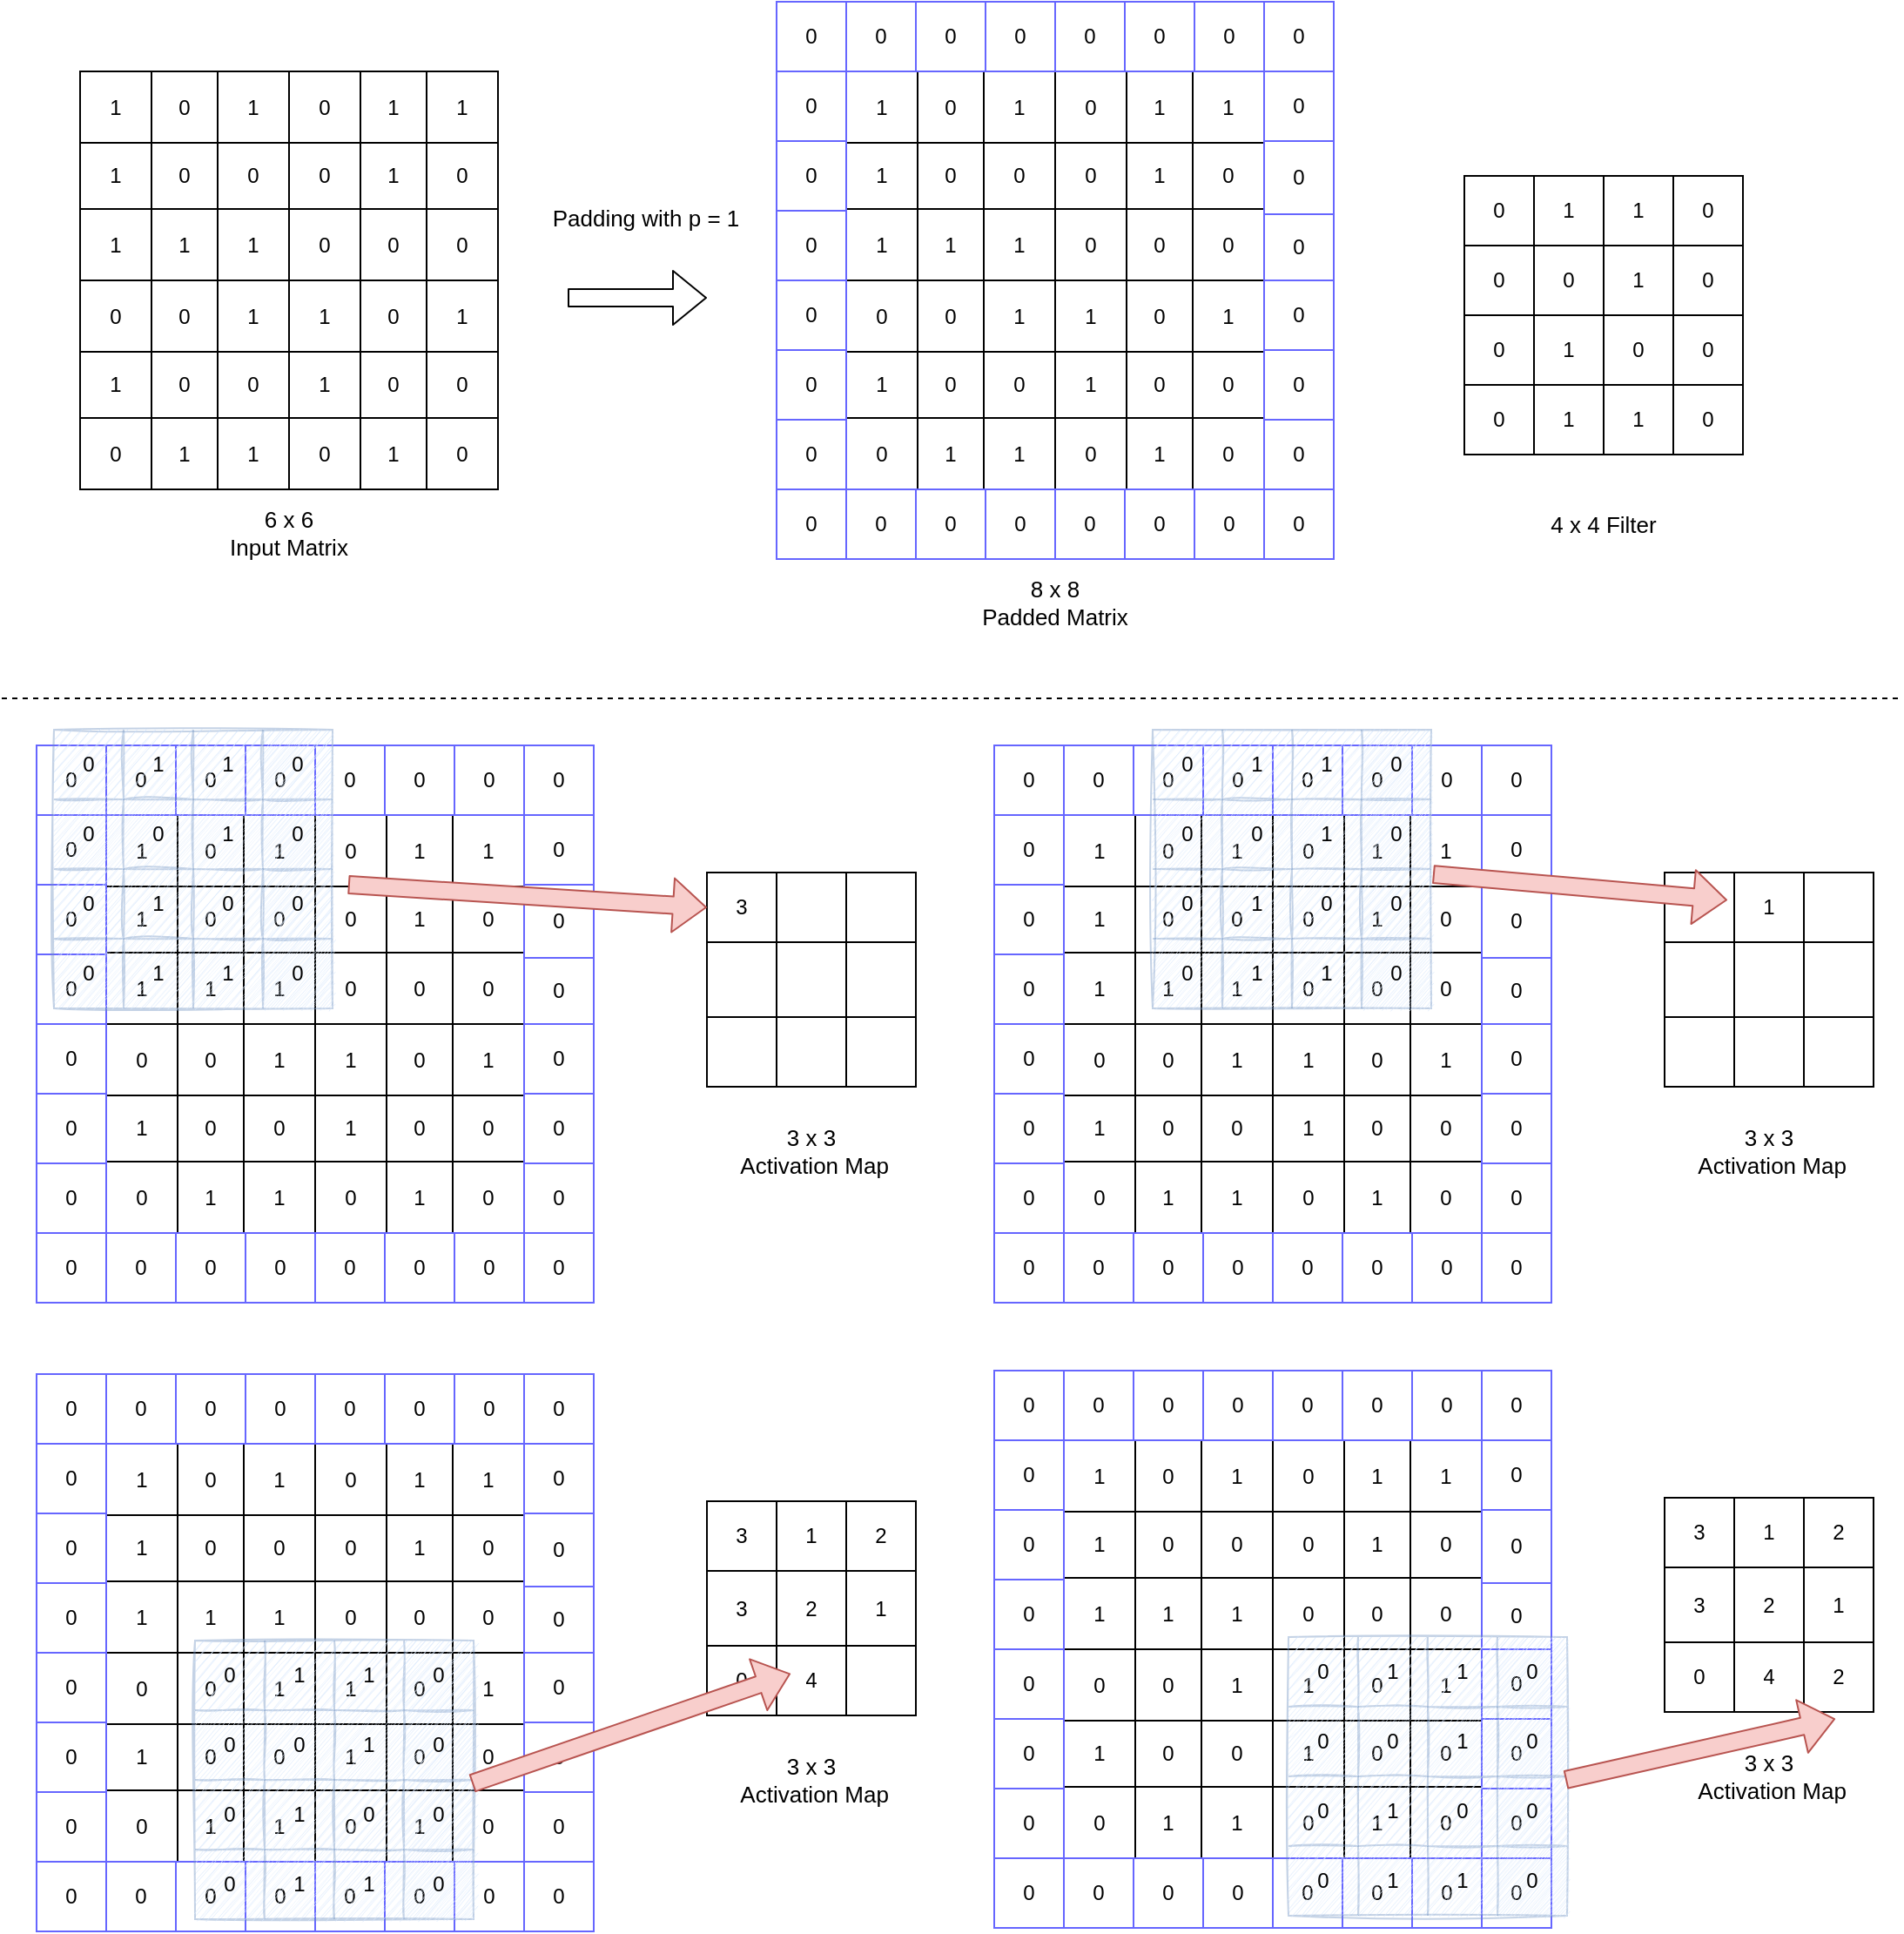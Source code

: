 <mxfile version="14.2.7" type="device"><diagram id="i2lQKuTtRkKvgfg26TOz" name="Page-1"><mxGraphModel dx="1186" dy="659" grid="1" gridSize="10" guides="1" tooltips="1" connect="1" arrows="1" fold="1" page="1" pageScale="1" pageWidth="850" pageHeight="1100" math="0" shadow="0"><root><mxCell id="0"/><mxCell id="1" parent="0"/><mxCell id="nxnONwuNv2YB9czKC44G-475" value="" style="shape=table;html=1;whiteSpace=wrap;startSize=0;container=1;collapsible=0;childLayout=tableLayout;" vertex="1" parent="1"><mxGeometry x="65" y="60" width="120" height="240" as="geometry"/></mxCell><mxCell id="nxnONwuNv2YB9czKC44G-476" value="" style="shape=partialRectangle;html=1;whiteSpace=wrap;collapsible=0;dropTarget=0;pointerEvents=0;fillColor=none;top=0;left=0;bottom=0;right=0;points=[[0,0.5],[1,0.5]];portConstraint=eastwest;" vertex="1" parent="nxnONwuNv2YB9czKC44G-475"><mxGeometry width="120" height="41" as="geometry"/></mxCell><mxCell id="nxnONwuNv2YB9czKC44G-477" value="1" style="shape=partialRectangle;html=1;whiteSpace=wrap;connectable=0;fillColor=none;top=0;left=0;bottom=0;right=0;overflow=hidden;" vertex="1" parent="nxnONwuNv2YB9czKC44G-476"><mxGeometry width="41" height="41" as="geometry"/></mxCell><mxCell id="nxnONwuNv2YB9czKC44G-478" value="0" style="shape=partialRectangle;html=1;whiteSpace=wrap;connectable=0;fillColor=none;top=0;left=0;bottom=0;right=0;overflow=hidden;" vertex="1" parent="nxnONwuNv2YB9czKC44G-476"><mxGeometry x="41" width="38" height="41" as="geometry"/></mxCell><mxCell id="nxnONwuNv2YB9czKC44G-479" value="1" style="shape=partialRectangle;html=1;whiteSpace=wrap;connectable=0;fillColor=none;top=0;left=0;bottom=0;right=0;overflow=hidden;" vertex="1" parent="nxnONwuNv2YB9czKC44G-476"><mxGeometry x="79" width="41" height="41" as="geometry"/></mxCell><mxCell id="nxnONwuNv2YB9czKC44G-480" value="" style="shape=partialRectangle;html=1;whiteSpace=wrap;collapsible=0;dropTarget=0;pointerEvents=0;fillColor=none;top=0;left=0;bottom=0;right=0;points=[[0,0.5],[1,0.5]];portConstraint=eastwest;" vertex="1" parent="nxnONwuNv2YB9czKC44G-475"><mxGeometry y="41" width="120" height="38" as="geometry"/></mxCell><mxCell id="nxnONwuNv2YB9czKC44G-481" value="1" style="shape=partialRectangle;html=1;whiteSpace=wrap;connectable=0;fillColor=none;top=0;left=0;bottom=0;right=0;overflow=hidden;" vertex="1" parent="nxnONwuNv2YB9czKC44G-480"><mxGeometry width="41" height="38" as="geometry"/></mxCell><mxCell id="nxnONwuNv2YB9czKC44G-482" value="0" style="shape=partialRectangle;html=1;whiteSpace=wrap;connectable=0;fillColor=none;top=0;left=0;bottom=0;right=0;overflow=hidden;" vertex="1" parent="nxnONwuNv2YB9czKC44G-480"><mxGeometry x="41" width="38" height="38" as="geometry"/></mxCell><mxCell id="nxnONwuNv2YB9czKC44G-483" value="0" style="shape=partialRectangle;html=1;whiteSpace=wrap;connectable=0;fillColor=none;top=0;left=0;bottom=0;right=0;overflow=hidden;" vertex="1" parent="nxnONwuNv2YB9czKC44G-480"><mxGeometry x="79" width="41" height="38" as="geometry"/></mxCell><mxCell id="nxnONwuNv2YB9czKC44G-484" value="" style="shape=partialRectangle;html=1;whiteSpace=wrap;collapsible=0;dropTarget=0;pointerEvents=0;fillColor=none;top=0;left=0;bottom=0;right=0;points=[[0,0.5],[1,0.5]];portConstraint=eastwest;" vertex="1" parent="nxnONwuNv2YB9czKC44G-475"><mxGeometry y="79" width="120" height="41" as="geometry"/></mxCell><mxCell id="nxnONwuNv2YB9czKC44G-485" value="1" style="shape=partialRectangle;html=1;whiteSpace=wrap;connectable=0;fillColor=none;top=0;left=0;bottom=0;right=0;overflow=hidden;" vertex="1" parent="nxnONwuNv2YB9czKC44G-484"><mxGeometry width="41" height="41" as="geometry"/></mxCell><mxCell id="nxnONwuNv2YB9czKC44G-486" value="1" style="shape=partialRectangle;html=1;whiteSpace=wrap;connectable=0;fillColor=none;top=0;left=0;bottom=0;right=0;overflow=hidden;" vertex="1" parent="nxnONwuNv2YB9czKC44G-484"><mxGeometry x="41" width="38" height="41" as="geometry"/></mxCell><mxCell id="nxnONwuNv2YB9czKC44G-487" value="1" style="shape=partialRectangle;html=1;whiteSpace=wrap;connectable=0;fillColor=none;top=0;left=0;bottom=0;right=0;overflow=hidden;" vertex="1" parent="nxnONwuNv2YB9czKC44G-484"><mxGeometry x="79" width="41" height="41" as="geometry"/></mxCell><mxCell id="nxnONwuNv2YB9czKC44G-488" value="" style="shape=partialRectangle;html=1;whiteSpace=wrap;collapsible=0;dropTarget=0;pointerEvents=0;fillColor=none;top=0;left=0;bottom=0;right=0;points=[[0,0.5],[1,0.5]];portConstraint=eastwest;" vertex="1" parent="nxnONwuNv2YB9czKC44G-475"><mxGeometry y="120" width="120" height="41" as="geometry"/></mxCell><mxCell id="nxnONwuNv2YB9czKC44G-489" value="0" style="shape=partialRectangle;html=1;whiteSpace=wrap;connectable=0;fillColor=none;top=0;left=0;bottom=0;right=0;overflow=hidden;" vertex="1" parent="nxnONwuNv2YB9czKC44G-488"><mxGeometry width="41" height="41" as="geometry"/></mxCell><mxCell id="nxnONwuNv2YB9czKC44G-490" value="0" style="shape=partialRectangle;html=1;whiteSpace=wrap;connectable=0;fillColor=none;top=0;left=0;bottom=0;right=0;overflow=hidden;" vertex="1" parent="nxnONwuNv2YB9czKC44G-488"><mxGeometry x="41" width="38" height="41" as="geometry"/></mxCell><mxCell id="nxnONwuNv2YB9czKC44G-491" value="1" style="shape=partialRectangle;html=1;whiteSpace=wrap;connectable=0;fillColor=none;top=0;left=0;bottom=0;right=0;overflow=hidden;" vertex="1" parent="nxnONwuNv2YB9czKC44G-488"><mxGeometry x="79" width="41" height="41" as="geometry"/></mxCell><mxCell id="nxnONwuNv2YB9czKC44G-492" value="" style="shape=partialRectangle;html=1;whiteSpace=wrap;collapsible=0;dropTarget=0;pointerEvents=0;fillColor=none;top=0;left=0;bottom=0;right=0;points=[[0,0.5],[1,0.5]];portConstraint=eastwest;" vertex="1" parent="nxnONwuNv2YB9czKC44G-475"><mxGeometry y="161" width="120" height="38" as="geometry"/></mxCell><mxCell id="nxnONwuNv2YB9czKC44G-493" value="1" style="shape=partialRectangle;html=1;whiteSpace=wrap;connectable=0;fillColor=none;top=0;left=0;bottom=0;right=0;overflow=hidden;" vertex="1" parent="nxnONwuNv2YB9czKC44G-492"><mxGeometry width="41" height="38" as="geometry"/></mxCell><mxCell id="nxnONwuNv2YB9czKC44G-494" value="0" style="shape=partialRectangle;html=1;whiteSpace=wrap;connectable=0;fillColor=none;top=0;left=0;bottom=0;right=0;overflow=hidden;" vertex="1" parent="nxnONwuNv2YB9czKC44G-492"><mxGeometry x="41" width="38" height="38" as="geometry"/></mxCell><mxCell id="nxnONwuNv2YB9czKC44G-495" value="0" style="shape=partialRectangle;html=1;whiteSpace=wrap;connectable=0;fillColor=none;top=0;left=0;bottom=0;right=0;overflow=hidden;" vertex="1" parent="nxnONwuNv2YB9czKC44G-492"><mxGeometry x="79" width="41" height="38" as="geometry"/></mxCell><mxCell id="nxnONwuNv2YB9czKC44G-496" value="" style="shape=partialRectangle;html=1;whiteSpace=wrap;collapsible=0;dropTarget=0;pointerEvents=0;fillColor=none;top=0;left=0;bottom=0;right=0;points=[[0,0.5],[1,0.5]];portConstraint=eastwest;" vertex="1" parent="nxnONwuNv2YB9czKC44G-475"><mxGeometry y="199" width="120" height="41" as="geometry"/></mxCell><mxCell id="nxnONwuNv2YB9czKC44G-497" value="0" style="shape=partialRectangle;html=1;whiteSpace=wrap;connectable=0;fillColor=none;top=0;left=0;bottom=0;right=0;overflow=hidden;" vertex="1" parent="nxnONwuNv2YB9czKC44G-496"><mxGeometry width="41" height="41" as="geometry"/></mxCell><mxCell id="nxnONwuNv2YB9czKC44G-498" value="1" style="shape=partialRectangle;html=1;whiteSpace=wrap;connectable=0;fillColor=none;top=0;left=0;bottom=0;right=0;overflow=hidden;" vertex="1" parent="nxnONwuNv2YB9czKC44G-496"><mxGeometry x="41" width="38" height="41" as="geometry"/></mxCell><mxCell id="nxnONwuNv2YB9czKC44G-499" value="1" style="shape=partialRectangle;html=1;whiteSpace=wrap;connectable=0;fillColor=none;top=0;left=0;bottom=0;right=0;overflow=hidden;" vertex="1" parent="nxnONwuNv2YB9czKC44G-496"><mxGeometry x="79" width="41" height="41" as="geometry"/></mxCell><mxCell id="nxnONwuNv2YB9czKC44G-500" value="" style="shape=table;html=1;whiteSpace=wrap;startSize=0;container=1;collapsible=0;childLayout=tableLayout;" vertex="1" parent="1"><mxGeometry x="185" y="60" width="120" height="240" as="geometry"/></mxCell><mxCell id="nxnONwuNv2YB9czKC44G-501" value="" style="shape=partialRectangle;html=1;whiteSpace=wrap;collapsible=0;dropTarget=0;pointerEvents=0;fillColor=none;top=0;left=0;bottom=0;right=0;points=[[0,0.5],[1,0.5]];portConstraint=eastwest;" vertex="1" parent="nxnONwuNv2YB9czKC44G-500"><mxGeometry width="120" height="41" as="geometry"/></mxCell><mxCell id="nxnONwuNv2YB9czKC44G-502" value="0" style="shape=partialRectangle;html=1;whiteSpace=wrap;connectable=0;fillColor=none;top=0;left=0;bottom=0;right=0;overflow=hidden;" vertex="1" parent="nxnONwuNv2YB9czKC44G-501"><mxGeometry width="41" height="41" as="geometry"/></mxCell><mxCell id="nxnONwuNv2YB9czKC44G-503" value="1" style="shape=partialRectangle;html=1;whiteSpace=wrap;connectable=0;fillColor=none;top=0;left=0;bottom=0;right=0;overflow=hidden;" vertex="1" parent="nxnONwuNv2YB9czKC44G-501"><mxGeometry x="41" width="38" height="41" as="geometry"/></mxCell><mxCell id="nxnONwuNv2YB9czKC44G-504" value="1" style="shape=partialRectangle;html=1;whiteSpace=wrap;connectable=0;fillColor=none;top=0;left=0;bottom=0;right=0;overflow=hidden;" vertex="1" parent="nxnONwuNv2YB9czKC44G-501"><mxGeometry x="79" width="41" height="41" as="geometry"/></mxCell><mxCell id="nxnONwuNv2YB9czKC44G-505" value="" style="shape=partialRectangle;html=1;whiteSpace=wrap;collapsible=0;dropTarget=0;pointerEvents=0;fillColor=none;top=0;left=0;bottom=0;right=0;points=[[0,0.5],[1,0.5]];portConstraint=eastwest;" vertex="1" parent="nxnONwuNv2YB9czKC44G-500"><mxGeometry y="41" width="120" height="38" as="geometry"/></mxCell><mxCell id="nxnONwuNv2YB9czKC44G-506" value="0" style="shape=partialRectangle;html=1;whiteSpace=wrap;connectable=0;fillColor=none;top=0;left=0;bottom=0;right=0;overflow=hidden;" vertex="1" parent="nxnONwuNv2YB9czKC44G-505"><mxGeometry width="41" height="38" as="geometry"/></mxCell><mxCell id="nxnONwuNv2YB9czKC44G-507" value="1" style="shape=partialRectangle;html=1;whiteSpace=wrap;connectable=0;fillColor=none;top=0;left=0;bottom=0;right=0;overflow=hidden;" vertex="1" parent="nxnONwuNv2YB9czKC44G-505"><mxGeometry x="41" width="38" height="38" as="geometry"/></mxCell><mxCell id="nxnONwuNv2YB9czKC44G-508" value="0" style="shape=partialRectangle;html=1;whiteSpace=wrap;connectable=0;fillColor=none;top=0;left=0;bottom=0;right=0;overflow=hidden;" vertex="1" parent="nxnONwuNv2YB9czKC44G-505"><mxGeometry x="79" width="41" height="38" as="geometry"/></mxCell><mxCell id="nxnONwuNv2YB9czKC44G-509" value="" style="shape=partialRectangle;html=1;whiteSpace=wrap;collapsible=0;dropTarget=0;pointerEvents=0;fillColor=none;top=0;left=0;bottom=0;right=0;points=[[0,0.5],[1,0.5]];portConstraint=eastwest;" vertex="1" parent="nxnONwuNv2YB9czKC44G-500"><mxGeometry y="79" width="120" height="41" as="geometry"/></mxCell><mxCell id="nxnONwuNv2YB9czKC44G-510" value="0" style="shape=partialRectangle;html=1;whiteSpace=wrap;connectable=0;fillColor=none;top=0;left=0;bottom=0;right=0;overflow=hidden;" vertex="1" parent="nxnONwuNv2YB9czKC44G-509"><mxGeometry width="41" height="41" as="geometry"/></mxCell><mxCell id="nxnONwuNv2YB9czKC44G-511" value="0" style="shape=partialRectangle;html=1;whiteSpace=wrap;connectable=0;fillColor=none;top=0;left=0;bottom=0;right=0;overflow=hidden;" vertex="1" parent="nxnONwuNv2YB9czKC44G-509"><mxGeometry x="41" width="38" height="41" as="geometry"/></mxCell><mxCell id="nxnONwuNv2YB9czKC44G-512" value="0" style="shape=partialRectangle;html=1;whiteSpace=wrap;connectable=0;fillColor=none;top=0;left=0;bottom=0;right=0;overflow=hidden;" vertex="1" parent="nxnONwuNv2YB9czKC44G-509"><mxGeometry x="79" width="41" height="41" as="geometry"/></mxCell><mxCell id="nxnONwuNv2YB9czKC44G-513" value="" style="shape=partialRectangle;html=1;whiteSpace=wrap;collapsible=0;dropTarget=0;pointerEvents=0;fillColor=none;top=0;left=0;bottom=0;right=0;points=[[0,0.5],[1,0.5]];portConstraint=eastwest;" vertex="1" parent="nxnONwuNv2YB9czKC44G-500"><mxGeometry y="120" width="120" height="41" as="geometry"/></mxCell><mxCell id="nxnONwuNv2YB9czKC44G-514" value="1" style="shape=partialRectangle;html=1;whiteSpace=wrap;connectable=0;fillColor=none;top=0;left=0;bottom=0;right=0;overflow=hidden;" vertex="1" parent="nxnONwuNv2YB9czKC44G-513"><mxGeometry width="41" height="41" as="geometry"/></mxCell><mxCell id="nxnONwuNv2YB9czKC44G-515" value="0" style="shape=partialRectangle;html=1;whiteSpace=wrap;connectable=0;fillColor=none;top=0;left=0;bottom=0;right=0;overflow=hidden;" vertex="1" parent="nxnONwuNv2YB9czKC44G-513"><mxGeometry x="41" width="38" height="41" as="geometry"/></mxCell><mxCell id="nxnONwuNv2YB9czKC44G-516" value="1" style="shape=partialRectangle;html=1;whiteSpace=wrap;connectable=0;fillColor=none;top=0;left=0;bottom=0;right=0;overflow=hidden;" vertex="1" parent="nxnONwuNv2YB9czKC44G-513"><mxGeometry x="79" width="41" height="41" as="geometry"/></mxCell><mxCell id="nxnONwuNv2YB9czKC44G-517" value="" style="shape=partialRectangle;html=1;whiteSpace=wrap;collapsible=0;dropTarget=0;pointerEvents=0;fillColor=none;top=0;left=0;bottom=0;right=0;points=[[0,0.5],[1,0.5]];portConstraint=eastwest;" vertex="1" parent="nxnONwuNv2YB9czKC44G-500"><mxGeometry y="161" width="120" height="38" as="geometry"/></mxCell><mxCell id="nxnONwuNv2YB9czKC44G-518" value="1" style="shape=partialRectangle;html=1;whiteSpace=wrap;connectable=0;fillColor=none;top=0;left=0;bottom=0;right=0;overflow=hidden;" vertex="1" parent="nxnONwuNv2YB9czKC44G-517"><mxGeometry width="41" height="38" as="geometry"/></mxCell><mxCell id="nxnONwuNv2YB9czKC44G-519" value="0" style="shape=partialRectangle;html=1;whiteSpace=wrap;connectable=0;fillColor=none;top=0;left=0;bottom=0;right=0;overflow=hidden;" vertex="1" parent="nxnONwuNv2YB9czKC44G-517"><mxGeometry x="41" width="38" height="38" as="geometry"/></mxCell><mxCell id="nxnONwuNv2YB9czKC44G-520" value="0" style="shape=partialRectangle;html=1;whiteSpace=wrap;connectable=0;fillColor=none;top=0;left=0;bottom=0;right=0;overflow=hidden;" vertex="1" parent="nxnONwuNv2YB9czKC44G-517"><mxGeometry x="79" width="41" height="38" as="geometry"/></mxCell><mxCell id="nxnONwuNv2YB9czKC44G-521" value="" style="shape=partialRectangle;html=1;whiteSpace=wrap;collapsible=0;dropTarget=0;pointerEvents=0;fillColor=none;top=0;left=0;bottom=0;right=0;points=[[0,0.5],[1,0.5]];portConstraint=eastwest;" vertex="1" parent="nxnONwuNv2YB9czKC44G-500"><mxGeometry y="199" width="120" height="41" as="geometry"/></mxCell><mxCell id="nxnONwuNv2YB9czKC44G-522" value="0" style="shape=partialRectangle;html=1;whiteSpace=wrap;connectable=0;fillColor=none;top=0;left=0;bottom=0;right=0;overflow=hidden;" vertex="1" parent="nxnONwuNv2YB9czKC44G-521"><mxGeometry width="41" height="41" as="geometry"/></mxCell><mxCell id="nxnONwuNv2YB9czKC44G-523" value="1" style="shape=partialRectangle;html=1;whiteSpace=wrap;connectable=0;fillColor=none;top=0;left=0;bottom=0;right=0;overflow=hidden;" vertex="1" parent="nxnONwuNv2YB9czKC44G-521"><mxGeometry x="41" width="38" height="41" as="geometry"/></mxCell><mxCell id="nxnONwuNv2YB9czKC44G-524" value="0" style="shape=partialRectangle;html=1;whiteSpace=wrap;connectable=0;fillColor=none;top=0;left=0;bottom=0;right=0;overflow=hidden;" vertex="1" parent="nxnONwuNv2YB9czKC44G-521"><mxGeometry x="79" width="41" height="41" as="geometry"/></mxCell><mxCell id="nxnONwuNv2YB9czKC44G-525" value="" style="shape=table;html=1;whiteSpace=wrap;startSize=0;container=1;collapsible=0;childLayout=tableLayout;" vertex="1" parent="1"><mxGeometry x="505" y="60" width="120" height="240" as="geometry"/></mxCell><mxCell id="nxnONwuNv2YB9czKC44G-526" value="" style="shape=partialRectangle;html=1;whiteSpace=wrap;collapsible=0;dropTarget=0;pointerEvents=0;fillColor=none;top=0;left=0;bottom=0;right=0;points=[[0,0.5],[1,0.5]];portConstraint=eastwest;" vertex="1" parent="nxnONwuNv2YB9czKC44G-525"><mxGeometry width="120" height="41" as="geometry"/></mxCell><mxCell id="nxnONwuNv2YB9czKC44G-527" value="1" style="shape=partialRectangle;html=1;whiteSpace=wrap;connectable=0;fillColor=none;top=0;left=0;bottom=0;right=0;overflow=hidden;" vertex="1" parent="nxnONwuNv2YB9czKC44G-526"><mxGeometry width="41" height="41" as="geometry"/></mxCell><mxCell id="nxnONwuNv2YB9czKC44G-528" value="0" style="shape=partialRectangle;html=1;whiteSpace=wrap;connectable=0;fillColor=none;top=0;left=0;bottom=0;right=0;overflow=hidden;" vertex="1" parent="nxnONwuNv2YB9czKC44G-526"><mxGeometry x="41" width="38" height="41" as="geometry"/></mxCell><mxCell id="nxnONwuNv2YB9czKC44G-529" value="1" style="shape=partialRectangle;html=1;whiteSpace=wrap;connectable=0;fillColor=none;top=0;left=0;bottom=0;right=0;overflow=hidden;" vertex="1" parent="nxnONwuNv2YB9czKC44G-526"><mxGeometry x="79" width="41" height="41" as="geometry"/></mxCell><mxCell id="nxnONwuNv2YB9czKC44G-530" value="" style="shape=partialRectangle;html=1;whiteSpace=wrap;collapsible=0;dropTarget=0;pointerEvents=0;fillColor=none;top=0;left=0;bottom=0;right=0;points=[[0,0.5],[1,0.5]];portConstraint=eastwest;" vertex="1" parent="nxnONwuNv2YB9czKC44G-525"><mxGeometry y="41" width="120" height="38" as="geometry"/></mxCell><mxCell id="nxnONwuNv2YB9czKC44G-531" value="1" style="shape=partialRectangle;html=1;whiteSpace=wrap;connectable=0;fillColor=none;top=0;left=0;bottom=0;right=0;overflow=hidden;" vertex="1" parent="nxnONwuNv2YB9czKC44G-530"><mxGeometry width="41" height="38" as="geometry"/></mxCell><mxCell id="nxnONwuNv2YB9czKC44G-532" value="0" style="shape=partialRectangle;html=1;whiteSpace=wrap;connectable=0;fillColor=none;top=0;left=0;bottom=0;right=0;overflow=hidden;" vertex="1" parent="nxnONwuNv2YB9czKC44G-530"><mxGeometry x="41" width="38" height="38" as="geometry"/></mxCell><mxCell id="nxnONwuNv2YB9czKC44G-533" value="0" style="shape=partialRectangle;html=1;whiteSpace=wrap;connectable=0;fillColor=none;top=0;left=0;bottom=0;right=0;overflow=hidden;" vertex="1" parent="nxnONwuNv2YB9czKC44G-530"><mxGeometry x="79" width="41" height="38" as="geometry"/></mxCell><mxCell id="nxnONwuNv2YB9czKC44G-534" value="" style="shape=partialRectangle;html=1;whiteSpace=wrap;collapsible=0;dropTarget=0;pointerEvents=0;fillColor=none;top=0;left=0;bottom=0;right=0;points=[[0,0.5],[1,0.5]];portConstraint=eastwest;" vertex="1" parent="nxnONwuNv2YB9czKC44G-525"><mxGeometry y="79" width="120" height="41" as="geometry"/></mxCell><mxCell id="nxnONwuNv2YB9czKC44G-535" value="1" style="shape=partialRectangle;html=1;whiteSpace=wrap;connectable=0;fillColor=none;top=0;left=0;bottom=0;right=0;overflow=hidden;" vertex="1" parent="nxnONwuNv2YB9czKC44G-534"><mxGeometry width="41" height="41" as="geometry"/></mxCell><mxCell id="nxnONwuNv2YB9czKC44G-536" value="1" style="shape=partialRectangle;html=1;whiteSpace=wrap;connectable=0;fillColor=none;top=0;left=0;bottom=0;right=0;overflow=hidden;" vertex="1" parent="nxnONwuNv2YB9czKC44G-534"><mxGeometry x="41" width="38" height="41" as="geometry"/></mxCell><mxCell id="nxnONwuNv2YB9czKC44G-537" value="1" style="shape=partialRectangle;html=1;whiteSpace=wrap;connectable=0;fillColor=none;top=0;left=0;bottom=0;right=0;overflow=hidden;" vertex="1" parent="nxnONwuNv2YB9czKC44G-534"><mxGeometry x="79" width="41" height="41" as="geometry"/></mxCell><mxCell id="nxnONwuNv2YB9czKC44G-538" value="" style="shape=partialRectangle;html=1;whiteSpace=wrap;collapsible=0;dropTarget=0;pointerEvents=0;fillColor=none;top=0;left=0;bottom=0;right=0;points=[[0,0.5],[1,0.5]];portConstraint=eastwest;" vertex="1" parent="nxnONwuNv2YB9czKC44G-525"><mxGeometry y="120" width="120" height="41" as="geometry"/></mxCell><mxCell id="nxnONwuNv2YB9czKC44G-539" value="0" style="shape=partialRectangle;html=1;whiteSpace=wrap;connectable=0;fillColor=none;top=0;left=0;bottom=0;right=0;overflow=hidden;" vertex="1" parent="nxnONwuNv2YB9czKC44G-538"><mxGeometry width="41" height="41" as="geometry"/></mxCell><mxCell id="nxnONwuNv2YB9czKC44G-540" value="0" style="shape=partialRectangle;html=1;whiteSpace=wrap;connectable=0;fillColor=none;top=0;left=0;bottom=0;right=0;overflow=hidden;" vertex="1" parent="nxnONwuNv2YB9czKC44G-538"><mxGeometry x="41" width="38" height="41" as="geometry"/></mxCell><mxCell id="nxnONwuNv2YB9czKC44G-541" value="1" style="shape=partialRectangle;html=1;whiteSpace=wrap;connectable=0;fillColor=none;top=0;left=0;bottom=0;right=0;overflow=hidden;" vertex="1" parent="nxnONwuNv2YB9czKC44G-538"><mxGeometry x="79" width="41" height="41" as="geometry"/></mxCell><mxCell id="nxnONwuNv2YB9czKC44G-542" value="" style="shape=partialRectangle;html=1;whiteSpace=wrap;collapsible=0;dropTarget=0;pointerEvents=0;fillColor=none;top=0;left=0;bottom=0;right=0;points=[[0,0.5],[1,0.5]];portConstraint=eastwest;" vertex="1" parent="nxnONwuNv2YB9czKC44G-525"><mxGeometry y="161" width="120" height="38" as="geometry"/></mxCell><mxCell id="nxnONwuNv2YB9czKC44G-543" value="1" style="shape=partialRectangle;html=1;whiteSpace=wrap;connectable=0;fillColor=none;top=0;left=0;bottom=0;right=0;overflow=hidden;" vertex="1" parent="nxnONwuNv2YB9czKC44G-542"><mxGeometry width="41" height="38" as="geometry"/></mxCell><mxCell id="nxnONwuNv2YB9czKC44G-544" value="0" style="shape=partialRectangle;html=1;whiteSpace=wrap;connectable=0;fillColor=none;top=0;left=0;bottom=0;right=0;overflow=hidden;" vertex="1" parent="nxnONwuNv2YB9czKC44G-542"><mxGeometry x="41" width="38" height="38" as="geometry"/></mxCell><mxCell id="nxnONwuNv2YB9czKC44G-545" value="0" style="shape=partialRectangle;html=1;whiteSpace=wrap;connectable=0;fillColor=none;top=0;left=0;bottom=0;right=0;overflow=hidden;" vertex="1" parent="nxnONwuNv2YB9czKC44G-542"><mxGeometry x="79" width="41" height="38" as="geometry"/></mxCell><mxCell id="nxnONwuNv2YB9czKC44G-546" value="" style="shape=partialRectangle;html=1;whiteSpace=wrap;collapsible=0;dropTarget=0;pointerEvents=0;fillColor=none;top=0;left=0;bottom=0;right=0;points=[[0,0.5],[1,0.5]];portConstraint=eastwest;" vertex="1" parent="nxnONwuNv2YB9czKC44G-525"><mxGeometry y="199" width="120" height="41" as="geometry"/></mxCell><mxCell id="nxnONwuNv2YB9czKC44G-547" value="0" style="shape=partialRectangle;html=1;whiteSpace=wrap;connectable=0;fillColor=none;top=0;left=0;bottom=0;right=0;overflow=hidden;" vertex="1" parent="nxnONwuNv2YB9czKC44G-546"><mxGeometry width="41" height="41" as="geometry"/></mxCell><mxCell id="nxnONwuNv2YB9czKC44G-548" value="1" style="shape=partialRectangle;html=1;whiteSpace=wrap;connectable=0;fillColor=none;top=0;left=0;bottom=0;right=0;overflow=hidden;" vertex="1" parent="nxnONwuNv2YB9czKC44G-546"><mxGeometry x="41" width="38" height="41" as="geometry"/></mxCell><mxCell id="nxnONwuNv2YB9czKC44G-549" value="1" style="shape=partialRectangle;html=1;whiteSpace=wrap;connectable=0;fillColor=none;top=0;left=0;bottom=0;right=0;overflow=hidden;" vertex="1" parent="nxnONwuNv2YB9czKC44G-546"><mxGeometry x="79" width="41" height="41" as="geometry"/></mxCell><mxCell id="nxnONwuNv2YB9czKC44G-550" value="" style="shape=table;html=1;whiteSpace=wrap;startSize=0;container=1;collapsible=0;childLayout=tableLayout;" vertex="1" parent="1"><mxGeometry x="625" y="60" width="120" height="240" as="geometry"/></mxCell><mxCell id="nxnONwuNv2YB9czKC44G-551" value="" style="shape=partialRectangle;html=1;whiteSpace=wrap;collapsible=0;dropTarget=0;pointerEvents=0;fillColor=none;top=0;left=0;bottom=0;right=0;points=[[0,0.5],[1,0.5]];portConstraint=eastwest;" vertex="1" parent="nxnONwuNv2YB9czKC44G-550"><mxGeometry width="120" height="41" as="geometry"/></mxCell><mxCell id="nxnONwuNv2YB9czKC44G-552" value="0" style="shape=partialRectangle;html=1;whiteSpace=wrap;connectable=0;fillColor=none;top=0;left=0;bottom=0;right=0;overflow=hidden;" vertex="1" parent="nxnONwuNv2YB9czKC44G-551"><mxGeometry width="41" height="41" as="geometry"/></mxCell><mxCell id="nxnONwuNv2YB9czKC44G-553" value="1" style="shape=partialRectangle;html=1;whiteSpace=wrap;connectable=0;fillColor=none;top=0;left=0;bottom=0;right=0;overflow=hidden;" vertex="1" parent="nxnONwuNv2YB9czKC44G-551"><mxGeometry x="41" width="38" height="41" as="geometry"/></mxCell><mxCell id="nxnONwuNv2YB9czKC44G-554" value="1" style="shape=partialRectangle;html=1;whiteSpace=wrap;connectable=0;fillColor=none;top=0;left=0;bottom=0;right=0;overflow=hidden;" vertex="1" parent="nxnONwuNv2YB9czKC44G-551"><mxGeometry x="79" width="41" height="41" as="geometry"/></mxCell><mxCell id="nxnONwuNv2YB9czKC44G-555" value="" style="shape=partialRectangle;html=1;whiteSpace=wrap;collapsible=0;dropTarget=0;pointerEvents=0;fillColor=none;top=0;left=0;bottom=0;right=0;points=[[0,0.5],[1,0.5]];portConstraint=eastwest;" vertex="1" parent="nxnONwuNv2YB9czKC44G-550"><mxGeometry y="41" width="120" height="38" as="geometry"/></mxCell><mxCell id="nxnONwuNv2YB9czKC44G-556" value="0" style="shape=partialRectangle;html=1;whiteSpace=wrap;connectable=0;fillColor=none;top=0;left=0;bottom=0;right=0;overflow=hidden;" vertex="1" parent="nxnONwuNv2YB9czKC44G-555"><mxGeometry width="41" height="38" as="geometry"/></mxCell><mxCell id="nxnONwuNv2YB9czKC44G-557" value="1" style="shape=partialRectangle;html=1;whiteSpace=wrap;connectable=0;fillColor=none;top=0;left=0;bottom=0;right=0;overflow=hidden;" vertex="1" parent="nxnONwuNv2YB9czKC44G-555"><mxGeometry x="41" width="38" height="38" as="geometry"/></mxCell><mxCell id="nxnONwuNv2YB9czKC44G-558" value="0" style="shape=partialRectangle;html=1;whiteSpace=wrap;connectable=0;fillColor=none;top=0;left=0;bottom=0;right=0;overflow=hidden;" vertex="1" parent="nxnONwuNv2YB9czKC44G-555"><mxGeometry x="79" width="41" height="38" as="geometry"/></mxCell><mxCell id="nxnONwuNv2YB9czKC44G-559" value="" style="shape=partialRectangle;html=1;whiteSpace=wrap;collapsible=0;dropTarget=0;pointerEvents=0;fillColor=none;top=0;left=0;bottom=0;right=0;points=[[0,0.5],[1,0.5]];portConstraint=eastwest;" vertex="1" parent="nxnONwuNv2YB9czKC44G-550"><mxGeometry y="79" width="120" height="41" as="geometry"/></mxCell><mxCell id="nxnONwuNv2YB9czKC44G-560" value="0" style="shape=partialRectangle;html=1;whiteSpace=wrap;connectable=0;fillColor=none;top=0;left=0;bottom=0;right=0;overflow=hidden;" vertex="1" parent="nxnONwuNv2YB9czKC44G-559"><mxGeometry width="41" height="41" as="geometry"/></mxCell><mxCell id="nxnONwuNv2YB9czKC44G-561" value="0" style="shape=partialRectangle;html=1;whiteSpace=wrap;connectable=0;fillColor=none;top=0;left=0;bottom=0;right=0;overflow=hidden;" vertex="1" parent="nxnONwuNv2YB9czKC44G-559"><mxGeometry x="41" width="38" height="41" as="geometry"/></mxCell><mxCell id="nxnONwuNv2YB9czKC44G-562" value="0" style="shape=partialRectangle;html=1;whiteSpace=wrap;connectable=0;fillColor=none;top=0;left=0;bottom=0;right=0;overflow=hidden;" vertex="1" parent="nxnONwuNv2YB9czKC44G-559"><mxGeometry x="79" width="41" height="41" as="geometry"/></mxCell><mxCell id="nxnONwuNv2YB9czKC44G-563" value="" style="shape=partialRectangle;html=1;whiteSpace=wrap;collapsible=0;dropTarget=0;pointerEvents=0;fillColor=none;top=0;left=0;bottom=0;right=0;points=[[0,0.5],[1,0.5]];portConstraint=eastwest;" vertex="1" parent="nxnONwuNv2YB9czKC44G-550"><mxGeometry y="120" width="120" height="41" as="geometry"/></mxCell><mxCell id="nxnONwuNv2YB9czKC44G-564" value="1" style="shape=partialRectangle;html=1;whiteSpace=wrap;connectable=0;fillColor=none;top=0;left=0;bottom=0;right=0;overflow=hidden;" vertex="1" parent="nxnONwuNv2YB9czKC44G-563"><mxGeometry width="41" height="41" as="geometry"/></mxCell><mxCell id="nxnONwuNv2YB9czKC44G-565" value="0" style="shape=partialRectangle;html=1;whiteSpace=wrap;connectable=0;fillColor=none;top=0;left=0;bottom=0;right=0;overflow=hidden;" vertex="1" parent="nxnONwuNv2YB9czKC44G-563"><mxGeometry x="41" width="38" height="41" as="geometry"/></mxCell><mxCell id="nxnONwuNv2YB9czKC44G-566" value="1" style="shape=partialRectangle;html=1;whiteSpace=wrap;connectable=0;fillColor=none;top=0;left=0;bottom=0;right=0;overflow=hidden;" vertex="1" parent="nxnONwuNv2YB9czKC44G-563"><mxGeometry x="79" width="41" height="41" as="geometry"/></mxCell><mxCell id="nxnONwuNv2YB9czKC44G-567" value="" style="shape=partialRectangle;html=1;whiteSpace=wrap;collapsible=0;dropTarget=0;pointerEvents=0;fillColor=none;top=0;left=0;bottom=0;right=0;points=[[0,0.5],[1,0.5]];portConstraint=eastwest;" vertex="1" parent="nxnONwuNv2YB9czKC44G-550"><mxGeometry y="161" width="120" height="38" as="geometry"/></mxCell><mxCell id="nxnONwuNv2YB9czKC44G-568" value="1" style="shape=partialRectangle;html=1;whiteSpace=wrap;connectable=0;fillColor=none;top=0;left=0;bottom=0;right=0;overflow=hidden;" vertex="1" parent="nxnONwuNv2YB9czKC44G-567"><mxGeometry width="41" height="38" as="geometry"/></mxCell><mxCell id="nxnONwuNv2YB9czKC44G-569" value="0" style="shape=partialRectangle;html=1;whiteSpace=wrap;connectable=0;fillColor=none;top=0;left=0;bottom=0;right=0;overflow=hidden;" vertex="1" parent="nxnONwuNv2YB9czKC44G-567"><mxGeometry x="41" width="38" height="38" as="geometry"/></mxCell><mxCell id="nxnONwuNv2YB9czKC44G-570" value="0" style="shape=partialRectangle;html=1;whiteSpace=wrap;connectable=0;fillColor=none;top=0;left=0;bottom=0;right=0;overflow=hidden;" vertex="1" parent="nxnONwuNv2YB9czKC44G-567"><mxGeometry x="79" width="41" height="38" as="geometry"/></mxCell><mxCell id="nxnONwuNv2YB9czKC44G-571" value="" style="shape=partialRectangle;html=1;whiteSpace=wrap;collapsible=0;dropTarget=0;pointerEvents=0;fillColor=none;top=0;left=0;bottom=0;right=0;points=[[0,0.5],[1,0.5]];portConstraint=eastwest;" vertex="1" parent="nxnONwuNv2YB9czKC44G-550"><mxGeometry y="199" width="120" height="41" as="geometry"/></mxCell><mxCell id="nxnONwuNv2YB9czKC44G-572" value="0" style="shape=partialRectangle;html=1;whiteSpace=wrap;connectable=0;fillColor=none;top=0;left=0;bottom=0;right=0;overflow=hidden;" vertex="1" parent="nxnONwuNv2YB9czKC44G-571"><mxGeometry width="41" height="41" as="geometry"/></mxCell><mxCell id="nxnONwuNv2YB9czKC44G-573" value="1" style="shape=partialRectangle;html=1;whiteSpace=wrap;connectable=0;fillColor=none;top=0;left=0;bottom=0;right=0;overflow=hidden;" vertex="1" parent="nxnONwuNv2YB9czKC44G-571"><mxGeometry x="41" width="38" height="41" as="geometry"/></mxCell><mxCell id="nxnONwuNv2YB9czKC44G-574" value="0" style="shape=partialRectangle;html=1;whiteSpace=wrap;connectable=0;fillColor=none;top=0;left=0;bottom=0;right=0;overflow=hidden;" vertex="1" parent="nxnONwuNv2YB9czKC44G-571"><mxGeometry x="79" width="41" height="41" as="geometry"/></mxCell><mxCell id="nxnONwuNv2YB9czKC44G-575" value="" style="shape=table;html=1;whiteSpace=wrap;startSize=0;container=1;collapsible=0;childLayout=tableLayout;strokeColor=#6666FF;" vertex="1" parent="1"><mxGeometry x="745" y="60" width="40" height="240" as="geometry"/></mxCell><mxCell id="nxnONwuNv2YB9czKC44G-576" value="" style="shape=partialRectangle;html=1;whiteSpace=wrap;collapsible=0;dropTarget=0;pointerEvents=0;fillColor=none;top=0;left=0;bottom=0;right=0;points=[[0,0.5],[1,0.5]];portConstraint=eastwest;" vertex="1" parent="nxnONwuNv2YB9czKC44G-575"><mxGeometry width="40" height="40" as="geometry"/></mxCell><mxCell id="nxnONwuNv2YB9czKC44G-577" value="0" style="shape=partialRectangle;html=1;whiteSpace=wrap;connectable=0;overflow=hidden;fillColor=none;top=0;left=0;bottom=0;right=0;" vertex="1" parent="nxnONwuNv2YB9czKC44G-576"><mxGeometry width="40" height="40" as="geometry"/></mxCell><mxCell id="nxnONwuNv2YB9czKC44G-578" value="" style="shape=partialRectangle;html=1;whiteSpace=wrap;collapsible=0;dropTarget=0;pointerEvents=0;fillColor=none;top=0;left=0;bottom=0;right=0;points=[[0,0.5],[1,0.5]];portConstraint=eastwest;" vertex="1" parent="nxnONwuNv2YB9czKC44G-575"><mxGeometry y="40" width="40" height="42" as="geometry"/></mxCell><mxCell id="nxnONwuNv2YB9czKC44G-579" value="0" style="shape=partialRectangle;html=1;whiteSpace=wrap;connectable=0;overflow=hidden;fillColor=none;top=0;left=0;bottom=0;right=0;" vertex="1" parent="nxnONwuNv2YB9czKC44G-578"><mxGeometry width="40" height="42" as="geometry"/></mxCell><mxCell id="nxnONwuNv2YB9czKC44G-580" value="" style="shape=partialRectangle;html=1;whiteSpace=wrap;collapsible=0;dropTarget=0;pointerEvents=0;fillColor=none;top=0;left=0;bottom=0;right=0;points=[[0,0.5],[1,0.5]];portConstraint=eastwest;" vertex="1" parent="nxnONwuNv2YB9czKC44G-575"><mxGeometry y="82" width="40" height="38" as="geometry"/></mxCell><mxCell id="nxnONwuNv2YB9czKC44G-581" value="0" style="shape=partialRectangle;html=1;whiteSpace=wrap;connectable=0;overflow=hidden;fillColor=none;top=0;left=0;bottom=0;right=0;" vertex="1" parent="nxnONwuNv2YB9czKC44G-580"><mxGeometry width="40" height="38" as="geometry"/></mxCell><mxCell id="nxnONwuNv2YB9czKC44G-582" value="" style="shape=partialRectangle;html=1;whiteSpace=wrap;collapsible=0;dropTarget=0;pointerEvents=0;fillColor=none;top=0;left=0;bottom=0;right=0;points=[[0,0.5],[1,0.5]];portConstraint=eastwest;" vertex="1" parent="nxnONwuNv2YB9czKC44G-575"><mxGeometry y="120" width="40" height="40" as="geometry"/></mxCell><mxCell id="nxnONwuNv2YB9czKC44G-583" value="0" style="shape=partialRectangle;html=1;whiteSpace=wrap;connectable=0;overflow=hidden;fillColor=none;top=0;left=0;bottom=0;right=0;" vertex="1" parent="nxnONwuNv2YB9czKC44G-582"><mxGeometry width="40" height="40" as="geometry"/></mxCell><mxCell id="nxnONwuNv2YB9czKC44G-584" value="" style="shape=partialRectangle;html=1;whiteSpace=wrap;collapsible=0;dropTarget=0;pointerEvents=0;fillColor=none;top=0;left=0;bottom=0;right=0;points=[[0,0.5],[1,0.5]];portConstraint=eastwest;" vertex="1" parent="nxnONwuNv2YB9czKC44G-575"><mxGeometry y="160" width="40" height="40" as="geometry"/></mxCell><mxCell id="nxnONwuNv2YB9czKC44G-585" value="0" style="shape=partialRectangle;html=1;whiteSpace=wrap;connectable=0;overflow=hidden;fillColor=none;top=0;left=0;bottom=0;right=0;" vertex="1" parent="nxnONwuNv2YB9czKC44G-584"><mxGeometry width="40" height="40" as="geometry"/></mxCell><mxCell id="nxnONwuNv2YB9czKC44G-586" value="" style="shape=partialRectangle;html=1;whiteSpace=wrap;collapsible=0;dropTarget=0;pointerEvents=0;fillColor=none;top=0;left=0;bottom=0;right=0;points=[[0,0.5],[1,0.5]];portConstraint=eastwest;" vertex="1" parent="nxnONwuNv2YB9czKC44G-575"><mxGeometry y="200" width="40" height="40" as="geometry"/></mxCell><mxCell id="nxnONwuNv2YB9czKC44G-587" value="0" style="shape=partialRectangle;html=1;whiteSpace=wrap;connectable=0;overflow=hidden;fillColor=none;top=0;left=0;bottom=0;right=0;" vertex="1" parent="nxnONwuNv2YB9czKC44G-586"><mxGeometry width="40" height="40" as="geometry"/></mxCell><mxCell id="nxnONwuNv2YB9czKC44G-588" value="" style="shape=table;html=1;whiteSpace=wrap;startSize=0;container=1;collapsible=0;childLayout=tableLayout;strokeColor=#6666FF;" vertex="1" parent="1"><mxGeometry x="465" y="60" width="40" height="240" as="geometry"/></mxCell><mxCell id="nxnONwuNv2YB9czKC44G-589" value="" style="shape=partialRectangle;html=1;whiteSpace=wrap;collapsible=0;dropTarget=0;pointerEvents=0;fillColor=none;top=0;left=0;bottom=0;right=0;points=[[0,0.5],[1,0.5]];portConstraint=eastwest;" vertex="1" parent="nxnONwuNv2YB9czKC44G-588"><mxGeometry width="40" height="40" as="geometry"/></mxCell><mxCell id="nxnONwuNv2YB9czKC44G-590" value="0" style="shape=partialRectangle;html=1;whiteSpace=wrap;connectable=0;overflow=hidden;fillColor=none;top=0;left=0;bottom=0;right=0;" vertex="1" parent="nxnONwuNv2YB9czKC44G-589"><mxGeometry width="40" height="40" as="geometry"/></mxCell><mxCell id="nxnONwuNv2YB9czKC44G-591" value="" style="shape=partialRectangle;html=1;whiteSpace=wrap;collapsible=0;dropTarget=0;pointerEvents=0;fillColor=none;top=0;left=0;bottom=0;right=0;points=[[0,0.5],[1,0.5]];portConstraint=eastwest;" vertex="1" parent="nxnONwuNv2YB9czKC44G-588"><mxGeometry y="40" width="40" height="40" as="geometry"/></mxCell><mxCell id="nxnONwuNv2YB9czKC44G-592" value="0" style="shape=partialRectangle;html=1;whiteSpace=wrap;connectable=0;overflow=hidden;fillColor=none;top=0;left=0;bottom=0;right=0;" vertex="1" parent="nxnONwuNv2YB9czKC44G-591"><mxGeometry width="40" height="40" as="geometry"/></mxCell><mxCell id="nxnONwuNv2YB9czKC44G-593" value="" style="shape=partialRectangle;html=1;whiteSpace=wrap;collapsible=0;dropTarget=0;pointerEvents=0;fillColor=none;top=0;left=0;bottom=0;right=0;points=[[0,0.5],[1,0.5]];portConstraint=eastwest;" vertex="1" parent="nxnONwuNv2YB9czKC44G-588"><mxGeometry y="80" width="40" height="40" as="geometry"/></mxCell><mxCell id="nxnONwuNv2YB9czKC44G-594" value="0" style="shape=partialRectangle;html=1;whiteSpace=wrap;connectable=0;overflow=hidden;fillColor=none;top=0;left=0;bottom=0;right=0;" vertex="1" parent="nxnONwuNv2YB9czKC44G-593"><mxGeometry width="40" height="40" as="geometry"/></mxCell><mxCell id="nxnONwuNv2YB9czKC44G-595" value="" style="shape=partialRectangle;html=1;whiteSpace=wrap;collapsible=0;dropTarget=0;pointerEvents=0;fillColor=none;top=0;left=0;bottom=0;right=0;points=[[0,0.5],[1,0.5]];portConstraint=eastwest;" vertex="1" parent="nxnONwuNv2YB9czKC44G-588"><mxGeometry y="120" width="40" height="40" as="geometry"/></mxCell><mxCell id="nxnONwuNv2YB9czKC44G-596" value="0" style="shape=partialRectangle;html=1;whiteSpace=wrap;connectable=0;overflow=hidden;fillColor=none;top=0;left=0;bottom=0;right=0;" vertex="1" parent="nxnONwuNv2YB9czKC44G-595"><mxGeometry width="40" height="40" as="geometry"/></mxCell><mxCell id="nxnONwuNv2YB9czKC44G-597" value="" style="shape=partialRectangle;html=1;whiteSpace=wrap;collapsible=0;dropTarget=0;pointerEvents=0;fillColor=none;top=0;left=0;bottom=0;right=0;points=[[0,0.5],[1,0.5]];portConstraint=eastwest;" vertex="1" parent="nxnONwuNv2YB9czKC44G-588"><mxGeometry y="160" width="40" height="40" as="geometry"/></mxCell><mxCell id="nxnONwuNv2YB9czKC44G-598" value="0" style="shape=partialRectangle;html=1;whiteSpace=wrap;connectable=0;overflow=hidden;fillColor=none;top=0;left=0;bottom=0;right=0;" vertex="1" parent="nxnONwuNv2YB9czKC44G-597"><mxGeometry width="40" height="40" as="geometry"/></mxCell><mxCell id="nxnONwuNv2YB9czKC44G-599" value="" style="shape=partialRectangle;html=1;whiteSpace=wrap;collapsible=0;dropTarget=0;pointerEvents=0;fillColor=none;top=0;left=0;bottom=0;right=0;points=[[0,0.5],[1,0.5]];portConstraint=eastwest;" vertex="1" parent="nxnONwuNv2YB9czKC44G-588"><mxGeometry y="200" width="40" height="40" as="geometry"/></mxCell><mxCell id="nxnONwuNv2YB9czKC44G-600" value="0" style="shape=partialRectangle;html=1;whiteSpace=wrap;connectable=0;overflow=hidden;fillColor=none;top=0;left=0;bottom=0;right=0;" vertex="1" parent="nxnONwuNv2YB9czKC44G-599"><mxGeometry width="40" height="40" as="geometry"/></mxCell><mxCell id="nxnONwuNv2YB9czKC44G-601" value="" style="shape=table;html=1;whiteSpace=wrap;startSize=0;container=1;collapsible=0;childLayout=tableLayout;strokeColor=#6666FF;" vertex="1" parent="1"><mxGeometry x="465" y="20" width="320" height="40" as="geometry"/></mxCell><mxCell id="nxnONwuNv2YB9czKC44G-602" value="" style="shape=partialRectangle;html=1;whiteSpace=wrap;collapsible=0;dropTarget=0;pointerEvents=0;fillColor=none;top=0;left=0;bottom=0;right=0;points=[[0,0.5],[1,0.5]];portConstraint=eastwest;" vertex="1" parent="nxnONwuNv2YB9czKC44G-601"><mxGeometry width="320" height="40" as="geometry"/></mxCell><mxCell id="nxnONwuNv2YB9czKC44G-603" value="0" style="shape=partialRectangle;html=1;whiteSpace=wrap;connectable=0;overflow=hidden;fillColor=none;top=0;left=0;bottom=0;right=0;" vertex="1" parent="nxnONwuNv2YB9czKC44G-602"><mxGeometry width="40" height="40" as="geometry"/></mxCell><mxCell id="nxnONwuNv2YB9czKC44G-604" value="0" style="shape=partialRectangle;html=1;whiteSpace=wrap;connectable=0;overflow=hidden;fillColor=none;top=0;left=0;bottom=0;right=0;" vertex="1" parent="nxnONwuNv2YB9czKC44G-602"><mxGeometry x="40" width="40" height="40" as="geometry"/></mxCell><mxCell id="nxnONwuNv2YB9czKC44G-605" value="0" style="shape=partialRectangle;html=1;whiteSpace=wrap;connectable=0;overflow=hidden;fillColor=none;top=0;left=0;bottom=0;right=0;" vertex="1" parent="nxnONwuNv2YB9czKC44G-602"><mxGeometry x="80" width="40" height="40" as="geometry"/></mxCell><mxCell id="nxnONwuNv2YB9czKC44G-606" value="0" style="shape=partialRectangle;html=1;whiteSpace=wrap;connectable=0;overflow=hidden;fillColor=none;top=0;left=0;bottom=0;right=0;" vertex="1" parent="nxnONwuNv2YB9czKC44G-602"><mxGeometry x="120" width="40" height="40" as="geometry"/></mxCell><mxCell id="nxnONwuNv2YB9czKC44G-607" value="0" style="shape=partialRectangle;html=1;whiteSpace=wrap;connectable=0;overflow=hidden;fillColor=none;top=0;left=0;bottom=0;right=0;" vertex="1" parent="nxnONwuNv2YB9czKC44G-602"><mxGeometry x="160" width="40" height="40" as="geometry"/></mxCell><mxCell id="nxnONwuNv2YB9czKC44G-608" value="0" style="shape=partialRectangle;html=1;whiteSpace=wrap;connectable=0;overflow=hidden;fillColor=none;top=0;left=0;bottom=0;right=0;" vertex="1" parent="nxnONwuNv2YB9czKC44G-602"><mxGeometry x="200" width="40" height="40" as="geometry"/></mxCell><mxCell id="nxnONwuNv2YB9czKC44G-609" value="0" style="shape=partialRectangle;html=1;whiteSpace=wrap;connectable=0;overflow=hidden;fillColor=none;top=0;left=0;bottom=0;right=0;" vertex="1" parent="nxnONwuNv2YB9czKC44G-602"><mxGeometry x="240" width="40" height="40" as="geometry"/></mxCell><mxCell id="nxnONwuNv2YB9czKC44G-610" value="0" style="shape=partialRectangle;html=1;whiteSpace=wrap;connectable=0;overflow=hidden;fillColor=none;top=0;left=0;bottom=0;right=0;" vertex="1" parent="nxnONwuNv2YB9czKC44G-602"><mxGeometry x="280" width="40" height="40" as="geometry"/></mxCell><mxCell id="nxnONwuNv2YB9czKC44G-611" value="" style="shape=table;html=1;whiteSpace=wrap;startSize=0;container=1;collapsible=0;childLayout=tableLayout;strokeColor=#6666FF;" vertex="1" parent="1"><mxGeometry x="465" y="300" width="320" height="40" as="geometry"/></mxCell><mxCell id="nxnONwuNv2YB9czKC44G-612" value="" style="shape=partialRectangle;html=1;whiteSpace=wrap;collapsible=0;dropTarget=0;pointerEvents=0;fillColor=none;top=0;left=0;bottom=0;right=0;points=[[0,0.5],[1,0.5]];portConstraint=eastwest;" vertex="1" parent="nxnONwuNv2YB9czKC44G-611"><mxGeometry width="320" height="40" as="geometry"/></mxCell><mxCell id="nxnONwuNv2YB9czKC44G-613" value="0" style="shape=partialRectangle;html=1;whiteSpace=wrap;connectable=0;overflow=hidden;fillColor=none;top=0;left=0;bottom=0;right=0;" vertex="1" parent="nxnONwuNv2YB9czKC44G-612"><mxGeometry width="40" height="40" as="geometry"/></mxCell><mxCell id="nxnONwuNv2YB9czKC44G-614" value="0" style="shape=partialRectangle;html=1;whiteSpace=wrap;connectable=0;overflow=hidden;fillColor=none;top=0;left=0;bottom=0;right=0;" vertex="1" parent="nxnONwuNv2YB9czKC44G-612"><mxGeometry x="40" width="40" height="40" as="geometry"/></mxCell><mxCell id="nxnONwuNv2YB9czKC44G-615" value="0" style="shape=partialRectangle;html=1;whiteSpace=wrap;connectable=0;overflow=hidden;fillColor=none;top=0;left=0;bottom=0;right=0;" vertex="1" parent="nxnONwuNv2YB9czKC44G-612"><mxGeometry x="80" width="40" height="40" as="geometry"/></mxCell><mxCell id="nxnONwuNv2YB9czKC44G-616" value="0" style="shape=partialRectangle;html=1;whiteSpace=wrap;connectable=0;overflow=hidden;fillColor=none;top=0;left=0;bottom=0;right=0;" vertex="1" parent="nxnONwuNv2YB9czKC44G-612"><mxGeometry x="120" width="40" height="40" as="geometry"/></mxCell><mxCell id="nxnONwuNv2YB9czKC44G-617" value="0" style="shape=partialRectangle;html=1;whiteSpace=wrap;connectable=0;overflow=hidden;fillColor=none;top=0;left=0;bottom=0;right=0;" vertex="1" parent="nxnONwuNv2YB9czKC44G-612"><mxGeometry x="160" width="40" height="40" as="geometry"/></mxCell><mxCell id="nxnONwuNv2YB9czKC44G-618" value="0" style="shape=partialRectangle;html=1;whiteSpace=wrap;connectable=0;overflow=hidden;fillColor=none;top=0;left=0;bottom=0;right=0;" vertex="1" parent="nxnONwuNv2YB9czKC44G-612"><mxGeometry x="200" width="40" height="40" as="geometry"/></mxCell><mxCell id="nxnONwuNv2YB9czKC44G-619" value="0" style="shape=partialRectangle;html=1;whiteSpace=wrap;connectable=0;overflow=hidden;fillColor=none;top=0;left=0;bottom=0;right=0;" vertex="1" parent="nxnONwuNv2YB9czKC44G-612"><mxGeometry x="240" width="40" height="40" as="geometry"/></mxCell><mxCell id="nxnONwuNv2YB9czKC44G-620" value="0" style="shape=partialRectangle;html=1;whiteSpace=wrap;connectable=0;overflow=hidden;fillColor=none;top=0;left=0;bottom=0;right=0;" vertex="1" parent="nxnONwuNv2YB9czKC44G-612"><mxGeometry x="280" width="40" height="40" as="geometry"/></mxCell><mxCell id="nxnONwuNv2YB9czKC44G-621" value="" style="shape=flexArrow;endArrow=classic;html=1;" edge="1" parent="1"><mxGeometry width="50" height="50" relative="1" as="geometry"><mxPoint x="345" y="190" as="sourcePoint"/><mxPoint x="425" y="190" as="targetPoint"/></mxGeometry></mxCell><mxCell id="nxnONwuNv2YB9czKC44G-622" value="Padding with p = 1" style="text;html=1;strokeColor=none;fillColor=none;align=center;verticalAlign=middle;whiteSpace=wrap;rounded=0;fontSize=13;" vertex="1" parent="1"><mxGeometry x="325" y="104" width="130" height="80" as="geometry"/></mxCell><mxCell id="nxnONwuNv2YB9czKC44G-623" value="" style="shape=table;html=1;whiteSpace=wrap;startSize=0;container=1;collapsible=0;childLayout=tableLayout;" vertex="1" parent="1"><mxGeometry x="80" y="487" width="120" height="240" as="geometry"/></mxCell><mxCell id="nxnONwuNv2YB9czKC44G-624" value="" style="shape=partialRectangle;html=1;whiteSpace=wrap;collapsible=0;dropTarget=0;pointerEvents=0;fillColor=none;top=0;left=0;bottom=0;right=0;points=[[0,0.5],[1,0.5]];portConstraint=eastwest;" vertex="1" parent="nxnONwuNv2YB9czKC44G-623"><mxGeometry width="120" height="41" as="geometry"/></mxCell><mxCell id="nxnONwuNv2YB9czKC44G-625" value="1" style="shape=partialRectangle;html=1;whiteSpace=wrap;connectable=0;fillColor=none;top=0;left=0;bottom=0;right=0;overflow=hidden;" vertex="1" parent="nxnONwuNv2YB9czKC44G-624"><mxGeometry width="41" height="41" as="geometry"/></mxCell><mxCell id="nxnONwuNv2YB9czKC44G-626" value="0" style="shape=partialRectangle;html=1;whiteSpace=wrap;connectable=0;fillColor=none;top=0;left=0;bottom=0;right=0;overflow=hidden;" vertex="1" parent="nxnONwuNv2YB9czKC44G-624"><mxGeometry x="41" width="38" height="41" as="geometry"/></mxCell><mxCell id="nxnONwuNv2YB9czKC44G-627" value="1" style="shape=partialRectangle;html=1;whiteSpace=wrap;connectable=0;fillColor=none;top=0;left=0;bottom=0;right=0;overflow=hidden;" vertex="1" parent="nxnONwuNv2YB9czKC44G-624"><mxGeometry x="79" width="41" height="41" as="geometry"/></mxCell><mxCell id="nxnONwuNv2YB9czKC44G-628" value="" style="shape=partialRectangle;html=1;whiteSpace=wrap;collapsible=0;dropTarget=0;pointerEvents=0;fillColor=none;top=0;left=0;bottom=0;right=0;points=[[0,0.5],[1,0.5]];portConstraint=eastwest;" vertex="1" parent="nxnONwuNv2YB9czKC44G-623"><mxGeometry y="41" width="120" height="38" as="geometry"/></mxCell><mxCell id="nxnONwuNv2YB9czKC44G-629" value="1" style="shape=partialRectangle;html=1;whiteSpace=wrap;connectable=0;fillColor=none;top=0;left=0;bottom=0;right=0;overflow=hidden;" vertex="1" parent="nxnONwuNv2YB9czKC44G-628"><mxGeometry width="41" height="38" as="geometry"/></mxCell><mxCell id="nxnONwuNv2YB9czKC44G-630" value="0" style="shape=partialRectangle;html=1;whiteSpace=wrap;connectable=0;fillColor=none;top=0;left=0;bottom=0;right=0;overflow=hidden;" vertex="1" parent="nxnONwuNv2YB9czKC44G-628"><mxGeometry x="41" width="38" height="38" as="geometry"/></mxCell><mxCell id="nxnONwuNv2YB9czKC44G-631" value="0" style="shape=partialRectangle;html=1;whiteSpace=wrap;connectable=0;fillColor=none;top=0;left=0;bottom=0;right=0;overflow=hidden;" vertex="1" parent="nxnONwuNv2YB9czKC44G-628"><mxGeometry x="79" width="41" height="38" as="geometry"/></mxCell><mxCell id="nxnONwuNv2YB9czKC44G-632" value="" style="shape=partialRectangle;html=1;whiteSpace=wrap;collapsible=0;dropTarget=0;pointerEvents=0;fillColor=none;top=0;left=0;bottom=0;right=0;points=[[0,0.5],[1,0.5]];portConstraint=eastwest;" vertex="1" parent="nxnONwuNv2YB9czKC44G-623"><mxGeometry y="79" width="120" height="41" as="geometry"/></mxCell><mxCell id="nxnONwuNv2YB9czKC44G-633" value="1" style="shape=partialRectangle;html=1;whiteSpace=wrap;connectable=0;fillColor=none;top=0;left=0;bottom=0;right=0;overflow=hidden;" vertex="1" parent="nxnONwuNv2YB9czKC44G-632"><mxGeometry width="41" height="41" as="geometry"/></mxCell><mxCell id="nxnONwuNv2YB9czKC44G-634" value="1" style="shape=partialRectangle;html=1;whiteSpace=wrap;connectable=0;fillColor=none;top=0;left=0;bottom=0;right=0;overflow=hidden;" vertex="1" parent="nxnONwuNv2YB9czKC44G-632"><mxGeometry x="41" width="38" height="41" as="geometry"/></mxCell><mxCell id="nxnONwuNv2YB9czKC44G-635" value="1" style="shape=partialRectangle;html=1;whiteSpace=wrap;connectable=0;fillColor=none;top=0;left=0;bottom=0;right=0;overflow=hidden;" vertex="1" parent="nxnONwuNv2YB9czKC44G-632"><mxGeometry x="79" width="41" height="41" as="geometry"/></mxCell><mxCell id="nxnONwuNv2YB9czKC44G-636" value="" style="shape=partialRectangle;html=1;whiteSpace=wrap;collapsible=0;dropTarget=0;pointerEvents=0;fillColor=none;top=0;left=0;bottom=0;right=0;points=[[0,0.5],[1,0.5]];portConstraint=eastwest;" vertex="1" parent="nxnONwuNv2YB9czKC44G-623"><mxGeometry y="120" width="120" height="41" as="geometry"/></mxCell><mxCell id="nxnONwuNv2YB9czKC44G-637" value="0" style="shape=partialRectangle;html=1;whiteSpace=wrap;connectable=0;fillColor=none;top=0;left=0;bottom=0;right=0;overflow=hidden;" vertex="1" parent="nxnONwuNv2YB9czKC44G-636"><mxGeometry width="41" height="41" as="geometry"/></mxCell><mxCell id="nxnONwuNv2YB9czKC44G-638" value="0" style="shape=partialRectangle;html=1;whiteSpace=wrap;connectable=0;fillColor=none;top=0;left=0;bottom=0;right=0;overflow=hidden;" vertex="1" parent="nxnONwuNv2YB9czKC44G-636"><mxGeometry x="41" width="38" height="41" as="geometry"/></mxCell><mxCell id="nxnONwuNv2YB9czKC44G-639" value="1" style="shape=partialRectangle;html=1;whiteSpace=wrap;connectable=0;fillColor=none;top=0;left=0;bottom=0;right=0;overflow=hidden;" vertex="1" parent="nxnONwuNv2YB9czKC44G-636"><mxGeometry x="79" width="41" height="41" as="geometry"/></mxCell><mxCell id="nxnONwuNv2YB9czKC44G-640" value="" style="shape=partialRectangle;html=1;whiteSpace=wrap;collapsible=0;dropTarget=0;pointerEvents=0;fillColor=none;top=0;left=0;bottom=0;right=0;points=[[0,0.5],[1,0.5]];portConstraint=eastwest;" vertex="1" parent="nxnONwuNv2YB9czKC44G-623"><mxGeometry y="161" width="120" height="38" as="geometry"/></mxCell><mxCell id="nxnONwuNv2YB9czKC44G-641" value="1" style="shape=partialRectangle;html=1;whiteSpace=wrap;connectable=0;fillColor=none;top=0;left=0;bottom=0;right=0;overflow=hidden;" vertex="1" parent="nxnONwuNv2YB9czKC44G-640"><mxGeometry width="41" height="38" as="geometry"/></mxCell><mxCell id="nxnONwuNv2YB9czKC44G-642" value="0" style="shape=partialRectangle;html=1;whiteSpace=wrap;connectable=0;fillColor=none;top=0;left=0;bottom=0;right=0;overflow=hidden;" vertex="1" parent="nxnONwuNv2YB9czKC44G-640"><mxGeometry x="41" width="38" height="38" as="geometry"/></mxCell><mxCell id="nxnONwuNv2YB9czKC44G-643" value="0" style="shape=partialRectangle;html=1;whiteSpace=wrap;connectable=0;fillColor=none;top=0;left=0;bottom=0;right=0;overflow=hidden;" vertex="1" parent="nxnONwuNv2YB9czKC44G-640"><mxGeometry x="79" width="41" height="38" as="geometry"/></mxCell><mxCell id="nxnONwuNv2YB9czKC44G-644" value="" style="shape=partialRectangle;html=1;whiteSpace=wrap;collapsible=0;dropTarget=0;pointerEvents=0;fillColor=none;top=0;left=0;bottom=0;right=0;points=[[0,0.5],[1,0.5]];portConstraint=eastwest;" vertex="1" parent="nxnONwuNv2YB9czKC44G-623"><mxGeometry y="199" width="120" height="41" as="geometry"/></mxCell><mxCell id="nxnONwuNv2YB9czKC44G-645" value="0" style="shape=partialRectangle;html=1;whiteSpace=wrap;connectable=0;fillColor=none;top=0;left=0;bottom=0;right=0;overflow=hidden;" vertex="1" parent="nxnONwuNv2YB9czKC44G-644"><mxGeometry width="41" height="41" as="geometry"/></mxCell><mxCell id="nxnONwuNv2YB9czKC44G-646" value="1" style="shape=partialRectangle;html=1;whiteSpace=wrap;connectable=0;fillColor=none;top=0;left=0;bottom=0;right=0;overflow=hidden;" vertex="1" parent="nxnONwuNv2YB9czKC44G-644"><mxGeometry x="41" width="38" height="41" as="geometry"/></mxCell><mxCell id="nxnONwuNv2YB9czKC44G-647" value="1" style="shape=partialRectangle;html=1;whiteSpace=wrap;connectable=0;fillColor=none;top=0;left=0;bottom=0;right=0;overflow=hidden;" vertex="1" parent="nxnONwuNv2YB9czKC44G-644"><mxGeometry x="79" width="41" height="41" as="geometry"/></mxCell><mxCell id="nxnONwuNv2YB9czKC44G-648" value="" style="shape=table;html=1;whiteSpace=wrap;startSize=0;container=1;collapsible=0;childLayout=tableLayout;" vertex="1" parent="1"><mxGeometry x="200" y="487" width="120" height="240" as="geometry"/></mxCell><mxCell id="nxnONwuNv2YB9czKC44G-649" value="" style="shape=partialRectangle;html=1;whiteSpace=wrap;collapsible=0;dropTarget=0;pointerEvents=0;fillColor=none;top=0;left=0;bottom=0;right=0;points=[[0,0.5],[1,0.5]];portConstraint=eastwest;" vertex="1" parent="nxnONwuNv2YB9czKC44G-648"><mxGeometry width="120" height="41" as="geometry"/></mxCell><mxCell id="nxnONwuNv2YB9czKC44G-650" value="0" style="shape=partialRectangle;html=1;whiteSpace=wrap;connectable=0;fillColor=none;top=0;left=0;bottom=0;right=0;overflow=hidden;" vertex="1" parent="nxnONwuNv2YB9czKC44G-649"><mxGeometry width="41" height="41" as="geometry"/></mxCell><mxCell id="nxnONwuNv2YB9czKC44G-651" value="1" style="shape=partialRectangle;html=1;whiteSpace=wrap;connectable=0;fillColor=none;top=0;left=0;bottom=0;right=0;overflow=hidden;" vertex="1" parent="nxnONwuNv2YB9czKC44G-649"><mxGeometry x="41" width="38" height="41" as="geometry"/></mxCell><mxCell id="nxnONwuNv2YB9czKC44G-652" value="1" style="shape=partialRectangle;html=1;whiteSpace=wrap;connectable=0;fillColor=none;top=0;left=0;bottom=0;right=0;overflow=hidden;" vertex="1" parent="nxnONwuNv2YB9czKC44G-649"><mxGeometry x="79" width="41" height="41" as="geometry"/></mxCell><mxCell id="nxnONwuNv2YB9czKC44G-653" value="" style="shape=partialRectangle;html=1;whiteSpace=wrap;collapsible=0;dropTarget=0;pointerEvents=0;fillColor=none;top=0;left=0;bottom=0;right=0;points=[[0,0.5],[1,0.5]];portConstraint=eastwest;" vertex="1" parent="nxnONwuNv2YB9czKC44G-648"><mxGeometry y="41" width="120" height="38" as="geometry"/></mxCell><mxCell id="nxnONwuNv2YB9czKC44G-654" value="0" style="shape=partialRectangle;html=1;whiteSpace=wrap;connectable=0;fillColor=none;top=0;left=0;bottom=0;right=0;overflow=hidden;" vertex="1" parent="nxnONwuNv2YB9czKC44G-653"><mxGeometry width="41" height="38" as="geometry"/></mxCell><mxCell id="nxnONwuNv2YB9czKC44G-655" value="1" style="shape=partialRectangle;html=1;whiteSpace=wrap;connectable=0;fillColor=none;top=0;left=0;bottom=0;right=0;overflow=hidden;" vertex="1" parent="nxnONwuNv2YB9czKC44G-653"><mxGeometry x="41" width="38" height="38" as="geometry"/></mxCell><mxCell id="nxnONwuNv2YB9czKC44G-656" value="0" style="shape=partialRectangle;html=1;whiteSpace=wrap;connectable=0;fillColor=none;top=0;left=0;bottom=0;right=0;overflow=hidden;" vertex="1" parent="nxnONwuNv2YB9czKC44G-653"><mxGeometry x="79" width="41" height="38" as="geometry"/></mxCell><mxCell id="nxnONwuNv2YB9czKC44G-657" value="" style="shape=partialRectangle;html=1;whiteSpace=wrap;collapsible=0;dropTarget=0;pointerEvents=0;fillColor=none;top=0;left=0;bottom=0;right=0;points=[[0,0.5],[1,0.5]];portConstraint=eastwest;" vertex="1" parent="nxnONwuNv2YB9czKC44G-648"><mxGeometry y="79" width="120" height="41" as="geometry"/></mxCell><mxCell id="nxnONwuNv2YB9czKC44G-658" value="0" style="shape=partialRectangle;html=1;whiteSpace=wrap;connectable=0;fillColor=none;top=0;left=0;bottom=0;right=0;overflow=hidden;" vertex="1" parent="nxnONwuNv2YB9czKC44G-657"><mxGeometry width="41" height="41" as="geometry"/></mxCell><mxCell id="nxnONwuNv2YB9czKC44G-659" value="0" style="shape=partialRectangle;html=1;whiteSpace=wrap;connectable=0;fillColor=none;top=0;left=0;bottom=0;right=0;overflow=hidden;" vertex="1" parent="nxnONwuNv2YB9czKC44G-657"><mxGeometry x="41" width="38" height="41" as="geometry"/></mxCell><mxCell id="nxnONwuNv2YB9czKC44G-660" value="0" style="shape=partialRectangle;html=1;whiteSpace=wrap;connectable=0;fillColor=none;top=0;left=0;bottom=0;right=0;overflow=hidden;" vertex="1" parent="nxnONwuNv2YB9czKC44G-657"><mxGeometry x="79" width="41" height="41" as="geometry"/></mxCell><mxCell id="nxnONwuNv2YB9czKC44G-661" value="" style="shape=partialRectangle;html=1;whiteSpace=wrap;collapsible=0;dropTarget=0;pointerEvents=0;fillColor=none;top=0;left=0;bottom=0;right=0;points=[[0,0.5],[1,0.5]];portConstraint=eastwest;" vertex="1" parent="nxnONwuNv2YB9czKC44G-648"><mxGeometry y="120" width="120" height="41" as="geometry"/></mxCell><mxCell id="nxnONwuNv2YB9czKC44G-662" value="1" style="shape=partialRectangle;html=1;whiteSpace=wrap;connectable=0;fillColor=none;top=0;left=0;bottom=0;right=0;overflow=hidden;" vertex="1" parent="nxnONwuNv2YB9czKC44G-661"><mxGeometry width="41" height="41" as="geometry"/></mxCell><mxCell id="nxnONwuNv2YB9czKC44G-663" value="0" style="shape=partialRectangle;html=1;whiteSpace=wrap;connectable=0;fillColor=none;top=0;left=0;bottom=0;right=0;overflow=hidden;" vertex="1" parent="nxnONwuNv2YB9czKC44G-661"><mxGeometry x="41" width="38" height="41" as="geometry"/></mxCell><mxCell id="nxnONwuNv2YB9czKC44G-664" value="1" style="shape=partialRectangle;html=1;whiteSpace=wrap;connectable=0;fillColor=none;top=0;left=0;bottom=0;right=0;overflow=hidden;" vertex="1" parent="nxnONwuNv2YB9czKC44G-661"><mxGeometry x="79" width="41" height="41" as="geometry"/></mxCell><mxCell id="nxnONwuNv2YB9czKC44G-665" value="" style="shape=partialRectangle;html=1;whiteSpace=wrap;collapsible=0;dropTarget=0;pointerEvents=0;fillColor=none;top=0;left=0;bottom=0;right=0;points=[[0,0.5],[1,0.5]];portConstraint=eastwest;" vertex="1" parent="nxnONwuNv2YB9czKC44G-648"><mxGeometry y="161" width="120" height="38" as="geometry"/></mxCell><mxCell id="nxnONwuNv2YB9czKC44G-666" value="1" style="shape=partialRectangle;html=1;whiteSpace=wrap;connectable=0;fillColor=none;top=0;left=0;bottom=0;right=0;overflow=hidden;" vertex="1" parent="nxnONwuNv2YB9czKC44G-665"><mxGeometry width="41" height="38" as="geometry"/></mxCell><mxCell id="nxnONwuNv2YB9czKC44G-667" value="0" style="shape=partialRectangle;html=1;whiteSpace=wrap;connectable=0;fillColor=none;top=0;left=0;bottom=0;right=0;overflow=hidden;" vertex="1" parent="nxnONwuNv2YB9czKC44G-665"><mxGeometry x="41" width="38" height="38" as="geometry"/></mxCell><mxCell id="nxnONwuNv2YB9czKC44G-668" value="0" style="shape=partialRectangle;html=1;whiteSpace=wrap;connectable=0;fillColor=none;top=0;left=0;bottom=0;right=0;overflow=hidden;" vertex="1" parent="nxnONwuNv2YB9czKC44G-665"><mxGeometry x="79" width="41" height="38" as="geometry"/></mxCell><mxCell id="nxnONwuNv2YB9czKC44G-669" value="" style="shape=partialRectangle;html=1;whiteSpace=wrap;collapsible=0;dropTarget=0;pointerEvents=0;fillColor=none;top=0;left=0;bottom=0;right=0;points=[[0,0.5],[1,0.5]];portConstraint=eastwest;" vertex="1" parent="nxnONwuNv2YB9czKC44G-648"><mxGeometry y="199" width="120" height="41" as="geometry"/></mxCell><mxCell id="nxnONwuNv2YB9czKC44G-670" value="0" style="shape=partialRectangle;html=1;whiteSpace=wrap;connectable=0;fillColor=none;top=0;left=0;bottom=0;right=0;overflow=hidden;" vertex="1" parent="nxnONwuNv2YB9czKC44G-669"><mxGeometry width="41" height="41" as="geometry"/></mxCell><mxCell id="nxnONwuNv2YB9czKC44G-671" value="1" style="shape=partialRectangle;html=1;whiteSpace=wrap;connectable=0;fillColor=none;top=0;left=0;bottom=0;right=0;overflow=hidden;" vertex="1" parent="nxnONwuNv2YB9czKC44G-669"><mxGeometry x="41" width="38" height="41" as="geometry"/></mxCell><mxCell id="nxnONwuNv2YB9czKC44G-672" value="0" style="shape=partialRectangle;html=1;whiteSpace=wrap;connectable=0;fillColor=none;top=0;left=0;bottom=0;right=0;overflow=hidden;" vertex="1" parent="nxnONwuNv2YB9czKC44G-669"><mxGeometry x="79" width="41" height="41" as="geometry"/></mxCell><mxCell id="nxnONwuNv2YB9czKC44G-673" value="" style="shape=table;html=1;whiteSpace=wrap;startSize=0;container=1;collapsible=0;childLayout=tableLayout;strokeColor=#6666FF;" vertex="1" parent="1"><mxGeometry x="320" y="487" width="40" height="240" as="geometry"/></mxCell><mxCell id="nxnONwuNv2YB9czKC44G-674" value="" style="shape=partialRectangle;html=1;whiteSpace=wrap;collapsible=0;dropTarget=0;pointerEvents=0;fillColor=none;top=0;left=0;bottom=0;right=0;points=[[0,0.5],[1,0.5]];portConstraint=eastwest;" vertex="1" parent="nxnONwuNv2YB9czKC44G-673"><mxGeometry width="40" height="40" as="geometry"/></mxCell><mxCell id="nxnONwuNv2YB9czKC44G-675" value="0" style="shape=partialRectangle;html=1;whiteSpace=wrap;connectable=0;overflow=hidden;fillColor=none;top=0;left=0;bottom=0;right=0;" vertex="1" parent="nxnONwuNv2YB9czKC44G-674"><mxGeometry width="40" height="40" as="geometry"/></mxCell><mxCell id="nxnONwuNv2YB9czKC44G-676" value="" style="shape=partialRectangle;html=1;whiteSpace=wrap;collapsible=0;dropTarget=0;pointerEvents=0;fillColor=none;top=0;left=0;bottom=0;right=0;points=[[0,0.5],[1,0.5]];portConstraint=eastwest;" vertex="1" parent="nxnONwuNv2YB9czKC44G-673"><mxGeometry y="40" width="40" height="42" as="geometry"/></mxCell><mxCell id="nxnONwuNv2YB9czKC44G-677" value="0" style="shape=partialRectangle;html=1;whiteSpace=wrap;connectable=0;overflow=hidden;fillColor=none;top=0;left=0;bottom=0;right=0;" vertex="1" parent="nxnONwuNv2YB9czKC44G-676"><mxGeometry width="40" height="42" as="geometry"/></mxCell><mxCell id="nxnONwuNv2YB9czKC44G-678" value="" style="shape=partialRectangle;html=1;whiteSpace=wrap;collapsible=0;dropTarget=0;pointerEvents=0;fillColor=none;top=0;left=0;bottom=0;right=0;points=[[0,0.5],[1,0.5]];portConstraint=eastwest;" vertex="1" parent="nxnONwuNv2YB9czKC44G-673"><mxGeometry y="82" width="40" height="38" as="geometry"/></mxCell><mxCell id="nxnONwuNv2YB9czKC44G-679" value="0" style="shape=partialRectangle;html=1;whiteSpace=wrap;connectable=0;overflow=hidden;fillColor=none;top=0;left=0;bottom=0;right=0;" vertex="1" parent="nxnONwuNv2YB9czKC44G-678"><mxGeometry width="40" height="38" as="geometry"/></mxCell><mxCell id="nxnONwuNv2YB9czKC44G-680" value="" style="shape=partialRectangle;html=1;whiteSpace=wrap;collapsible=0;dropTarget=0;pointerEvents=0;fillColor=none;top=0;left=0;bottom=0;right=0;points=[[0,0.5],[1,0.5]];portConstraint=eastwest;" vertex="1" parent="nxnONwuNv2YB9czKC44G-673"><mxGeometry y="120" width="40" height="40" as="geometry"/></mxCell><mxCell id="nxnONwuNv2YB9czKC44G-681" value="0" style="shape=partialRectangle;html=1;whiteSpace=wrap;connectable=0;overflow=hidden;fillColor=none;top=0;left=0;bottom=0;right=0;" vertex="1" parent="nxnONwuNv2YB9czKC44G-680"><mxGeometry width="40" height="40" as="geometry"/></mxCell><mxCell id="nxnONwuNv2YB9czKC44G-682" value="" style="shape=partialRectangle;html=1;whiteSpace=wrap;collapsible=0;dropTarget=0;pointerEvents=0;fillColor=none;top=0;left=0;bottom=0;right=0;points=[[0,0.5],[1,0.5]];portConstraint=eastwest;" vertex="1" parent="nxnONwuNv2YB9czKC44G-673"><mxGeometry y="160" width="40" height="40" as="geometry"/></mxCell><mxCell id="nxnONwuNv2YB9czKC44G-683" value="0" style="shape=partialRectangle;html=1;whiteSpace=wrap;connectable=0;overflow=hidden;fillColor=none;top=0;left=0;bottom=0;right=0;" vertex="1" parent="nxnONwuNv2YB9czKC44G-682"><mxGeometry width="40" height="40" as="geometry"/></mxCell><mxCell id="nxnONwuNv2YB9czKC44G-684" value="" style="shape=partialRectangle;html=1;whiteSpace=wrap;collapsible=0;dropTarget=0;pointerEvents=0;fillColor=none;top=0;left=0;bottom=0;right=0;points=[[0,0.5],[1,0.5]];portConstraint=eastwest;" vertex="1" parent="nxnONwuNv2YB9czKC44G-673"><mxGeometry y="200" width="40" height="40" as="geometry"/></mxCell><mxCell id="nxnONwuNv2YB9czKC44G-685" value="0" style="shape=partialRectangle;html=1;whiteSpace=wrap;connectable=0;overflow=hidden;fillColor=none;top=0;left=0;bottom=0;right=0;" vertex="1" parent="nxnONwuNv2YB9czKC44G-684"><mxGeometry width="40" height="40" as="geometry"/></mxCell><mxCell id="nxnONwuNv2YB9czKC44G-686" value="" style="shape=table;html=1;whiteSpace=wrap;startSize=0;container=1;collapsible=0;childLayout=tableLayout;strokeColor=#6666FF;" vertex="1" parent="1"><mxGeometry x="40" y="487" width="40" height="240" as="geometry"/></mxCell><mxCell id="nxnONwuNv2YB9czKC44G-687" value="" style="shape=partialRectangle;html=1;whiteSpace=wrap;collapsible=0;dropTarget=0;pointerEvents=0;fillColor=none;top=0;left=0;bottom=0;right=0;points=[[0,0.5],[1,0.5]];portConstraint=eastwest;" vertex="1" parent="nxnONwuNv2YB9czKC44G-686"><mxGeometry width="40" height="40" as="geometry"/></mxCell><mxCell id="nxnONwuNv2YB9czKC44G-688" value="0" style="shape=partialRectangle;html=1;whiteSpace=wrap;connectable=0;overflow=hidden;fillColor=none;top=0;left=0;bottom=0;right=0;" vertex="1" parent="nxnONwuNv2YB9czKC44G-687"><mxGeometry width="40" height="40" as="geometry"/></mxCell><mxCell id="nxnONwuNv2YB9czKC44G-689" value="" style="shape=partialRectangle;html=1;whiteSpace=wrap;collapsible=0;dropTarget=0;pointerEvents=0;fillColor=none;top=0;left=0;bottom=0;right=0;points=[[0,0.5],[1,0.5]];portConstraint=eastwest;" vertex="1" parent="nxnONwuNv2YB9czKC44G-686"><mxGeometry y="40" width="40" height="40" as="geometry"/></mxCell><mxCell id="nxnONwuNv2YB9czKC44G-690" value="0" style="shape=partialRectangle;html=1;whiteSpace=wrap;connectable=0;overflow=hidden;fillColor=none;top=0;left=0;bottom=0;right=0;" vertex="1" parent="nxnONwuNv2YB9czKC44G-689"><mxGeometry width="40" height="40" as="geometry"/></mxCell><mxCell id="nxnONwuNv2YB9czKC44G-691" value="" style="shape=partialRectangle;html=1;whiteSpace=wrap;collapsible=0;dropTarget=0;pointerEvents=0;fillColor=none;top=0;left=0;bottom=0;right=0;points=[[0,0.5],[1,0.5]];portConstraint=eastwest;" vertex="1" parent="nxnONwuNv2YB9czKC44G-686"><mxGeometry y="80" width="40" height="40" as="geometry"/></mxCell><mxCell id="nxnONwuNv2YB9czKC44G-692" value="0" style="shape=partialRectangle;html=1;whiteSpace=wrap;connectable=0;overflow=hidden;fillColor=none;top=0;left=0;bottom=0;right=0;" vertex="1" parent="nxnONwuNv2YB9czKC44G-691"><mxGeometry width="40" height="40" as="geometry"/></mxCell><mxCell id="nxnONwuNv2YB9czKC44G-693" value="" style="shape=partialRectangle;html=1;whiteSpace=wrap;collapsible=0;dropTarget=0;pointerEvents=0;fillColor=none;top=0;left=0;bottom=0;right=0;points=[[0,0.5],[1,0.5]];portConstraint=eastwest;" vertex="1" parent="nxnONwuNv2YB9czKC44G-686"><mxGeometry y="120" width="40" height="40" as="geometry"/></mxCell><mxCell id="nxnONwuNv2YB9czKC44G-694" value="0" style="shape=partialRectangle;html=1;whiteSpace=wrap;connectable=0;overflow=hidden;fillColor=none;top=0;left=0;bottom=0;right=0;" vertex="1" parent="nxnONwuNv2YB9czKC44G-693"><mxGeometry width="40" height="40" as="geometry"/></mxCell><mxCell id="nxnONwuNv2YB9czKC44G-695" value="" style="shape=partialRectangle;html=1;whiteSpace=wrap;collapsible=0;dropTarget=0;pointerEvents=0;fillColor=none;top=0;left=0;bottom=0;right=0;points=[[0,0.5],[1,0.5]];portConstraint=eastwest;" vertex="1" parent="nxnONwuNv2YB9czKC44G-686"><mxGeometry y="160" width="40" height="40" as="geometry"/></mxCell><mxCell id="nxnONwuNv2YB9czKC44G-696" value="0" style="shape=partialRectangle;html=1;whiteSpace=wrap;connectable=0;overflow=hidden;fillColor=none;top=0;left=0;bottom=0;right=0;" vertex="1" parent="nxnONwuNv2YB9czKC44G-695"><mxGeometry width="40" height="40" as="geometry"/></mxCell><mxCell id="nxnONwuNv2YB9czKC44G-697" value="" style="shape=partialRectangle;html=1;whiteSpace=wrap;collapsible=0;dropTarget=0;pointerEvents=0;fillColor=none;top=0;left=0;bottom=0;right=0;points=[[0,0.5],[1,0.5]];portConstraint=eastwest;" vertex="1" parent="nxnONwuNv2YB9czKC44G-686"><mxGeometry y="200" width="40" height="40" as="geometry"/></mxCell><mxCell id="nxnONwuNv2YB9czKC44G-698" value="0" style="shape=partialRectangle;html=1;whiteSpace=wrap;connectable=0;overflow=hidden;fillColor=none;top=0;left=0;bottom=0;right=0;" vertex="1" parent="nxnONwuNv2YB9czKC44G-697"><mxGeometry width="40" height="40" as="geometry"/></mxCell><mxCell id="nxnONwuNv2YB9czKC44G-699" value="" style="shape=table;html=1;whiteSpace=wrap;startSize=0;container=1;collapsible=0;childLayout=tableLayout;strokeColor=#6666FF;" vertex="1" parent="1"><mxGeometry x="40" y="447" width="320" height="40" as="geometry"/></mxCell><mxCell id="nxnONwuNv2YB9czKC44G-700" value="" style="shape=partialRectangle;html=1;whiteSpace=wrap;collapsible=0;dropTarget=0;pointerEvents=0;fillColor=none;top=0;left=0;bottom=0;right=0;points=[[0,0.5],[1,0.5]];portConstraint=eastwest;" vertex="1" parent="nxnONwuNv2YB9czKC44G-699"><mxGeometry width="320" height="40" as="geometry"/></mxCell><mxCell id="nxnONwuNv2YB9czKC44G-701" value="0" style="shape=partialRectangle;html=1;whiteSpace=wrap;connectable=0;overflow=hidden;fillColor=none;top=0;left=0;bottom=0;right=0;" vertex="1" parent="nxnONwuNv2YB9czKC44G-700"><mxGeometry width="40" height="40" as="geometry"/></mxCell><mxCell id="nxnONwuNv2YB9czKC44G-702" value="0" style="shape=partialRectangle;html=1;whiteSpace=wrap;connectable=0;overflow=hidden;fillColor=none;top=0;left=0;bottom=0;right=0;" vertex="1" parent="nxnONwuNv2YB9czKC44G-700"><mxGeometry x="40" width="40" height="40" as="geometry"/></mxCell><mxCell id="nxnONwuNv2YB9czKC44G-703" value="0" style="shape=partialRectangle;html=1;whiteSpace=wrap;connectable=0;overflow=hidden;fillColor=none;top=0;left=0;bottom=0;right=0;" vertex="1" parent="nxnONwuNv2YB9czKC44G-700"><mxGeometry x="80" width="40" height="40" as="geometry"/></mxCell><mxCell id="nxnONwuNv2YB9czKC44G-704" value="0" style="shape=partialRectangle;html=1;whiteSpace=wrap;connectable=0;overflow=hidden;fillColor=none;top=0;left=0;bottom=0;right=0;" vertex="1" parent="nxnONwuNv2YB9czKC44G-700"><mxGeometry x="120" width="40" height="40" as="geometry"/></mxCell><mxCell id="nxnONwuNv2YB9czKC44G-705" value="0" style="shape=partialRectangle;html=1;whiteSpace=wrap;connectable=0;overflow=hidden;fillColor=none;top=0;left=0;bottom=0;right=0;" vertex="1" parent="nxnONwuNv2YB9czKC44G-700"><mxGeometry x="160" width="40" height="40" as="geometry"/></mxCell><mxCell id="nxnONwuNv2YB9czKC44G-706" value="0" style="shape=partialRectangle;html=1;whiteSpace=wrap;connectable=0;overflow=hidden;fillColor=none;top=0;left=0;bottom=0;right=0;" vertex="1" parent="nxnONwuNv2YB9czKC44G-700"><mxGeometry x="200" width="40" height="40" as="geometry"/></mxCell><mxCell id="nxnONwuNv2YB9czKC44G-707" value="0" style="shape=partialRectangle;html=1;whiteSpace=wrap;connectable=0;overflow=hidden;fillColor=none;top=0;left=0;bottom=0;right=0;" vertex="1" parent="nxnONwuNv2YB9czKC44G-700"><mxGeometry x="240" width="40" height="40" as="geometry"/></mxCell><mxCell id="nxnONwuNv2YB9czKC44G-708" value="0" style="shape=partialRectangle;html=1;whiteSpace=wrap;connectable=0;overflow=hidden;fillColor=none;top=0;left=0;bottom=0;right=0;" vertex="1" parent="nxnONwuNv2YB9czKC44G-700"><mxGeometry x="280" width="40" height="40" as="geometry"/></mxCell><mxCell id="nxnONwuNv2YB9czKC44G-709" value="" style="shape=table;html=1;whiteSpace=wrap;startSize=0;container=1;collapsible=0;childLayout=tableLayout;strokeColor=#6666FF;" vertex="1" parent="1"><mxGeometry x="40" y="727" width="320" height="40" as="geometry"/></mxCell><mxCell id="nxnONwuNv2YB9czKC44G-710" value="" style="shape=partialRectangle;html=1;whiteSpace=wrap;collapsible=0;dropTarget=0;pointerEvents=0;fillColor=none;top=0;left=0;bottom=0;right=0;points=[[0,0.5],[1,0.5]];portConstraint=eastwest;" vertex="1" parent="nxnONwuNv2YB9czKC44G-709"><mxGeometry width="320" height="40" as="geometry"/></mxCell><mxCell id="nxnONwuNv2YB9czKC44G-711" value="0" style="shape=partialRectangle;html=1;whiteSpace=wrap;connectable=0;overflow=hidden;fillColor=none;top=0;left=0;bottom=0;right=0;" vertex="1" parent="nxnONwuNv2YB9czKC44G-710"><mxGeometry width="40" height="40" as="geometry"/></mxCell><mxCell id="nxnONwuNv2YB9czKC44G-712" value="0" style="shape=partialRectangle;html=1;whiteSpace=wrap;connectable=0;overflow=hidden;fillColor=none;top=0;left=0;bottom=0;right=0;" vertex="1" parent="nxnONwuNv2YB9czKC44G-710"><mxGeometry x="40" width="40" height="40" as="geometry"/></mxCell><mxCell id="nxnONwuNv2YB9czKC44G-713" value="0" style="shape=partialRectangle;html=1;whiteSpace=wrap;connectable=0;overflow=hidden;fillColor=none;top=0;left=0;bottom=0;right=0;" vertex="1" parent="nxnONwuNv2YB9czKC44G-710"><mxGeometry x="80" width="40" height="40" as="geometry"/></mxCell><mxCell id="nxnONwuNv2YB9czKC44G-714" value="0" style="shape=partialRectangle;html=1;whiteSpace=wrap;connectable=0;overflow=hidden;fillColor=none;top=0;left=0;bottom=0;right=0;" vertex="1" parent="nxnONwuNv2YB9czKC44G-710"><mxGeometry x="120" width="40" height="40" as="geometry"/></mxCell><mxCell id="nxnONwuNv2YB9czKC44G-715" value="0" style="shape=partialRectangle;html=1;whiteSpace=wrap;connectable=0;overflow=hidden;fillColor=none;top=0;left=0;bottom=0;right=0;" vertex="1" parent="nxnONwuNv2YB9czKC44G-710"><mxGeometry x="160" width="40" height="40" as="geometry"/></mxCell><mxCell id="nxnONwuNv2YB9czKC44G-716" value="0" style="shape=partialRectangle;html=1;whiteSpace=wrap;connectable=0;overflow=hidden;fillColor=none;top=0;left=0;bottom=0;right=0;" vertex="1" parent="nxnONwuNv2YB9czKC44G-710"><mxGeometry x="200" width="40" height="40" as="geometry"/></mxCell><mxCell id="nxnONwuNv2YB9czKC44G-717" value="0" style="shape=partialRectangle;html=1;whiteSpace=wrap;connectable=0;overflow=hidden;fillColor=none;top=0;left=0;bottom=0;right=0;" vertex="1" parent="nxnONwuNv2YB9czKC44G-710"><mxGeometry x="240" width="40" height="40" as="geometry"/></mxCell><mxCell id="nxnONwuNv2YB9czKC44G-718" value="0" style="shape=partialRectangle;html=1;whiteSpace=wrap;connectable=0;overflow=hidden;fillColor=none;top=0;left=0;bottom=0;right=0;" vertex="1" parent="nxnONwuNv2YB9czKC44G-710"><mxGeometry x="280" width="40" height="40" as="geometry"/></mxCell><mxCell id="nxnONwuNv2YB9czKC44G-733" value="" style="shape=table;html=1;whiteSpace=wrap;startSize=0;container=1;collapsible=0;childLayout=tableLayout;" vertex="1" parent="1"><mxGeometry x="860" y="120" width="160" height="160" as="geometry"/></mxCell><mxCell id="nxnONwuNv2YB9czKC44G-734" value="" style="shape=partialRectangle;html=1;whiteSpace=wrap;collapsible=0;dropTarget=0;pointerEvents=0;fillColor=none;top=0;left=0;bottom=0;right=0;points=[[0,0.5],[1,0.5]];portConstraint=eastwest;" vertex="1" parent="nxnONwuNv2YB9czKC44G-733"><mxGeometry width="160" height="40" as="geometry"/></mxCell><mxCell id="nxnONwuNv2YB9czKC44G-760" value="0" style="shape=partialRectangle;html=1;whiteSpace=wrap;connectable=0;overflow=hidden;fillColor=none;top=0;left=0;bottom=0;right=0;" vertex="1" parent="nxnONwuNv2YB9czKC44G-734"><mxGeometry width="40" height="40" as="geometry"/></mxCell><mxCell id="nxnONwuNv2YB9czKC44G-735" value="1" style="shape=partialRectangle;html=1;whiteSpace=wrap;connectable=0;overflow=hidden;fillColor=none;top=0;left=0;bottom=0;right=0;" vertex="1" parent="nxnONwuNv2YB9czKC44G-734"><mxGeometry x="40" width="40" height="40" as="geometry"/></mxCell><mxCell id="nxnONwuNv2YB9czKC44G-736" value="1" style="shape=partialRectangle;html=1;whiteSpace=wrap;connectable=0;overflow=hidden;fillColor=none;top=0;left=0;bottom=0;right=0;" vertex="1" parent="nxnONwuNv2YB9czKC44G-734"><mxGeometry x="80" width="40" height="40" as="geometry"/></mxCell><mxCell id="nxnONwuNv2YB9czKC44G-737" value="0" style="shape=partialRectangle;html=1;whiteSpace=wrap;connectable=0;overflow=hidden;fillColor=none;top=0;left=0;bottom=0;right=0;" vertex="1" parent="nxnONwuNv2YB9czKC44G-734"><mxGeometry x="120" width="40" height="40" as="geometry"/></mxCell><mxCell id="nxnONwuNv2YB9czKC44G-738" value="" style="shape=partialRectangle;html=1;whiteSpace=wrap;collapsible=0;dropTarget=0;pointerEvents=0;fillColor=none;top=0;left=0;bottom=0;right=0;points=[[0,0.5],[1,0.5]];portConstraint=eastwest;" vertex="1" parent="nxnONwuNv2YB9czKC44G-733"><mxGeometry y="40" width="160" height="40" as="geometry"/></mxCell><mxCell id="nxnONwuNv2YB9czKC44G-761" value="0" style="shape=partialRectangle;html=1;whiteSpace=wrap;connectable=0;overflow=hidden;fillColor=none;top=0;left=0;bottom=0;right=0;" vertex="1" parent="nxnONwuNv2YB9czKC44G-738"><mxGeometry width="40" height="40" as="geometry"/></mxCell><mxCell id="nxnONwuNv2YB9czKC44G-739" value="0" style="shape=partialRectangle;html=1;whiteSpace=wrap;connectable=0;overflow=hidden;fillColor=none;top=0;left=0;bottom=0;right=0;" vertex="1" parent="nxnONwuNv2YB9czKC44G-738"><mxGeometry x="40" width="40" height="40" as="geometry"/></mxCell><mxCell id="nxnONwuNv2YB9czKC44G-740" value="1" style="shape=partialRectangle;html=1;whiteSpace=wrap;connectable=0;overflow=hidden;fillColor=none;top=0;left=0;bottom=0;right=0;" vertex="1" parent="nxnONwuNv2YB9czKC44G-738"><mxGeometry x="80" width="40" height="40" as="geometry"/></mxCell><mxCell id="nxnONwuNv2YB9czKC44G-741" value="0" style="shape=partialRectangle;html=1;whiteSpace=wrap;connectable=0;overflow=hidden;fillColor=none;top=0;left=0;bottom=0;right=0;" vertex="1" parent="nxnONwuNv2YB9czKC44G-738"><mxGeometry x="120" width="40" height="40" as="geometry"/></mxCell><mxCell id="nxnONwuNv2YB9czKC44G-742" value="" style="shape=partialRectangle;html=1;whiteSpace=wrap;collapsible=0;dropTarget=0;pointerEvents=0;fillColor=none;top=0;left=0;bottom=0;right=0;points=[[0,0.5],[1,0.5]];portConstraint=eastwest;" vertex="1" parent="nxnONwuNv2YB9czKC44G-733"><mxGeometry y="80" width="160" height="40" as="geometry"/></mxCell><mxCell id="nxnONwuNv2YB9czKC44G-762" value="0" style="shape=partialRectangle;html=1;whiteSpace=wrap;connectable=0;overflow=hidden;fillColor=none;top=0;left=0;bottom=0;right=0;" vertex="1" parent="nxnONwuNv2YB9czKC44G-742"><mxGeometry width="40" height="40" as="geometry"/></mxCell><mxCell id="nxnONwuNv2YB9czKC44G-743" value="1" style="shape=partialRectangle;html=1;whiteSpace=wrap;connectable=0;overflow=hidden;fillColor=none;top=0;left=0;bottom=0;right=0;" vertex="1" parent="nxnONwuNv2YB9czKC44G-742"><mxGeometry x="40" width="40" height="40" as="geometry"/></mxCell><mxCell id="nxnONwuNv2YB9czKC44G-744" value="0" style="shape=partialRectangle;html=1;whiteSpace=wrap;connectable=0;overflow=hidden;fillColor=none;top=0;left=0;bottom=0;right=0;" vertex="1" parent="nxnONwuNv2YB9czKC44G-742"><mxGeometry x="80" width="40" height="40" as="geometry"/></mxCell><mxCell id="nxnONwuNv2YB9czKC44G-745" value="0" style="shape=partialRectangle;html=1;whiteSpace=wrap;connectable=0;overflow=hidden;fillColor=none;top=0;left=0;bottom=0;right=0;" vertex="1" parent="nxnONwuNv2YB9czKC44G-742"><mxGeometry x="120" width="40" height="40" as="geometry"/></mxCell><mxCell id="nxnONwuNv2YB9czKC44G-763" style="shape=partialRectangle;html=1;whiteSpace=wrap;collapsible=0;dropTarget=0;pointerEvents=0;fillColor=none;top=0;left=0;bottom=0;right=0;points=[[0,0.5],[1,0.5]];portConstraint=eastwest;" vertex="1" parent="nxnONwuNv2YB9czKC44G-733"><mxGeometry y="120" width="160" height="40" as="geometry"/></mxCell><mxCell id="nxnONwuNv2YB9czKC44G-764" value="0" style="shape=partialRectangle;html=1;whiteSpace=wrap;connectable=0;overflow=hidden;fillColor=none;top=0;left=0;bottom=0;right=0;" vertex="1" parent="nxnONwuNv2YB9czKC44G-763"><mxGeometry width="40" height="40" as="geometry"/></mxCell><mxCell id="nxnONwuNv2YB9czKC44G-765" value="1" style="shape=partialRectangle;html=1;whiteSpace=wrap;connectable=0;overflow=hidden;fillColor=none;top=0;left=0;bottom=0;right=0;" vertex="1" parent="nxnONwuNv2YB9czKC44G-763"><mxGeometry x="40" width="40" height="40" as="geometry"/></mxCell><mxCell id="nxnONwuNv2YB9czKC44G-766" value="1" style="shape=partialRectangle;html=1;whiteSpace=wrap;connectable=0;overflow=hidden;fillColor=none;top=0;left=0;bottom=0;right=0;" vertex="1" parent="nxnONwuNv2YB9czKC44G-763"><mxGeometry x="80" width="40" height="40" as="geometry"/></mxCell><mxCell id="nxnONwuNv2YB9czKC44G-767" value="0" style="shape=partialRectangle;html=1;whiteSpace=wrap;connectable=0;overflow=hidden;fillColor=none;top=0;left=0;bottom=0;right=0;" vertex="1" parent="nxnONwuNv2YB9czKC44G-763"><mxGeometry x="120" width="40" height="40" as="geometry"/></mxCell><mxCell id="nxnONwuNv2YB9czKC44G-746" value="4 x 4 Filter" style="text;html=1;strokeColor=none;fillColor=none;align=center;verticalAlign=middle;whiteSpace=wrap;rounded=0;fontSize=13;" vertex="1" parent="1"><mxGeometry x="885" y="290" width="110" height="60" as="geometry"/></mxCell><mxCell id="nxnONwuNv2YB9czKC44G-768" value="" style="shape=table;html=1;whiteSpace=wrap;startSize=0;container=1;collapsible=0;childLayout=tableLayout;fillColor=#dae8fc;strokeColor=#6c8ebf;opacity=40;sketch=1;" vertex="1" parent="1"><mxGeometry x="50" y="438" width="160" height="160" as="geometry"/></mxCell><mxCell id="nxnONwuNv2YB9czKC44G-769" value="" style="shape=partialRectangle;html=1;whiteSpace=wrap;collapsible=0;dropTarget=0;pointerEvents=0;fillColor=#dae8fc;top=0;left=0;bottom=0;right=0;points=[[0,0.5],[1,0.5]];portConstraint=eastwest;strokeColor=#6c8ebf;opacity=40;sketch=1;" vertex="1" parent="nxnONwuNv2YB9czKC44G-768"><mxGeometry width="160" height="40" as="geometry"/></mxCell><mxCell id="nxnONwuNv2YB9czKC44G-770" value="0" style="shape=partialRectangle;html=1;whiteSpace=wrap;connectable=0;overflow=hidden;fillColor=none;top=0;left=0;bottom=0;right=0;" vertex="1" parent="nxnONwuNv2YB9czKC44G-769"><mxGeometry width="40" height="40" as="geometry"/></mxCell><mxCell id="nxnONwuNv2YB9czKC44G-771" value="1" style="shape=partialRectangle;html=1;whiteSpace=wrap;connectable=0;overflow=hidden;fillColor=none;top=0;left=0;bottom=0;right=0;" vertex="1" parent="nxnONwuNv2YB9czKC44G-769"><mxGeometry x="40" width="40" height="40" as="geometry"/></mxCell><mxCell id="nxnONwuNv2YB9czKC44G-772" value="1" style="shape=partialRectangle;html=1;whiteSpace=wrap;connectable=0;overflow=hidden;fillColor=none;top=0;left=0;bottom=0;right=0;" vertex="1" parent="nxnONwuNv2YB9czKC44G-769"><mxGeometry x="80" width="40" height="40" as="geometry"/></mxCell><mxCell id="nxnONwuNv2YB9czKC44G-773" value="0" style="shape=partialRectangle;html=1;whiteSpace=wrap;connectable=0;overflow=hidden;fillColor=#dae8fc;top=0;left=0;bottom=0;right=0;strokeColor=#6c8ebf;opacity=40;sketch=1;" vertex="1" parent="nxnONwuNv2YB9czKC44G-769"><mxGeometry x="120" width="40" height="40" as="geometry"/></mxCell><mxCell id="nxnONwuNv2YB9czKC44G-774" value="" style="shape=partialRectangle;html=1;whiteSpace=wrap;collapsible=0;dropTarget=0;pointerEvents=0;fillColor=#dae8fc;top=0;left=0;bottom=0;right=0;points=[[0,0.5],[1,0.5]];portConstraint=eastwest;strokeColor=#6c8ebf;opacity=40;sketch=1;" vertex="1" parent="nxnONwuNv2YB9czKC44G-768"><mxGeometry y="40" width="160" height="40" as="geometry"/></mxCell><mxCell id="nxnONwuNv2YB9czKC44G-775" value="0" style="shape=partialRectangle;html=1;whiteSpace=wrap;connectable=0;overflow=hidden;fillColor=none;top=0;left=0;bottom=0;right=0;" vertex="1" parent="nxnONwuNv2YB9czKC44G-774"><mxGeometry width="40" height="40" as="geometry"/></mxCell><mxCell id="nxnONwuNv2YB9czKC44G-776" value="0" style="shape=partialRectangle;html=1;whiteSpace=wrap;connectable=0;overflow=hidden;fillColor=none;top=0;left=0;bottom=0;right=0;" vertex="1" parent="nxnONwuNv2YB9czKC44G-774"><mxGeometry x="40" width="40" height="40" as="geometry"/></mxCell><mxCell id="nxnONwuNv2YB9czKC44G-777" value="1" style="shape=partialRectangle;html=1;whiteSpace=wrap;connectable=0;overflow=hidden;fillColor=none;top=0;left=0;bottom=0;right=0;" vertex="1" parent="nxnONwuNv2YB9czKC44G-774"><mxGeometry x="80" width="40" height="40" as="geometry"/></mxCell><mxCell id="nxnONwuNv2YB9czKC44G-778" value="0" style="shape=partialRectangle;html=1;whiteSpace=wrap;connectable=0;overflow=hidden;fillColor=#dae8fc;top=0;left=0;bottom=0;right=0;strokeColor=#6c8ebf;opacity=40;sketch=1;" vertex="1" parent="nxnONwuNv2YB9czKC44G-774"><mxGeometry x="120" width="40" height="40" as="geometry"/></mxCell><mxCell id="nxnONwuNv2YB9czKC44G-779" value="" style="shape=partialRectangle;html=1;whiteSpace=wrap;collapsible=0;dropTarget=0;pointerEvents=0;fillColor=#dae8fc;top=0;left=0;bottom=0;right=0;points=[[0,0.5],[1,0.5]];portConstraint=eastwest;strokeColor=#6c8ebf;opacity=40;sketch=1;" vertex="1" parent="nxnONwuNv2YB9czKC44G-768"><mxGeometry y="80" width="160" height="40" as="geometry"/></mxCell><mxCell id="nxnONwuNv2YB9czKC44G-780" value="0" style="shape=partialRectangle;html=1;whiteSpace=wrap;connectable=0;overflow=hidden;fillColor=none;top=0;left=0;bottom=0;right=0;" vertex="1" parent="nxnONwuNv2YB9czKC44G-779"><mxGeometry width="40" height="40" as="geometry"/></mxCell><mxCell id="nxnONwuNv2YB9czKC44G-781" value="1" style="shape=partialRectangle;html=1;whiteSpace=wrap;connectable=0;overflow=hidden;fillColor=none;top=0;left=0;bottom=0;right=0;" vertex="1" parent="nxnONwuNv2YB9czKC44G-779"><mxGeometry x="40" width="40" height="40" as="geometry"/></mxCell><mxCell id="nxnONwuNv2YB9czKC44G-782" value="0" style="shape=partialRectangle;html=1;whiteSpace=wrap;connectable=0;overflow=hidden;fillColor=none;top=0;left=0;bottom=0;right=0;" vertex="1" parent="nxnONwuNv2YB9czKC44G-779"><mxGeometry x="80" width="40" height="40" as="geometry"/></mxCell><mxCell id="nxnONwuNv2YB9czKC44G-783" value="0" style="shape=partialRectangle;html=1;whiteSpace=wrap;connectable=0;overflow=hidden;fillColor=#dae8fc;top=0;left=0;bottom=0;right=0;strokeColor=#6c8ebf;opacity=40;sketch=1;" vertex="1" parent="nxnONwuNv2YB9czKC44G-779"><mxGeometry x="120" width="40" height="40" as="geometry"/></mxCell><mxCell id="nxnONwuNv2YB9czKC44G-784" style="shape=partialRectangle;html=1;whiteSpace=wrap;collapsible=0;dropTarget=0;pointerEvents=0;fillColor=#dae8fc;top=0;left=0;bottom=0;right=0;points=[[0,0.5],[1,0.5]];portConstraint=eastwest;strokeColor=#6c8ebf;opacity=40;sketch=1;" vertex="1" parent="nxnONwuNv2YB9czKC44G-768"><mxGeometry y="120" width="160" height="40" as="geometry"/></mxCell><mxCell id="nxnONwuNv2YB9czKC44G-785" value="0" style="shape=partialRectangle;html=1;whiteSpace=wrap;connectable=0;overflow=hidden;fillColor=none;top=0;left=0;bottom=0;right=0;" vertex="1" parent="nxnONwuNv2YB9czKC44G-784"><mxGeometry width="40" height="40" as="geometry"/></mxCell><mxCell id="nxnONwuNv2YB9czKC44G-786" value="1" style="shape=partialRectangle;html=1;whiteSpace=wrap;connectable=0;overflow=hidden;fillColor=none;top=0;left=0;bottom=0;right=0;" vertex="1" parent="nxnONwuNv2YB9czKC44G-784"><mxGeometry x="40" width="40" height="40" as="geometry"/></mxCell><mxCell id="nxnONwuNv2YB9czKC44G-787" value="1" style="shape=partialRectangle;html=1;whiteSpace=wrap;connectable=0;overflow=hidden;fillColor=none;top=0;left=0;bottom=0;right=0;" vertex="1" parent="nxnONwuNv2YB9czKC44G-784"><mxGeometry x="80" width="40" height="40" as="geometry"/></mxCell><mxCell id="nxnONwuNv2YB9czKC44G-788" value="0" style="shape=partialRectangle;html=1;whiteSpace=wrap;connectable=0;overflow=hidden;fillColor=#dae8fc;top=0;left=0;bottom=0;right=0;strokeColor=#6c8ebf;opacity=40;sketch=1;" vertex="1" parent="nxnONwuNv2YB9czKC44G-784"><mxGeometry x="120" width="40" height="40" as="geometry"/></mxCell><mxCell id="nxnONwuNv2YB9czKC44G-810" value="" style="shape=table;html=1;whiteSpace=wrap;startSize=0;container=1;collapsible=0;childLayout=tableLayout;" vertex="1" parent="1"><mxGeometry x="425" y="520" width="120" height="123" as="geometry"/></mxCell><mxCell id="nxnONwuNv2YB9czKC44G-811" value="" style="shape=partialRectangle;html=1;whiteSpace=wrap;collapsible=0;dropTarget=0;pointerEvents=0;fillColor=none;top=0;left=0;bottom=0;right=0;points=[[0,0.5],[1,0.5]];portConstraint=eastwest;" vertex="1" parent="nxnONwuNv2YB9czKC44G-810"><mxGeometry width="120" height="40" as="geometry"/></mxCell><mxCell id="nxnONwuNv2YB9czKC44G-812" value="3" style="shape=partialRectangle;html=1;whiteSpace=wrap;connectable=0;overflow=hidden;fillColor=none;top=0;left=0;bottom=0;right=0;" vertex="1" parent="nxnONwuNv2YB9czKC44G-811"><mxGeometry width="40" height="40" as="geometry"/></mxCell><mxCell id="nxnONwuNv2YB9czKC44G-813" value="" style="shape=partialRectangle;html=1;whiteSpace=wrap;connectable=0;overflow=hidden;fillColor=none;top=0;left=0;bottom=0;right=0;" vertex="1" parent="nxnONwuNv2YB9czKC44G-811"><mxGeometry x="40" width="40" height="40" as="geometry"/></mxCell><mxCell id="nxnONwuNv2YB9czKC44G-814" value="" style="shape=partialRectangle;html=1;whiteSpace=wrap;connectable=0;overflow=hidden;fillColor=none;top=0;left=0;bottom=0;right=0;" vertex="1" parent="nxnONwuNv2YB9czKC44G-811"><mxGeometry x="80" width="40" height="40" as="geometry"/></mxCell><mxCell id="nxnONwuNv2YB9czKC44G-815" value="" style="shape=partialRectangle;html=1;whiteSpace=wrap;collapsible=0;dropTarget=0;pointerEvents=0;fillColor=none;top=0;left=0;bottom=0;right=0;points=[[0,0.5],[1,0.5]];portConstraint=eastwest;" vertex="1" parent="nxnONwuNv2YB9czKC44G-810"><mxGeometry y="40" width="120" height="43" as="geometry"/></mxCell><mxCell id="nxnONwuNv2YB9czKC44G-816" value="" style="shape=partialRectangle;html=1;whiteSpace=wrap;connectable=0;overflow=hidden;fillColor=none;top=0;left=0;bottom=0;right=0;" vertex="1" parent="nxnONwuNv2YB9czKC44G-815"><mxGeometry width="40" height="43" as="geometry"/></mxCell><mxCell id="nxnONwuNv2YB9czKC44G-817" value="" style="shape=partialRectangle;html=1;whiteSpace=wrap;connectable=0;overflow=hidden;fillColor=none;top=0;left=0;bottom=0;right=0;" vertex="1" parent="nxnONwuNv2YB9czKC44G-815"><mxGeometry x="40" width="40" height="43" as="geometry"/></mxCell><mxCell id="nxnONwuNv2YB9czKC44G-818" value="" style="shape=partialRectangle;html=1;whiteSpace=wrap;connectable=0;overflow=hidden;fillColor=none;top=0;left=0;bottom=0;right=0;" vertex="1" parent="nxnONwuNv2YB9czKC44G-815"><mxGeometry x="80" width="40" height="43" as="geometry"/></mxCell><mxCell id="nxnONwuNv2YB9czKC44G-819" value="" style="shape=partialRectangle;html=1;whiteSpace=wrap;collapsible=0;dropTarget=0;pointerEvents=0;fillColor=none;top=0;left=0;bottom=0;right=0;points=[[0,0.5],[1,0.5]];portConstraint=eastwest;" vertex="1" parent="nxnONwuNv2YB9czKC44G-810"><mxGeometry y="83" width="120" height="40" as="geometry"/></mxCell><mxCell id="nxnONwuNv2YB9czKC44G-820" value="" style="shape=partialRectangle;html=1;whiteSpace=wrap;connectable=0;overflow=hidden;fillColor=none;top=0;left=0;bottom=0;right=0;" vertex="1" parent="nxnONwuNv2YB9czKC44G-819"><mxGeometry width="40" height="40" as="geometry"/></mxCell><mxCell id="nxnONwuNv2YB9czKC44G-821" value="" style="shape=partialRectangle;html=1;whiteSpace=wrap;connectable=0;overflow=hidden;fillColor=none;top=0;left=0;bottom=0;right=0;" vertex="1" parent="nxnONwuNv2YB9czKC44G-819"><mxGeometry x="40" width="40" height="40" as="geometry"/></mxCell><mxCell id="nxnONwuNv2YB9czKC44G-822" value="" style="shape=partialRectangle;html=1;whiteSpace=wrap;connectable=0;overflow=hidden;fillColor=none;top=0;left=0;bottom=0;right=0;" vertex="1" parent="nxnONwuNv2YB9czKC44G-819"><mxGeometry x="80" width="40" height="40" as="geometry"/></mxCell><mxCell id="nxnONwuNv2YB9czKC44G-823" value="3 x 3&lt;br&gt;&amp;nbsp;Activation Map" style="text;html=1;strokeColor=none;fillColor=none;align=center;verticalAlign=middle;whiteSpace=wrap;rounded=0;shadow=0;sketch=1;fontSize=13;opacity=40;" vertex="1" parent="1"><mxGeometry x="430" y="660" width="110" height="40" as="geometry"/></mxCell><mxCell id="nxnONwuNv2YB9czKC44G-824" value="6 x 6&lt;br&gt;Input Matrix" style="text;html=1;strokeColor=none;fillColor=none;align=center;verticalAlign=middle;whiteSpace=wrap;rounded=0;shadow=0;sketch=1;fontSize=13;opacity=40;" vertex="1" parent="1"><mxGeometry x="140" y="310" width="90" height="30" as="geometry"/></mxCell><mxCell id="nxnONwuNv2YB9czKC44G-825" value="8 x 8&lt;br&gt;Padded Matrix" style="text;html=1;strokeColor=none;fillColor=none;align=center;verticalAlign=middle;whiteSpace=wrap;rounded=0;shadow=0;sketch=1;fontSize=13;opacity=40;" vertex="1" parent="1"><mxGeometry x="580" y="350" width="90" height="30" as="geometry"/></mxCell><mxCell id="nxnONwuNv2YB9czKC44G-826" value="" style="shape=flexArrow;endArrow=classic;html=1;fontSize=13;exitX=0.158;exitY=-0.026;exitDx=0;exitDy=0;exitPerimeter=0;entryX=0;entryY=0.5;entryDx=0;entryDy=0;fillColor=#f8cecc;strokeColor=#b85450;" edge="1" parent="1" source="nxnONwuNv2YB9czKC44G-653" target="nxnONwuNv2YB9czKC44G-811"><mxGeometry width="50" height="50" relative="1" as="geometry"><mxPoint x="400" y="610" as="sourcePoint"/><mxPoint x="420" y="547" as="targetPoint"/></mxGeometry></mxCell><mxCell id="nxnONwuNv2YB9czKC44G-827" value="" style="shape=table;html=1;whiteSpace=wrap;startSize=0;container=1;collapsible=0;childLayout=tableLayout;" vertex="1" parent="1"><mxGeometry x="630" y="487" width="120" height="240" as="geometry"/></mxCell><mxCell id="nxnONwuNv2YB9czKC44G-828" value="" style="shape=partialRectangle;html=1;whiteSpace=wrap;collapsible=0;dropTarget=0;pointerEvents=0;fillColor=none;top=0;left=0;bottom=0;right=0;points=[[0,0.5],[1,0.5]];portConstraint=eastwest;" vertex="1" parent="nxnONwuNv2YB9czKC44G-827"><mxGeometry width="120" height="41" as="geometry"/></mxCell><mxCell id="nxnONwuNv2YB9czKC44G-829" value="1" style="shape=partialRectangle;html=1;whiteSpace=wrap;connectable=0;fillColor=none;top=0;left=0;bottom=0;right=0;overflow=hidden;" vertex="1" parent="nxnONwuNv2YB9czKC44G-828"><mxGeometry width="41" height="41" as="geometry"/></mxCell><mxCell id="nxnONwuNv2YB9czKC44G-830" value="0" style="shape=partialRectangle;html=1;whiteSpace=wrap;connectable=0;fillColor=none;top=0;left=0;bottom=0;right=0;overflow=hidden;" vertex="1" parent="nxnONwuNv2YB9czKC44G-828"><mxGeometry x="41" width="38" height="41" as="geometry"/></mxCell><mxCell id="nxnONwuNv2YB9czKC44G-831" value="1" style="shape=partialRectangle;html=1;whiteSpace=wrap;connectable=0;fillColor=none;top=0;left=0;bottom=0;right=0;overflow=hidden;" vertex="1" parent="nxnONwuNv2YB9czKC44G-828"><mxGeometry x="79" width="41" height="41" as="geometry"/></mxCell><mxCell id="nxnONwuNv2YB9czKC44G-832" value="" style="shape=partialRectangle;html=1;whiteSpace=wrap;collapsible=0;dropTarget=0;pointerEvents=0;fillColor=none;top=0;left=0;bottom=0;right=0;points=[[0,0.5],[1,0.5]];portConstraint=eastwest;" vertex="1" parent="nxnONwuNv2YB9czKC44G-827"><mxGeometry y="41" width="120" height="38" as="geometry"/></mxCell><mxCell id="nxnONwuNv2YB9czKC44G-833" value="1" style="shape=partialRectangle;html=1;whiteSpace=wrap;connectable=0;fillColor=none;top=0;left=0;bottom=0;right=0;overflow=hidden;" vertex="1" parent="nxnONwuNv2YB9czKC44G-832"><mxGeometry width="41" height="38" as="geometry"/></mxCell><mxCell id="nxnONwuNv2YB9czKC44G-834" value="0" style="shape=partialRectangle;html=1;whiteSpace=wrap;connectable=0;fillColor=none;top=0;left=0;bottom=0;right=0;overflow=hidden;" vertex="1" parent="nxnONwuNv2YB9czKC44G-832"><mxGeometry x="41" width="38" height="38" as="geometry"/></mxCell><mxCell id="nxnONwuNv2YB9czKC44G-835" value="0" style="shape=partialRectangle;html=1;whiteSpace=wrap;connectable=0;fillColor=none;top=0;left=0;bottom=0;right=0;overflow=hidden;" vertex="1" parent="nxnONwuNv2YB9czKC44G-832"><mxGeometry x="79" width="41" height="38" as="geometry"/></mxCell><mxCell id="nxnONwuNv2YB9czKC44G-836" value="" style="shape=partialRectangle;html=1;whiteSpace=wrap;collapsible=0;dropTarget=0;pointerEvents=0;fillColor=none;top=0;left=0;bottom=0;right=0;points=[[0,0.5],[1,0.5]];portConstraint=eastwest;" vertex="1" parent="nxnONwuNv2YB9czKC44G-827"><mxGeometry y="79" width="120" height="41" as="geometry"/></mxCell><mxCell id="nxnONwuNv2YB9czKC44G-837" value="1" style="shape=partialRectangle;html=1;whiteSpace=wrap;connectable=0;fillColor=none;top=0;left=0;bottom=0;right=0;overflow=hidden;" vertex="1" parent="nxnONwuNv2YB9czKC44G-836"><mxGeometry width="41" height="41" as="geometry"/></mxCell><mxCell id="nxnONwuNv2YB9czKC44G-838" value="1" style="shape=partialRectangle;html=1;whiteSpace=wrap;connectable=0;fillColor=none;top=0;left=0;bottom=0;right=0;overflow=hidden;" vertex="1" parent="nxnONwuNv2YB9czKC44G-836"><mxGeometry x="41" width="38" height="41" as="geometry"/></mxCell><mxCell id="nxnONwuNv2YB9czKC44G-839" value="1" style="shape=partialRectangle;html=1;whiteSpace=wrap;connectable=0;fillColor=none;top=0;left=0;bottom=0;right=0;overflow=hidden;" vertex="1" parent="nxnONwuNv2YB9czKC44G-836"><mxGeometry x="79" width="41" height="41" as="geometry"/></mxCell><mxCell id="nxnONwuNv2YB9czKC44G-840" value="" style="shape=partialRectangle;html=1;whiteSpace=wrap;collapsible=0;dropTarget=0;pointerEvents=0;fillColor=none;top=0;left=0;bottom=0;right=0;points=[[0,0.5],[1,0.5]];portConstraint=eastwest;" vertex="1" parent="nxnONwuNv2YB9czKC44G-827"><mxGeometry y="120" width="120" height="41" as="geometry"/></mxCell><mxCell id="nxnONwuNv2YB9czKC44G-841" value="0" style="shape=partialRectangle;html=1;whiteSpace=wrap;connectable=0;fillColor=none;top=0;left=0;bottom=0;right=0;overflow=hidden;" vertex="1" parent="nxnONwuNv2YB9czKC44G-840"><mxGeometry width="41" height="41" as="geometry"/></mxCell><mxCell id="nxnONwuNv2YB9czKC44G-842" value="0" style="shape=partialRectangle;html=1;whiteSpace=wrap;connectable=0;fillColor=none;top=0;left=0;bottom=0;right=0;overflow=hidden;" vertex="1" parent="nxnONwuNv2YB9czKC44G-840"><mxGeometry x="41" width="38" height="41" as="geometry"/></mxCell><mxCell id="nxnONwuNv2YB9czKC44G-843" value="1" style="shape=partialRectangle;html=1;whiteSpace=wrap;connectable=0;fillColor=none;top=0;left=0;bottom=0;right=0;overflow=hidden;" vertex="1" parent="nxnONwuNv2YB9czKC44G-840"><mxGeometry x="79" width="41" height="41" as="geometry"/></mxCell><mxCell id="nxnONwuNv2YB9czKC44G-844" value="" style="shape=partialRectangle;html=1;whiteSpace=wrap;collapsible=0;dropTarget=0;pointerEvents=0;fillColor=none;top=0;left=0;bottom=0;right=0;points=[[0,0.5],[1,0.5]];portConstraint=eastwest;" vertex="1" parent="nxnONwuNv2YB9czKC44G-827"><mxGeometry y="161" width="120" height="38" as="geometry"/></mxCell><mxCell id="nxnONwuNv2YB9czKC44G-845" value="1" style="shape=partialRectangle;html=1;whiteSpace=wrap;connectable=0;fillColor=none;top=0;left=0;bottom=0;right=0;overflow=hidden;" vertex="1" parent="nxnONwuNv2YB9czKC44G-844"><mxGeometry width="41" height="38" as="geometry"/></mxCell><mxCell id="nxnONwuNv2YB9czKC44G-846" value="0" style="shape=partialRectangle;html=1;whiteSpace=wrap;connectable=0;fillColor=none;top=0;left=0;bottom=0;right=0;overflow=hidden;" vertex="1" parent="nxnONwuNv2YB9czKC44G-844"><mxGeometry x="41" width="38" height="38" as="geometry"/></mxCell><mxCell id="nxnONwuNv2YB9czKC44G-847" value="0" style="shape=partialRectangle;html=1;whiteSpace=wrap;connectable=0;fillColor=none;top=0;left=0;bottom=0;right=0;overflow=hidden;" vertex="1" parent="nxnONwuNv2YB9czKC44G-844"><mxGeometry x="79" width="41" height="38" as="geometry"/></mxCell><mxCell id="nxnONwuNv2YB9czKC44G-848" value="" style="shape=partialRectangle;html=1;whiteSpace=wrap;collapsible=0;dropTarget=0;pointerEvents=0;fillColor=none;top=0;left=0;bottom=0;right=0;points=[[0,0.5],[1,0.5]];portConstraint=eastwest;" vertex="1" parent="nxnONwuNv2YB9czKC44G-827"><mxGeometry y="199" width="120" height="41" as="geometry"/></mxCell><mxCell id="nxnONwuNv2YB9czKC44G-849" value="0" style="shape=partialRectangle;html=1;whiteSpace=wrap;connectable=0;fillColor=none;top=0;left=0;bottom=0;right=0;overflow=hidden;" vertex="1" parent="nxnONwuNv2YB9czKC44G-848"><mxGeometry width="41" height="41" as="geometry"/></mxCell><mxCell id="nxnONwuNv2YB9czKC44G-850" value="1" style="shape=partialRectangle;html=1;whiteSpace=wrap;connectable=0;fillColor=none;top=0;left=0;bottom=0;right=0;overflow=hidden;" vertex="1" parent="nxnONwuNv2YB9czKC44G-848"><mxGeometry x="41" width="38" height="41" as="geometry"/></mxCell><mxCell id="nxnONwuNv2YB9czKC44G-851" value="1" style="shape=partialRectangle;html=1;whiteSpace=wrap;connectable=0;fillColor=none;top=0;left=0;bottom=0;right=0;overflow=hidden;" vertex="1" parent="nxnONwuNv2YB9czKC44G-848"><mxGeometry x="79" width="41" height="41" as="geometry"/></mxCell><mxCell id="nxnONwuNv2YB9czKC44G-852" value="" style="shape=table;html=1;whiteSpace=wrap;startSize=0;container=1;collapsible=0;childLayout=tableLayout;" vertex="1" parent="1"><mxGeometry x="750" y="487" width="120" height="240" as="geometry"/></mxCell><mxCell id="nxnONwuNv2YB9czKC44G-853" value="" style="shape=partialRectangle;html=1;whiteSpace=wrap;collapsible=0;dropTarget=0;pointerEvents=0;fillColor=none;top=0;left=0;bottom=0;right=0;points=[[0,0.5],[1,0.5]];portConstraint=eastwest;" vertex="1" parent="nxnONwuNv2YB9czKC44G-852"><mxGeometry width="120" height="41" as="geometry"/></mxCell><mxCell id="nxnONwuNv2YB9czKC44G-854" value="0" style="shape=partialRectangle;html=1;whiteSpace=wrap;connectable=0;fillColor=none;top=0;left=0;bottom=0;right=0;overflow=hidden;" vertex="1" parent="nxnONwuNv2YB9czKC44G-853"><mxGeometry width="41" height="41" as="geometry"/></mxCell><mxCell id="nxnONwuNv2YB9czKC44G-855" value="1" style="shape=partialRectangle;html=1;whiteSpace=wrap;connectable=0;fillColor=none;top=0;left=0;bottom=0;right=0;overflow=hidden;" vertex="1" parent="nxnONwuNv2YB9czKC44G-853"><mxGeometry x="41" width="38" height="41" as="geometry"/></mxCell><mxCell id="nxnONwuNv2YB9czKC44G-856" value="1" style="shape=partialRectangle;html=1;whiteSpace=wrap;connectable=0;fillColor=none;top=0;left=0;bottom=0;right=0;overflow=hidden;" vertex="1" parent="nxnONwuNv2YB9czKC44G-853"><mxGeometry x="79" width="41" height="41" as="geometry"/></mxCell><mxCell id="nxnONwuNv2YB9czKC44G-857" value="" style="shape=partialRectangle;html=1;whiteSpace=wrap;collapsible=0;dropTarget=0;pointerEvents=0;fillColor=none;top=0;left=0;bottom=0;right=0;points=[[0,0.5],[1,0.5]];portConstraint=eastwest;" vertex="1" parent="nxnONwuNv2YB9czKC44G-852"><mxGeometry y="41" width="120" height="38" as="geometry"/></mxCell><mxCell id="nxnONwuNv2YB9czKC44G-858" value="0" style="shape=partialRectangle;html=1;whiteSpace=wrap;connectable=0;fillColor=none;top=0;left=0;bottom=0;right=0;overflow=hidden;" vertex="1" parent="nxnONwuNv2YB9czKC44G-857"><mxGeometry width="41" height="38" as="geometry"/></mxCell><mxCell id="nxnONwuNv2YB9czKC44G-859" value="1" style="shape=partialRectangle;html=1;whiteSpace=wrap;connectable=0;fillColor=none;top=0;left=0;bottom=0;right=0;overflow=hidden;" vertex="1" parent="nxnONwuNv2YB9czKC44G-857"><mxGeometry x="41" width="38" height="38" as="geometry"/></mxCell><mxCell id="nxnONwuNv2YB9czKC44G-860" value="0" style="shape=partialRectangle;html=1;whiteSpace=wrap;connectable=0;fillColor=none;top=0;left=0;bottom=0;right=0;overflow=hidden;" vertex="1" parent="nxnONwuNv2YB9czKC44G-857"><mxGeometry x="79" width="41" height="38" as="geometry"/></mxCell><mxCell id="nxnONwuNv2YB9czKC44G-861" value="" style="shape=partialRectangle;html=1;whiteSpace=wrap;collapsible=0;dropTarget=0;pointerEvents=0;fillColor=none;top=0;left=0;bottom=0;right=0;points=[[0,0.5],[1,0.5]];portConstraint=eastwest;" vertex="1" parent="nxnONwuNv2YB9czKC44G-852"><mxGeometry y="79" width="120" height="41" as="geometry"/></mxCell><mxCell id="nxnONwuNv2YB9czKC44G-862" value="0" style="shape=partialRectangle;html=1;whiteSpace=wrap;connectable=0;fillColor=none;top=0;left=0;bottom=0;right=0;overflow=hidden;" vertex="1" parent="nxnONwuNv2YB9czKC44G-861"><mxGeometry width="41" height="41" as="geometry"/></mxCell><mxCell id="nxnONwuNv2YB9czKC44G-863" value="0" style="shape=partialRectangle;html=1;whiteSpace=wrap;connectable=0;fillColor=none;top=0;left=0;bottom=0;right=0;overflow=hidden;" vertex="1" parent="nxnONwuNv2YB9czKC44G-861"><mxGeometry x="41" width="38" height="41" as="geometry"/></mxCell><mxCell id="nxnONwuNv2YB9czKC44G-864" value="0" style="shape=partialRectangle;html=1;whiteSpace=wrap;connectable=0;fillColor=none;top=0;left=0;bottom=0;right=0;overflow=hidden;" vertex="1" parent="nxnONwuNv2YB9czKC44G-861"><mxGeometry x="79" width="41" height="41" as="geometry"/></mxCell><mxCell id="nxnONwuNv2YB9czKC44G-865" value="" style="shape=partialRectangle;html=1;whiteSpace=wrap;collapsible=0;dropTarget=0;pointerEvents=0;fillColor=none;top=0;left=0;bottom=0;right=0;points=[[0,0.5],[1,0.5]];portConstraint=eastwest;" vertex="1" parent="nxnONwuNv2YB9czKC44G-852"><mxGeometry y="120" width="120" height="41" as="geometry"/></mxCell><mxCell id="nxnONwuNv2YB9czKC44G-866" value="1" style="shape=partialRectangle;html=1;whiteSpace=wrap;connectable=0;fillColor=none;top=0;left=0;bottom=0;right=0;overflow=hidden;" vertex="1" parent="nxnONwuNv2YB9czKC44G-865"><mxGeometry width="41" height="41" as="geometry"/></mxCell><mxCell id="nxnONwuNv2YB9czKC44G-867" value="0" style="shape=partialRectangle;html=1;whiteSpace=wrap;connectable=0;fillColor=none;top=0;left=0;bottom=0;right=0;overflow=hidden;" vertex="1" parent="nxnONwuNv2YB9czKC44G-865"><mxGeometry x="41" width="38" height="41" as="geometry"/></mxCell><mxCell id="nxnONwuNv2YB9czKC44G-868" value="1" style="shape=partialRectangle;html=1;whiteSpace=wrap;connectable=0;fillColor=none;top=0;left=0;bottom=0;right=0;overflow=hidden;" vertex="1" parent="nxnONwuNv2YB9czKC44G-865"><mxGeometry x="79" width="41" height="41" as="geometry"/></mxCell><mxCell id="nxnONwuNv2YB9czKC44G-869" value="" style="shape=partialRectangle;html=1;whiteSpace=wrap;collapsible=0;dropTarget=0;pointerEvents=0;fillColor=none;top=0;left=0;bottom=0;right=0;points=[[0,0.5],[1,0.5]];portConstraint=eastwest;" vertex="1" parent="nxnONwuNv2YB9czKC44G-852"><mxGeometry y="161" width="120" height="38" as="geometry"/></mxCell><mxCell id="nxnONwuNv2YB9czKC44G-870" value="1" style="shape=partialRectangle;html=1;whiteSpace=wrap;connectable=0;fillColor=none;top=0;left=0;bottom=0;right=0;overflow=hidden;" vertex="1" parent="nxnONwuNv2YB9czKC44G-869"><mxGeometry width="41" height="38" as="geometry"/></mxCell><mxCell id="nxnONwuNv2YB9czKC44G-871" value="0" style="shape=partialRectangle;html=1;whiteSpace=wrap;connectable=0;fillColor=none;top=0;left=0;bottom=0;right=0;overflow=hidden;" vertex="1" parent="nxnONwuNv2YB9czKC44G-869"><mxGeometry x="41" width="38" height="38" as="geometry"/></mxCell><mxCell id="nxnONwuNv2YB9czKC44G-872" value="0" style="shape=partialRectangle;html=1;whiteSpace=wrap;connectable=0;fillColor=none;top=0;left=0;bottom=0;right=0;overflow=hidden;" vertex="1" parent="nxnONwuNv2YB9czKC44G-869"><mxGeometry x="79" width="41" height="38" as="geometry"/></mxCell><mxCell id="nxnONwuNv2YB9czKC44G-873" value="" style="shape=partialRectangle;html=1;whiteSpace=wrap;collapsible=0;dropTarget=0;pointerEvents=0;fillColor=none;top=0;left=0;bottom=0;right=0;points=[[0,0.5],[1,0.5]];portConstraint=eastwest;" vertex="1" parent="nxnONwuNv2YB9czKC44G-852"><mxGeometry y="199" width="120" height="41" as="geometry"/></mxCell><mxCell id="nxnONwuNv2YB9czKC44G-874" value="0" style="shape=partialRectangle;html=1;whiteSpace=wrap;connectable=0;fillColor=none;top=0;left=0;bottom=0;right=0;overflow=hidden;" vertex="1" parent="nxnONwuNv2YB9czKC44G-873"><mxGeometry width="41" height="41" as="geometry"/></mxCell><mxCell id="nxnONwuNv2YB9czKC44G-875" value="1" style="shape=partialRectangle;html=1;whiteSpace=wrap;connectable=0;fillColor=none;top=0;left=0;bottom=0;right=0;overflow=hidden;" vertex="1" parent="nxnONwuNv2YB9czKC44G-873"><mxGeometry x="41" width="38" height="41" as="geometry"/></mxCell><mxCell id="nxnONwuNv2YB9czKC44G-876" value="0" style="shape=partialRectangle;html=1;whiteSpace=wrap;connectable=0;fillColor=none;top=0;left=0;bottom=0;right=0;overflow=hidden;" vertex="1" parent="nxnONwuNv2YB9czKC44G-873"><mxGeometry x="79" width="41" height="41" as="geometry"/></mxCell><mxCell id="nxnONwuNv2YB9czKC44G-877" value="" style="shape=table;html=1;whiteSpace=wrap;startSize=0;container=1;collapsible=0;childLayout=tableLayout;strokeColor=#6666FF;" vertex="1" parent="1"><mxGeometry x="870" y="487" width="40" height="240" as="geometry"/></mxCell><mxCell id="nxnONwuNv2YB9czKC44G-878" value="" style="shape=partialRectangle;html=1;whiteSpace=wrap;collapsible=0;dropTarget=0;pointerEvents=0;fillColor=none;top=0;left=0;bottom=0;right=0;points=[[0,0.5],[1,0.5]];portConstraint=eastwest;" vertex="1" parent="nxnONwuNv2YB9czKC44G-877"><mxGeometry width="40" height="40" as="geometry"/></mxCell><mxCell id="nxnONwuNv2YB9czKC44G-879" value="0" style="shape=partialRectangle;html=1;whiteSpace=wrap;connectable=0;overflow=hidden;fillColor=none;top=0;left=0;bottom=0;right=0;" vertex="1" parent="nxnONwuNv2YB9czKC44G-878"><mxGeometry width="40" height="40" as="geometry"/></mxCell><mxCell id="nxnONwuNv2YB9czKC44G-880" value="" style="shape=partialRectangle;html=1;whiteSpace=wrap;collapsible=0;dropTarget=0;pointerEvents=0;fillColor=none;top=0;left=0;bottom=0;right=0;points=[[0,0.5],[1,0.5]];portConstraint=eastwest;" vertex="1" parent="nxnONwuNv2YB9czKC44G-877"><mxGeometry y="40" width="40" height="42" as="geometry"/></mxCell><mxCell id="nxnONwuNv2YB9czKC44G-881" value="0" style="shape=partialRectangle;html=1;whiteSpace=wrap;connectable=0;overflow=hidden;fillColor=none;top=0;left=0;bottom=0;right=0;" vertex="1" parent="nxnONwuNv2YB9czKC44G-880"><mxGeometry width="40" height="42" as="geometry"/></mxCell><mxCell id="nxnONwuNv2YB9czKC44G-882" value="" style="shape=partialRectangle;html=1;whiteSpace=wrap;collapsible=0;dropTarget=0;pointerEvents=0;fillColor=none;top=0;left=0;bottom=0;right=0;points=[[0,0.5],[1,0.5]];portConstraint=eastwest;" vertex="1" parent="nxnONwuNv2YB9czKC44G-877"><mxGeometry y="82" width="40" height="38" as="geometry"/></mxCell><mxCell id="nxnONwuNv2YB9czKC44G-883" value="0" style="shape=partialRectangle;html=1;whiteSpace=wrap;connectable=0;overflow=hidden;fillColor=none;top=0;left=0;bottom=0;right=0;" vertex="1" parent="nxnONwuNv2YB9czKC44G-882"><mxGeometry width="40" height="38" as="geometry"/></mxCell><mxCell id="nxnONwuNv2YB9czKC44G-884" value="" style="shape=partialRectangle;html=1;whiteSpace=wrap;collapsible=0;dropTarget=0;pointerEvents=0;fillColor=none;top=0;left=0;bottom=0;right=0;points=[[0,0.5],[1,0.5]];portConstraint=eastwest;" vertex="1" parent="nxnONwuNv2YB9czKC44G-877"><mxGeometry y="120" width="40" height="40" as="geometry"/></mxCell><mxCell id="nxnONwuNv2YB9czKC44G-885" value="0" style="shape=partialRectangle;html=1;whiteSpace=wrap;connectable=0;overflow=hidden;fillColor=none;top=0;left=0;bottom=0;right=0;" vertex="1" parent="nxnONwuNv2YB9czKC44G-884"><mxGeometry width="40" height="40" as="geometry"/></mxCell><mxCell id="nxnONwuNv2YB9czKC44G-886" value="" style="shape=partialRectangle;html=1;whiteSpace=wrap;collapsible=0;dropTarget=0;pointerEvents=0;fillColor=none;top=0;left=0;bottom=0;right=0;points=[[0,0.5],[1,0.5]];portConstraint=eastwest;" vertex="1" parent="nxnONwuNv2YB9czKC44G-877"><mxGeometry y="160" width="40" height="40" as="geometry"/></mxCell><mxCell id="nxnONwuNv2YB9czKC44G-887" value="0" style="shape=partialRectangle;html=1;whiteSpace=wrap;connectable=0;overflow=hidden;fillColor=none;top=0;left=0;bottom=0;right=0;" vertex="1" parent="nxnONwuNv2YB9czKC44G-886"><mxGeometry width="40" height="40" as="geometry"/></mxCell><mxCell id="nxnONwuNv2YB9czKC44G-888" value="" style="shape=partialRectangle;html=1;whiteSpace=wrap;collapsible=0;dropTarget=0;pointerEvents=0;fillColor=none;top=0;left=0;bottom=0;right=0;points=[[0,0.5],[1,0.5]];portConstraint=eastwest;" vertex="1" parent="nxnONwuNv2YB9czKC44G-877"><mxGeometry y="200" width="40" height="40" as="geometry"/></mxCell><mxCell id="nxnONwuNv2YB9czKC44G-889" value="0" style="shape=partialRectangle;html=1;whiteSpace=wrap;connectable=0;overflow=hidden;fillColor=none;top=0;left=0;bottom=0;right=0;" vertex="1" parent="nxnONwuNv2YB9czKC44G-888"><mxGeometry width="40" height="40" as="geometry"/></mxCell><mxCell id="nxnONwuNv2YB9czKC44G-890" value="" style="shape=table;html=1;whiteSpace=wrap;startSize=0;container=1;collapsible=0;childLayout=tableLayout;strokeColor=#6666FF;" vertex="1" parent="1"><mxGeometry x="590" y="487" width="40" height="240" as="geometry"/></mxCell><mxCell id="nxnONwuNv2YB9czKC44G-891" value="" style="shape=partialRectangle;html=1;whiteSpace=wrap;collapsible=0;dropTarget=0;pointerEvents=0;fillColor=none;top=0;left=0;bottom=0;right=0;points=[[0,0.5],[1,0.5]];portConstraint=eastwest;" vertex="1" parent="nxnONwuNv2YB9czKC44G-890"><mxGeometry width="40" height="40" as="geometry"/></mxCell><mxCell id="nxnONwuNv2YB9czKC44G-892" value="0" style="shape=partialRectangle;html=1;whiteSpace=wrap;connectable=0;overflow=hidden;fillColor=none;top=0;left=0;bottom=0;right=0;" vertex="1" parent="nxnONwuNv2YB9czKC44G-891"><mxGeometry width="40" height="40" as="geometry"/></mxCell><mxCell id="nxnONwuNv2YB9czKC44G-893" value="" style="shape=partialRectangle;html=1;whiteSpace=wrap;collapsible=0;dropTarget=0;pointerEvents=0;fillColor=none;top=0;left=0;bottom=0;right=0;points=[[0,0.5],[1,0.5]];portConstraint=eastwest;" vertex="1" parent="nxnONwuNv2YB9czKC44G-890"><mxGeometry y="40" width="40" height="40" as="geometry"/></mxCell><mxCell id="nxnONwuNv2YB9czKC44G-894" value="0" style="shape=partialRectangle;html=1;whiteSpace=wrap;connectable=0;overflow=hidden;fillColor=none;top=0;left=0;bottom=0;right=0;" vertex="1" parent="nxnONwuNv2YB9czKC44G-893"><mxGeometry width="40" height="40" as="geometry"/></mxCell><mxCell id="nxnONwuNv2YB9czKC44G-895" value="" style="shape=partialRectangle;html=1;whiteSpace=wrap;collapsible=0;dropTarget=0;pointerEvents=0;fillColor=none;top=0;left=0;bottom=0;right=0;points=[[0,0.5],[1,0.5]];portConstraint=eastwest;" vertex="1" parent="nxnONwuNv2YB9czKC44G-890"><mxGeometry y="80" width="40" height="40" as="geometry"/></mxCell><mxCell id="nxnONwuNv2YB9czKC44G-896" value="0" style="shape=partialRectangle;html=1;whiteSpace=wrap;connectable=0;overflow=hidden;fillColor=none;top=0;left=0;bottom=0;right=0;" vertex="1" parent="nxnONwuNv2YB9czKC44G-895"><mxGeometry width="40" height="40" as="geometry"/></mxCell><mxCell id="nxnONwuNv2YB9czKC44G-897" value="" style="shape=partialRectangle;html=1;whiteSpace=wrap;collapsible=0;dropTarget=0;pointerEvents=0;fillColor=none;top=0;left=0;bottom=0;right=0;points=[[0,0.5],[1,0.5]];portConstraint=eastwest;" vertex="1" parent="nxnONwuNv2YB9czKC44G-890"><mxGeometry y="120" width="40" height="40" as="geometry"/></mxCell><mxCell id="nxnONwuNv2YB9czKC44G-898" value="0" style="shape=partialRectangle;html=1;whiteSpace=wrap;connectable=0;overflow=hidden;fillColor=none;top=0;left=0;bottom=0;right=0;" vertex="1" parent="nxnONwuNv2YB9czKC44G-897"><mxGeometry width="40" height="40" as="geometry"/></mxCell><mxCell id="nxnONwuNv2YB9czKC44G-899" value="" style="shape=partialRectangle;html=1;whiteSpace=wrap;collapsible=0;dropTarget=0;pointerEvents=0;fillColor=none;top=0;left=0;bottom=0;right=0;points=[[0,0.5],[1,0.5]];portConstraint=eastwest;" vertex="1" parent="nxnONwuNv2YB9czKC44G-890"><mxGeometry y="160" width="40" height="40" as="geometry"/></mxCell><mxCell id="nxnONwuNv2YB9czKC44G-900" value="0" style="shape=partialRectangle;html=1;whiteSpace=wrap;connectable=0;overflow=hidden;fillColor=none;top=0;left=0;bottom=0;right=0;" vertex="1" parent="nxnONwuNv2YB9czKC44G-899"><mxGeometry width="40" height="40" as="geometry"/></mxCell><mxCell id="nxnONwuNv2YB9czKC44G-901" value="" style="shape=partialRectangle;html=1;whiteSpace=wrap;collapsible=0;dropTarget=0;pointerEvents=0;fillColor=none;top=0;left=0;bottom=0;right=0;points=[[0,0.5],[1,0.5]];portConstraint=eastwest;" vertex="1" parent="nxnONwuNv2YB9czKC44G-890"><mxGeometry y="200" width="40" height="40" as="geometry"/></mxCell><mxCell id="nxnONwuNv2YB9czKC44G-902" value="0" style="shape=partialRectangle;html=1;whiteSpace=wrap;connectable=0;overflow=hidden;fillColor=none;top=0;left=0;bottom=0;right=0;" vertex="1" parent="nxnONwuNv2YB9czKC44G-901"><mxGeometry width="40" height="40" as="geometry"/></mxCell><mxCell id="nxnONwuNv2YB9czKC44G-903" value="" style="shape=table;html=1;whiteSpace=wrap;startSize=0;container=1;collapsible=0;childLayout=tableLayout;strokeColor=#6666FF;" vertex="1" parent="1"><mxGeometry x="590" y="447" width="320" height="40" as="geometry"/></mxCell><mxCell id="nxnONwuNv2YB9czKC44G-904" value="" style="shape=partialRectangle;html=1;whiteSpace=wrap;collapsible=0;dropTarget=0;pointerEvents=0;fillColor=none;top=0;left=0;bottom=0;right=0;points=[[0,0.5],[1,0.5]];portConstraint=eastwest;" vertex="1" parent="nxnONwuNv2YB9czKC44G-903"><mxGeometry width="320" height="40" as="geometry"/></mxCell><mxCell id="nxnONwuNv2YB9czKC44G-905" value="0" style="shape=partialRectangle;html=1;whiteSpace=wrap;connectable=0;overflow=hidden;fillColor=none;top=0;left=0;bottom=0;right=0;" vertex="1" parent="nxnONwuNv2YB9czKC44G-904"><mxGeometry width="40" height="40" as="geometry"/></mxCell><mxCell id="nxnONwuNv2YB9czKC44G-906" value="0" style="shape=partialRectangle;html=1;whiteSpace=wrap;connectable=0;overflow=hidden;fillColor=none;top=0;left=0;bottom=0;right=0;" vertex="1" parent="nxnONwuNv2YB9czKC44G-904"><mxGeometry x="40" width="40" height="40" as="geometry"/></mxCell><mxCell id="nxnONwuNv2YB9czKC44G-907" value="0" style="shape=partialRectangle;html=1;whiteSpace=wrap;connectable=0;overflow=hidden;fillColor=none;top=0;left=0;bottom=0;right=0;" vertex="1" parent="nxnONwuNv2YB9czKC44G-904"><mxGeometry x="80" width="40" height="40" as="geometry"/></mxCell><mxCell id="nxnONwuNv2YB9czKC44G-908" value="0" style="shape=partialRectangle;html=1;whiteSpace=wrap;connectable=0;overflow=hidden;fillColor=none;top=0;left=0;bottom=0;right=0;" vertex="1" parent="nxnONwuNv2YB9czKC44G-904"><mxGeometry x="120" width="40" height="40" as="geometry"/></mxCell><mxCell id="nxnONwuNv2YB9czKC44G-909" value="0" style="shape=partialRectangle;html=1;whiteSpace=wrap;connectable=0;overflow=hidden;fillColor=none;top=0;left=0;bottom=0;right=0;" vertex="1" parent="nxnONwuNv2YB9czKC44G-904"><mxGeometry x="160" width="40" height="40" as="geometry"/></mxCell><mxCell id="nxnONwuNv2YB9czKC44G-910" value="0" style="shape=partialRectangle;html=1;whiteSpace=wrap;connectable=0;overflow=hidden;fillColor=none;top=0;left=0;bottom=0;right=0;" vertex="1" parent="nxnONwuNv2YB9czKC44G-904"><mxGeometry x="200" width="40" height="40" as="geometry"/></mxCell><mxCell id="nxnONwuNv2YB9czKC44G-911" value="0" style="shape=partialRectangle;html=1;whiteSpace=wrap;connectable=0;overflow=hidden;fillColor=none;top=0;left=0;bottom=0;right=0;" vertex="1" parent="nxnONwuNv2YB9czKC44G-904"><mxGeometry x="240" width="40" height="40" as="geometry"/></mxCell><mxCell id="nxnONwuNv2YB9czKC44G-912" value="0" style="shape=partialRectangle;html=1;whiteSpace=wrap;connectable=0;overflow=hidden;fillColor=none;top=0;left=0;bottom=0;right=0;" vertex="1" parent="nxnONwuNv2YB9czKC44G-904"><mxGeometry x="280" width="40" height="40" as="geometry"/></mxCell><mxCell id="nxnONwuNv2YB9czKC44G-913" value="" style="shape=table;html=1;whiteSpace=wrap;startSize=0;container=1;collapsible=0;childLayout=tableLayout;strokeColor=#6666FF;" vertex="1" parent="1"><mxGeometry x="590" y="727" width="320" height="40" as="geometry"/></mxCell><mxCell id="nxnONwuNv2YB9czKC44G-914" value="" style="shape=partialRectangle;html=1;whiteSpace=wrap;collapsible=0;dropTarget=0;pointerEvents=0;fillColor=none;top=0;left=0;bottom=0;right=0;points=[[0,0.5],[1,0.5]];portConstraint=eastwest;" vertex="1" parent="nxnONwuNv2YB9czKC44G-913"><mxGeometry width="320" height="40" as="geometry"/></mxCell><mxCell id="nxnONwuNv2YB9czKC44G-915" value="0" style="shape=partialRectangle;html=1;whiteSpace=wrap;connectable=0;overflow=hidden;fillColor=none;top=0;left=0;bottom=0;right=0;" vertex="1" parent="nxnONwuNv2YB9czKC44G-914"><mxGeometry width="40" height="40" as="geometry"/></mxCell><mxCell id="nxnONwuNv2YB9czKC44G-916" value="0" style="shape=partialRectangle;html=1;whiteSpace=wrap;connectable=0;overflow=hidden;fillColor=none;top=0;left=0;bottom=0;right=0;" vertex="1" parent="nxnONwuNv2YB9czKC44G-914"><mxGeometry x="40" width="40" height="40" as="geometry"/></mxCell><mxCell id="nxnONwuNv2YB9czKC44G-917" value="0" style="shape=partialRectangle;html=1;whiteSpace=wrap;connectable=0;overflow=hidden;fillColor=none;top=0;left=0;bottom=0;right=0;" vertex="1" parent="nxnONwuNv2YB9czKC44G-914"><mxGeometry x="80" width="40" height="40" as="geometry"/></mxCell><mxCell id="nxnONwuNv2YB9czKC44G-918" value="0" style="shape=partialRectangle;html=1;whiteSpace=wrap;connectable=0;overflow=hidden;fillColor=none;top=0;left=0;bottom=0;right=0;" vertex="1" parent="nxnONwuNv2YB9czKC44G-914"><mxGeometry x="120" width="40" height="40" as="geometry"/></mxCell><mxCell id="nxnONwuNv2YB9czKC44G-919" value="0" style="shape=partialRectangle;html=1;whiteSpace=wrap;connectable=0;overflow=hidden;fillColor=none;top=0;left=0;bottom=0;right=0;" vertex="1" parent="nxnONwuNv2YB9czKC44G-914"><mxGeometry x="160" width="40" height="40" as="geometry"/></mxCell><mxCell id="nxnONwuNv2YB9czKC44G-920" value="0" style="shape=partialRectangle;html=1;whiteSpace=wrap;connectable=0;overflow=hidden;fillColor=none;top=0;left=0;bottom=0;right=0;" vertex="1" parent="nxnONwuNv2YB9czKC44G-914"><mxGeometry x="200" width="40" height="40" as="geometry"/></mxCell><mxCell id="nxnONwuNv2YB9czKC44G-921" value="0" style="shape=partialRectangle;html=1;whiteSpace=wrap;connectable=0;overflow=hidden;fillColor=none;top=0;left=0;bottom=0;right=0;" vertex="1" parent="nxnONwuNv2YB9czKC44G-914"><mxGeometry x="240" width="40" height="40" as="geometry"/></mxCell><mxCell id="nxnONwuNv2YB9czKC44G-922" value="0" style="shape=partialRectangle;html=1;whiteSpace=wrap;connectable=0;overflow=hidden;fillColor=none;top=0;left=0;bottom=0;right=0;" vertex="1" parent="nxnONwuNv2YB9czKC44G-914"><mxGeometry x="280" width="40" height="40" as="geometry"/></mxCell><mxCell id="nxnONwuNv2YB9czKC44G-923" value="" style="shape=table;html=1;whiteSpace=wrap;startSize=0;container=1;collapsible=0;childLayout=tableLayout;fillColor=#dae8fc;strokeColor=#6c8ebf;opacity=40;sketch=1;" vertex="1" parent="1"><mxGeometry x="681" y="438" width="160" height="160" as="geometry"/></mxCell><mxCell id="nxnONwuNv2YB9czKC44G-924" value="" style="shape=partialRectangle;html=1;whiteSpace=wrap;collapsible=0;dropTarget=0;pointerEvents=0;fillColor=#dae8fc;top=0;left=0;bottom=0;right=0;points=[[0,0.5],[1,0.5]];portConstraint=eastwest;strokeColor=#6c8ebf;opacity=40;sketch=1;" vertex="1" parent="nxnONwuNv2YB9czKC44G-923"><mxGeometry width="160" height="40" as="geometry"/></mxCell><mxCell id="nxnONwuNv2YB9czKC44G-925" value="0" style="shape=partialRectangle;html=1;whiteSpace=wrap;connectable=0;overflow=hidden;fillColor=none;top=0;left=0;bottom=0;right=0;" vertex="1" parent="nxnONwuNv2YB9czKC44G-924"><mxGeometry width="40" height="40" as="geometry"/></mxCell><mxCell id="nxnONwuNv2YB9czKC44G-926" value="1" style="shape=partialRectangle;html=1;whiteSpace=wrap;connectable=0;overflow=hidden;fillColor=none;top=0;left=0;bottom=0;right=0;" vertex="1" parent="nxnONwuNv2YB9czKC44G-924"><mxGeometry x="40" width="40" height="40" as="geometry"/></mxCell><mxCell id="nxnONwuNv2YB9czKC44G-927" value="1" style="shape=partialRectangle;html=1;whiteSpace=wrap;connectable=0;overflow=hidden;fillColor=none;top=0;left=0;bottom=0;right=0;" vertex="1" parent="nxnONwuNv2YB9czKC44G-924"><mxGeometry x="80" width="40" height="40" as="geometry"/></mxCell><mxCell id="nxnONwuNv2YB9czKC44G-928" value="0" style="shape=partialRectangle;html=1;whiteSpace=wrap;connectable=0;overflow=hidden;fillColor=#dae8fc;top=0;left=0;bottom=0;right=0;strokeColor=#6c8ebf;opacity=40;sketch=1;" vertex="1" parent="nxnONwuNv2YB9czKC44G-924"><mxGeometry x="120" width="40" height="40" as="geometry"/></mxCell><mxCell id="nxnONwuNv2YB9czKC44G-929" value="" style="shape=partialRectangle;html=1;whiteSpace=wrap;collapsible=0;dropTarget=0;pointerEvents=0;fillColor=#dae8fc;top=0;left=0;bottom=0;right=0;points=[[0,0.5],[1,0.5]];portConstraint=eastwest;strokeColor=#6c8ebf;opacity=40;sketch=1;" vertex="1" parent="nxnONwuNv2YB9czKC44G-923"><mxGeometry y="40" width="160" height="40" as="geometry"/></mxCell><mxCell id="nxnONwuNv2YB9czKC44G-930" value="0" style="shape=partialRectangle;html=1;whiteSpace=wrap;connectable=0;overflow=hidden;fillColor=none;top=0;left=0;bottom=0;right=0;" vertex="1" parent="nxnONwuNv2YB9czKC44G-929"><mxGeometry width="40" height="40" as="geometry"/></mxCell><mxCell id="nxnONwuNv2YB9czKC44G-931" value="0" style="shape=partialRectangle;html=1;whiteSpace=wrap;connectable=0;overflow=hidden;fillColor=none;top=0;left=0;bottom=0;right=0;" vertex="1" parent="nxnONwuNv2YB9czKC44G-929"><mxGeometry x="40" width="40" height="40" as="geometry"/></mxCell><mxCell id="nxnONwuNv2YB9czKC44G-932" value="1" style="shape=partialRectangle;html=1;whiteSpace=wrap;connectable=0;overflow=hidden;fillColor=none;top=0;left=0;bottom=0;right=0;" vertex="1" parent="nxnONwuNv2YB9czKC44G-929"><mxGeometry x="80" width="40" height="40" as="geometry"/></mxCell><mxCell id="nxnONwuNv2YB9czKC44G-933" value="0" style="shape=partialRectangle;html=1;whiteSpace=wrap;connectable=0;overflow=hidden;fillColor=#dae8fc;top=0;left=0;bottom=0;right=0;strokeColor=#6c8ebf;opacity=40;sketch=1;" vertex="1" parent="nxnONwuNv2YB9czKC44G-929"><mxGeometry x="120" width="40" height="40" as="geometry"/></mxCell><mxCell id="nxnONwuNv2YB9czKC44G-934" value="" style="shape=partialRectangle;html=1;whiteSpace=wrap;collapsible=0;dropTarget=0;pointerEvents=0;fillColor=#dae8fc;top=0;left=0;bottom=0;right=0;points=[[0,0.5],[1,0.5]];portConstraint=eastwest;strokeColor=#6c8ebf;opacity=40;sketch=1;" vertex="1" parent="nxnONwuNv2YB9czKC44G-923"><mxGeometry y="80" width="160" height="40" as="geometry"/></mxCell><mxCell id="nxnONwuNv2YB9czKC44G-935" value="0" style="shape=partialRectangle;html=1;whiteSpace=wrap;connectable=0;overflow=hidden;fillColor=none;top=0;left=0;bottom=0;right=0;" vertex="1" parent="nxnONwuNv2YB9czKC44G-934"><mxGeometry width="40" height="40" as="geometry"/></mxCell><mxCell id="nxnONwuNv2YB9czKC44G-936" value="1" style="shape=partialRectangle;html=1;whiteSpace=wrap;connectable=0;overflow=hidden;fillColor=none;top=0;left=0;bottom=0;right=0;" vertex="1" parent="nxnONwuNv2YB9czKC44G-934"><mxGeometry x="40" width="40" height="40" as="geometry"/></mxCell><mxCell id="nxnONwuNv2YB9czKC44G-937" value="0" style="shape=partialRectangle;html=1;whiteSpace=wrap;connectable=0;overflow=hidden;fillColor=none;top=0;left=0;bottom=0;right=0;" vertex="1" parent="nxnONwuNv2YB9czKC44G-934"><mxGeometry x="80" width="40" height="40" as="geometry"/></mxCell><mxCell id="nxnONwuNv2YB9czKC44G-938" value="0" style="shape=partialRectangle;html=1;whiteSpace=wrap;connectable=0;overflow=hidden;fillColor=#dae8fc;top=0;left=0;bottom=0;right=0;strokeColor=#6c8ebf;opacity=40;sketch=1;" vertex="1" parent="nxnONwuNv2YB9czKC44G-934"><mxGeometry x="120" width="40" height="40" as="geometry"/></mxCell><mxCell id="nxnONwuNv2YB9czKC44G-939" style="shape=partialRectangle;html=1;whiteSpace=wrap;collapsible=0;dropTarget=0;pointerEvents=0;fillColor=#dae8fc;top=0;left=0;bottom=0;right=0;points=[[0,0.5],[1,0.5]];portConstraint=eastwest;strokeColor=#6c8ebf;opacity=40;sketch=1;" vertex="1" parent="nxnONwuNv2YB9czKC44G-923"><mxGeometry y="120" width="160" height="40" as="geometry"/></mxCell><mxCell id="nxnONwuNv2YB9czKC44G-940" value="0" style="shape=partialRectangle;html=1;whiteSpace=wrap;connectable=0;overflow=hidden;fillColor=none;top=0;left=0;bottom=0;right=0;" vertex="1" parent="nxnONwuNv2YB9czKC44G-939"><mxGeometry width="40" height="40" as="geometry"/></mxCell><mxCell id="nxnONwuNv2YB9czKC44G-941" value="1" style="shape=partialRectangle;html=1;whiteSpace=wrap;connectable=0;overflow=hidden;fillColor=none;top=0;left=0;bottom=0;right=0;" vertex="1" parent="nxnONwuNv2YB9czKC44G-939"><mxGeometry x="40" width="40" height="40" as="geometry"/></mxCell><mxCell id="nxnONwuNv2YB9czKC44G-942" value="1" style="shape=partialRectangle;html=1;whiteSpace=wrap;connectable=0;overflow=hidden;fillColor=none;top=0;left=0;bottom=0;right=0;" vertex="1" parent="nxnONwuNv2YB9czKC44G-939"><mxGeometry x="80" width="40" height="40" as="geometry"/></mxCell><mxCell id="nxnONwuNv2YB9czKC44G-943" value="0" style="shape=partialRectangle;html=1;whiteSpace=wrap;connectable=0;overflow=hidden;fillColor=#dae8fc;top=0;left=0;bottom=0;right=0;strokeColor=#6c8ebf;opacity=40;sketch=1;" vertex="1" parent="nxnONwuNv2YB9czKC44G-939"><mxGeometry x="120" width="40" height="40" as="geometry"/></mxCell><mxCell id="nxnONwuNv2YB9czKC44G-944" value="" style="shape=table;html=1;whiteSpace=wrap;startSize=0;container=1;collapsible=0;childLayout=tableLayout;" vertex="1" parent="1"><mxGeometry x="975" y="520" width="120" height="123" as="geometry"/></mxCell><mxCell id="nxnONwuNv2YB9czKC44G-945" value="" style="shape=partialRectangle;html=1;whiteSpace=wrap;collapsible=0;dropTarget=0;pointerEvents=0;fillColor=none;top=0;left=0;bottom=0;right=0;points=[[0,0.5],[1,0.5]];portConstraint=eastwest;" vertex="1" parent="nxnONwuNv2YB9czKC44G-944"><mxGeometry width="120" height="40" as="geometry"/></mxCell><mxCell id="nxnONwuNv2YB9czKC44G-946" value="3" style="shape=partialRectangle;html=1;whiteSpace=wrap;connectable=0;overflow=hidden;fillColor=none;top=0;left=0;bottom=0;right=0;" vertex="1" parent="nxnONwuNv2YB9czKC44G-945"><mxGeometry width="40" height="40" as="geometry"/></mxCell><mxCell id="nxnONwuNv2YB9czKC44G-947" value="1" style="shape=partialRectangle;html=1;whiteSpace=wrap;connectable=0;overflow=hidden;fillColor=none;top=0;left=0;bottom=0;right=0;" vertex="1" parent="nxnONwuNv2YB9czKC44G-945"><mxGeometry x="40" width="40" height="40" as="geometry"/></mxCell><mxCell id="nxnONwuNv2YB9czKC44G-948" value="" style="shape=partialRectangle;html=1;whiteSpace=wrap;connectable=0;overflow=hidden;fillColor=none;top=0;left=0;bottom=0;right=0;" vertex="1" parent="nxnONwuNv2YB9czKC44G-945"><mxGeometry x="80" width="40" height="40" as="geometry"/></mxCell><mxCell id="nxnONwuNv2YB9czKC44G-949" value="" style="shape=partialRectangle;html=1;whiteSpace=wrap;collapsible=0;dropTarget=0;pointerEvents=0;fillColor=none;top=0;left=0;bottom=0;right=0;points=[[0,0.5],[1,0.5]];portConstraint=eastwest;" vertex="1" parent="nxnONwuNv2YB9czKC44G-944"><mxGeometry y="40" width="120" height="43" as="geometry"/></mxCell><mxCell id="nxnONwuNv2YB9czKC44G-950" value="" style="shape=partialRectangle;html=1;whiteSpace=wrap;connectable=0;overflow=hidden;fillColor=none;top=0;left=0;bottom=0;right=0;" vertex="1" parent="nxnONwuNv2YB9czKC44G-949"><mxGeometry width="40" height="43" as="geometry"/></mxCell><mxCell id="nxnONwuNv2YB9czKC44G-951" value="" style="shape=partialRectangle;html=1;whiteSpace=wrap;connectable=0;overflow=hidden;fillColor=none;top=0;left=0;bottom=0;right=0;" vertex="1" parent="nxnONwuNv2YB9czKC44G-949"><mxGeometry x="40" width="40" height="43" as="geometry"/></mxCell><mxCell id="nxnONwuNv2YB9czKC44G-952" value="" style="shape=partialRectangle;html=1;whiteSpace=wrap;connectable=0;overflow=hidden;fillColor=none;top=0;left=0;bottom=0;right=0;" vertex="1" parent="nxnONwuNv2YB9czKC44G-949"><mxGeometry x="80" width="40" height="43" as="geometry"/></mxCell><mxCell id="nxnONwuNv2YB9czKC44G-953" value="" style="shape=partialRectangle;html=1;whiteSpace=wrap;collapsible=0;dropTarget=0;pointerEvents=0;fillColor=none;top=0;left=0;bottom=0;right=0;points=[[0,0.5],[1,0.5]];portConstraint=eastwest;" vertex="1" parent="nxnONwuNv2YB9czKC44G-944"><mxGeometry y="83" width="120" height="40" as="geometry"/></mxCell><mxCell id="nxnONwuNv2YB9czKC44G-954" value="" style="shape=partialRectangle;html=1;whiteSpace=wrap;connectable=0;overflow=hidden;fillColor=none;top=0;left=0;bottom=0;right=0;" vertex="1" parent="nxnONwuNv2YB9czKC44G-953"><mxGeometry width="40" height="40" as="geometry"/></mxCell><mxCell id="nxnONwuNv2YB9czKC44G-955" value="" style="shape=partialRectangle;html=1;whiteSpace=wrap;connectable=0;overflow=hidden;fillColor=none;top=0;left=0;bottom=0;right=0;" vertex="1" parent="nxnONwuNv2YB9czKC44G-953"><mxGeometry x="40" width="40" height="40" as="geometry"/></mxCell><mxCell id="nxnONwuNv2YB9czKC44G-956" value="" style="shape=partialRectangle;html=1;whiteSpace=wrap;connectable=0;overflow=hidden;fillColor=none;top=0;left=0;bottom=0;right=0;" vertex="1" parent="nxnONwuNv2YB9czKC44G-953"><mxGeometry x="80" width="40" height="40" as="geometry"/></mxCell><mxCell id="nxnONwuNv2YB9czKC44G-957" value="3 x 3&lt;br&gt;&amp;nbsp;Activation Map" style="text;html=1;strokeColor=none;fillColor=none;align=center;verticalAlign=middle;whiteSpace=wrap;rounded=0;shadow=0;sketch=1;fontSize=13;opacity=40;" vertex="1" parent="1"><mxGeometry x="980" y="660" width="110" height="40" as="geometry"/></mxCell><mxCell id="nxnONwuNv2YB9czKC44G-958" value="" style="shape=flexArrow;endArrow=classic;html=1;fontSize=13;exitX=1.006;exitY=0.075;exitDx=0;exitDy=0;exitPerimeter=0;fillColor=#f8cecc;strokeColor=#b85450;" edge="1" parent="1" source="nxnONwuNv2YB9czKC44G-934"><mxGeometry width="50" height="50" relative="1" as="geometry"><mxPoint x="886" y="527" as="sourcePoint"/><mxPoint x="1011" y="535.784" as="targetPoint"/></mxGeometry></mxCell><mxCell id="nxnONwuNv2YB9czKC44G-959" value="" style="shape=table;html=1;whiteSpace=wrap;startSize=0;container=1;collapsible=0;childLayout=tableLayout;" vertex="1" parent="1"><mxGeometry x="80" y="848" width="120" height="240" as="geometry"/></mxCell><mxCell id="nxnONwuNv2YB9czKC44G-960" value="" style="shape=partialRectangle;html=1;whiteSpace=wrap;collapsible=0;dropTarget=0;pointerEvents=0;fillColor=none;top=0;left=0;bottom=0;right=0;points=[[0,0.5],[1,0.5]];portConstraint=eastwest;" vertex="1" parent="nxnONwuNv2YB9czKC44G-959"><mxGeometry width="120" height="41" as="geometry"/></mxCell><mxCell id="nxnONwuNv2YB9czKC44G-961" value="1" style="shape=partialRectangle;html=1;whiteSpace=wrap;connectable=0;fillColor=none;top=0;left=0;bottom=0;right=0;overflow=hidden;" vertex="1" parent="nxnONwuNv2YB9czKC44G-960"><mxGeometry width="41" height="41" as="geometry"/></mxCell><mxCell id="nxnONwuNv2YB9czKC44G-962" value="0" style="shape=partialRectangle;html=1;whiteSpace=wrap;connectable=0;fillColor=none;top=0;left=0;bottom=0;right=0;overflow=hidden;" vertex="1" parent="nxnONwuNv2YB9czKC44G-960"><mxGeometry x="41" width="38" height="41" as="geometry"/></mxCell><mxCell id="nxnONwuNv2YB9czKC44G-963" value="1" style="shape=partialRectangle;html=1;whiteSpace=wrap;connectable=0;fillColor=none;top=0;left=0;bottom=0;right=0;overflow=hidden;" vertex="1" parent="nxnONwuNv2YB9czKC44G-960"><mxGeometry x="79" width="41" height="41" as="geometry"/></mxCell><mxCell id="nxnONwuNv2YB9czKC44G-964" value="" style="shape=partialRectangle;html=1;whiteSpace=wrap;collapsible=0;dropTarget=0;pointerEvents=0;fillColor=none;top=0;left=0;bottom=0;right=0;points=[[0,0.5],[1,0.5]];portConstraint=eastwest;" vertex="1" parent="nxnONwuNv2YB9czKC44G-959"><mxGeometry y="41" width="120" height="38" as="geometry"/></mxCell><mxCell id="nxnONwuNv2YB9czKC44G-965" value="1" style="shape=partialRectangle;html=1;whiteSpace=wrap;connectable=0;fillColor=none;top=0;left=0;bottom=0;right=0;overflow=hidden;" vertex="1" parent="nxnONwuNv2YB9czKC44G-964"><mxGeometry width="41" height="38" as="geometry"/></mxCell><mxCell id="nxnONwuNv2YB9czKC44G-966" value="0" style="shape=partialRectangle;html=1;whiteSpace=wrap;connectable=0;fillColor=none;top=0;left=0;bottom=0;right=0;overflow=hidden;" vertex="1" parent="nxnONwuNv2YB9czKC44G-964"><mxGeometry x="41" width="38" height="38" as="geometry"/></mxCell><mxCell id="nxnONwuNv2YB9czKC44G-967" value="0" style="shape=partialRectangle;html=1;whiteSpace=wrap;connectable=0;fillColor=none;top=0;left=0;bottom=0;right=0;overflow=hidden;" vertex="1" parent="nxnONwuNv2YB9czKC44G-964"><mxGeometry x="79" width="41" height="38" as="geometry"/></mxCell><mxCell id="nxnONwuNv2YB9czKC44G-968" value="" style="shape=partialRectangle;html=1;whiteSpace=wrap;collapsible=0;dropTarget=0;pointerEvents=0;fillColor=none;top=0;left=0;bottom=0;right=0;points=[[0,0.5],[1,0.5]];portConstraint=eastwest;" vertex="1" parent="nxnONwuNv2YB9czKC44G-959"><mxGeometry y="79" width="120" height="41" as="geometry"/></mxCell><mxCell id="nxnONwuNv2YB9czKC44G-969" value="1" style="shape=partialRectangle;html=1;whiteSpace=wrap;connectable=0;fillColor=none;top=0;left=0;bottom=0;right=0;overflow=hidden;" vertex="1" parent="nxnONwuNv2YB9czKC44G-968"><mxGeometry width="41" height="41" as="geometry"/></mxCell><mxCell id="nxnONwuNv2YB9czKC44G-970" value="1" style="shape=partialRectangle;html=1;whiteSpace=wrap;connectable=0;fillColor=none;top=0;left=0;bottom=0;right=0;overflow=hidden;" vertex="1" parent="nxnONwuNv2YB9czKC44G-968"><mxGeometry x="41" width="38" height="41" as="geometry"/></mxCell><mxCell id="nxnONwuNv2YB9czKC44G-971" value="1" style="shape=partialRectangle;html=1;whiteSpace=wrap;connectable=0;fillColor=none;top=0;left=0;bottom=0;right=0;overflow=hidden;" vertex="1" parent="nxnONwuNv2YB9czKC44G-968"><mxGeometry x="79" width="41" height="41" as="geometry"/></mxCell><mxCell id="nxnONwuNv2YB9czKC44G-972" value="" style="shape=partialRectangle;html=1;whiteSpace=wrap;collapsible=0;dropTarget=0;pointerEvents=0;fillColor=none;top=0;left=0;bottom=0;right=0;points=[[0,0.5],[1,0.5]];portConstraint=eastwest;" vertex="1" parent="nxnONwuNv2YB9czKC44G-959"><mxGeometry y="120" width="120" height="41" as="geometry"/></mxCell><mxCell id="nxnONwuNv2YB9czKC44G-973" value="0" style="shape=partialRectangle;html=1;whiteSpace=wrap;connectable=0;fillColor=none;top=0;left=0;bottom=0;right=0;overflow=hidden;" vertex="1" parent="nxnONwuNv2YB9czKC44G-972"><mxGeometry width="41" height="41" as="geometry"/></mxCell><mxCell id="nxnONwuNv2YB9czKC44G-974" value="0" style="shape=partialRectangle;html=1;whiteSpace=wrap;connectable=0;fillColor=none;top=0;left=0;bottom=0;right=0;overflow=hidden;" vertex="1" parent="nxnONwuNv2YB9czKC44G-972"><mxGeometry x="41" width="38" height="41" as="geometry"/></mxCell><mxCell id="nxnONwuNv2YB9czKC44G-975" value="1" style="shape=partialRectangle;html=1;whiteSpace=wrap;connectable=0;fillColor=none;top=0;left=0;bottom=0;right=0;overflow=hidden;" vertex="1" parent="nxnONwuNv2YB9czKC44G-972"><mxGeometry x="79" width="41" height="41" as="geometry"/></mxCell><mxCell id="nxnONwuNv2YB9czKC44G-976" value="" style="shape=partialRectangle;html=1;whiteSpace=wrap;collapsible=0;dropTarget=0;pointerEvents=0;fillColor=none;top=0;left=0;bottom=0;right=0;points=[[0,0.5],[1,0.5]];portConstraint=eastwest;" vertex="1" parent="nxnONwuNv2YB9czKC44G-959"><mxGeometry y="161" width="120" height="38" as="geometry"/></mxCell><mxCell id="nxnONwuNv2YB9czKC44G-977" value="1" style="shape=partialRectangle;html=1;whiteSpace=wrap;connectable=0;fillColor=none;top=0;left=0;bottom=0;right=0;overflow=hidden;" vertex="1" parent="nxnONwuNv2YB9czKC44G-976"><mxGeometry width="41" height="38" as="geometry"/></mxCell><mxCell id="nxnONwuNv2YB9czKC44G-978" value="0" style="shape=partialRectangle;html=1;whiteSpace=wrap;connectable=0;fillColor=none;top=0;left=0;bottom=0;right=0;overflow=hidden;" vertex="1" parent="nxnONwuNv2YB9czKC44G-976"><mxGeometry x="41" width="38" height="38" as="geometry"/></mxCell><mxCell id="nxnONwuNv2YB9czKC44G-979" value="0" style="shape=partialRectangle;html=1;whiteSpace=wrap;connectable=0;fillColor=none;top=0;left=0;bottom=0;right=0;overflow=hidden;" vertex="1" parent="nxnONwuNv2YB9czKC44G-976"><mxGeometry x="79" width="41" height="38" as="geometry"/></mxCell><mxCell id="nxnONwuNv2YB9czKC44G-980" value="" style="shape=partialRectangle;html=1;whiteSpace=wrap;collapsible=0;dropTarget=0;pointerEvents=0;fillColor=none;top=0;left=0;bottom=0;right=0;points=[[0,0.5],[1,0.5]];portConstraint=eastwest;" vertex="1" parent="nxnONwuNv2YB9czKC44G-959"><mxGeometry y="199" width="120" height="41" as="geometry"/></mxCell><mxCell id="nxnONwuNv2YB9czKC44G-981" value="0" style="shape=partialRectangle;html=1;whiteSpace=wrap;connectable=0;fillColor=none;top=0;left=0;bottom=0;right=0;overflow=hidden;" vertex="1" parent="nxnONwuNv2YB9czKC44G-980"><mxGeometry width="41" height="41" as="geometry"/></mxCell><mxCell id="nxnONwuNv2YB9czKC44G-982" value="1" style="shape=partialRectangle;html=1;whiteSpace=wrap;connectable=0;fillColor=none;top=0;left=0;bottom=0;right=0;overflow=hidden;" vertex="1" parent="nxnONwuNv2YB9czKC44G-980"><mxGeometry x="41" width="38" height="41" as="geometry"/></mxCell><mxCell id="nxnONwuNv2YB9czKC44G-983" value="1" style="shape=partialRectangle;html=1;whiteSpace=wrap;connectable=0;fillColor=none;top=0;left=0;bottom=0;right=0;overflow=hidden;" vertex="1" parent="nxnONwuNv2YB9czKC44G-980"><mxGeometry x="79" width="41" height="41" as="geometry"/></mxCell><mxCell id="nxnONwuNv2YB9czKC44G-984" value="" style="shape=table;html=1;whiteSpace=wrap;startSize=0;container=1;collapsible=0;childLayout=tableLayout;" vertex="1" parent="1"><mxGeometry x="200" y="848" width="120" height="240" as="geometry"/></mxCell><mxCell id="nxnONwuNv2YB9czKC44G-985" value="" style="shape=partialRectangle;html=1;whiteSpace=wrap;collapsible=0;dropTarget=0;pointerEvents=0;fillColor=none;top=0;left=0;bottom=0;right=0;points=[[0,0.5],[1,0.5]];portConstraint=eastwest;" vertex="1" parent="nxnONwuNv2YB9czKC44G-984"><mxGeometry width="120" height="41" as="geometry"/></mxCell><mxCell id="nxnONwuNv2YB9czKC44G-986" value="0" style="shape=partialRectangle;html=1;whiteSpace=wrap;connectable=0;fillColor=none;top=0;left=0;bottom=0;right=0;overflow=hidden;" vertex="1" parent="nxnONwuNv2YB9czKC44G-985"><mxGeometry width="41" height="41" as="geometry"/></mxCell><mxCell id="nxnONwuNv2YB9czKC44G-987" value="1" style="shape=partialRectangle;html=1;whiteSpace=wrap;connectable=0;fillColor=none;top=0;left=0;bottom=0;right=0;overflow=hidden;" vertex="1" parent="nxnONwuNv2YB9czKC44G-985"><mxGeometry x="41" width="38" height="41" as="geometry"/></mxCell><mxCell id="nxnONwuNv2YB9czKC44G-988" value="1" style="shape=partialRectangle;html=1;whiteSpace=wrap;connectable=0;fillColor=none;top=0;left=0;bottom=0;right=0;overflow=hidden;" vertex="1" parent="nxnONwuNv2YB9czKC44G-985"><mxGeometry x="79" width="41" height="41" as="geometry"/></mxCell><mxCell id="nxnONwuNv2YB9czKC44G-989" value="" style="shape=partialRectangle;html=1;whiteSpace=wrap;collapsible=0;dropTarget=0;pointerEvents=0;fillColor=none;top=0;left=0;bottom=0;right=0;points=[[0,0.5],[1,0.5]];portConstraint=eastwest;" vertex="1" parent="nxnONwuNv2YB9czKC44G-984"><mxGeometry y="41" width="120" height="38" as="geometry"/></mxCell><mxCell id="nxnONwuNv2YB9czKC44G-990" value="0" style="shape=partialRectangle;html=1;whiteSpace=wrap;connectable=0;fillColor=none;top=0;left=0;bottom=0;right=0;overflow=hidden;" vertex="1" parent="nxnONwuNv2YB9czKC44G-989"><mxGeometry width="41" height="38" as="geometry"/></mxCell><mxCell id="nxnONwuNv2YB9czKC44G-991" value="1" style="shape=partialRectangle;html=1;whiteSpace=wrap;connectable=0;fillColor=none;top=0;left=0;bottom=0;right=0;overflow=hidden;" vertex="1" parent="nxnONwuNv2YB9czKC44G-989"><mxGeometry x="41" width="38" height="38" as="geometry"/></mxCell><mxCell id="nxnONwuNv2YB9czKC44G-992" value="0" style="shape=partialRectangle;html=1;whiteSpace=wrap;connectable=0;fillColor=none;top=0;left=0;bottom=0;right=0;overflow=hidden;" vertex="1" parent="nxnONwuNv2YB9czKC44G-989"><mxGeometry x="79" width="41" height="38" as="geometry"/></mxCell><mxCell id="nxnONwuNv2YB9czKC44G-993" value="" style="shape=partialRectangle;html=1;whiteSpace=wrap;collapsible=0;dropTarget=0;pointerEvents=0;fillColor=none;top=0;left=0;bottom=0;right=0;points=[[0,0.5],[1,0.5]];portConstraint=eastwest;" vertex="1" parent="nxnONwuNv2YB9czKC44G-984"><mxGeometry y="79" width="120" height="41" as="geometry"/></mxCell><mxCell id="nxnONwuNv2YB9czKC44G-994" value="0" style="shape=partialRectangle;html=1;whiteSpace=wrap;connectable=0;fillColor=none;top=0;left=0;bottom=0;right=0;overflow=hidden;" vertex="1" parent="nxnONwuNv2YB9czKC44G-993"><mxGeometry width="41" height="41" as="geometry"/></mxCell><mxCell id="nxnONwuNv2YB9czKC44G-995" value="0" style="shape=partialRectangle;html=1;whiteSpace=wrap;connectable=0;fillColor=none;top=0;left=0;bottom=0;right=0;overflow=hidden;" vertex="1" parent="nxnONwuNv2YB9czKC44G-993"><mxGeometry x="41" width="38" height="41" as="geometry"/></mxCell><mxCell id="nxnONwuNv2YB9czKC44G-996" value="0" style="shape=partialRectangle;html=1;whiteSpace=wrap;connectable=0;fillColor=none;top=0;left=0;bottom=0;right=0;overflow=hidden;" vertex="1" parent="nxnONwuNv2YB9czKC44G-993"><mxGeometry x="79" width="41" height="41" as="geometry"/></mxCell><mxCell id="nxnONwuNv2YB9czKC44G-997" value="" style="shape=partialRectangle;html=1;whiteSpace=wrap;collapsible=0;dropTarget=0;pointerEvents=0;fillColor=none;top=0;left=0;bottom=0;right=0;points=[[0,0.5],[1,0.5]];portConstraint=eastwest;" vertex="1" parent="nxnONwuNv2YB9czKC44G-984"><mxGeometry y="120" width="120" height="41" as="geometry"/></mxCell><mxCell id="nxnONwuNv2YB9czKC44G-998" value="1" style="shape=partialRectangle;html=1;whiteSpace=wrap;connectable=0;fillColor=none;top=0;left=0;bottom=0;right=0;overflow=hidden;" vertex="1" parent="nxnONwuNv2YB9czKC44G-997"><mxGeometry width="41" height="41" as="geometry"/></mxCell><mxCell id="nxnONwuNv2YB9czKC44G-999" value="0" style="shape=partialRectangle;html=1;whiteSpace=wrap;connectable=0;fillColor=none;top=0;left=0;bottom=0;right=0;overflow=hidden;" vertex="1" parent="nxnONwuNv2YB9czKC44G-997"><mxGeometry x="41" width="38" height="41" as="geometry"/></mxCell><mxCell id="nxnONwuNv2YB9czKC44G-1000" value="1" style="shape=partialRectangle;html=1;whiteSpace=wrap;connectable=0;fillColor=none;top=0;left=0;bottom=0;right=0;overflow=hidden;" vertex="1" parent="nxnONwuNv2YB9czKC44G-997"><mxGeometry x="79" width="41" height="41" as="geometry"/></mxCell><mxCell id="nxnONwuNv2YB9czKC44G-1001" value="" style="shape=partialRectangle;html=1;whiteSpace=wrap;collapsible=0;dropTarget=0;pointerEvents=0;fillColor=none;top=0;left=0;bottom=0;right=0;points=[[0,0.5],[1,0.5]];portConstraint=eastwest;" vertex="1" parent="nxnONwuNv2YB9czKC44G-984"><mxGeometry y="161" width="120" height="38" as="geometry"/></mxCell><mxCell id="nxnONwuNv2YB9czKC44G-1002" value="1" style="shape=partialRectangle;html=1;whiteSpace=wrap;connectable=0;fillColor=none;top=0;left=0;bottom=0;right=0;overflow=hidden;" vertex="1" parent="nxnONwuNv2YB9czKC44G-1001"><mxGeometry width="41" height="38" as="geometry"/></mxCell><mxCell id="nxnONwuNv2YB9czKC44G-1003" value="0" style="shape=partialRectangle;html=1;whiteSpace=wrap;connectable=0;fillColor=none;top=0;left=0;bottom=0;right=0;overflow=hidden;" vertex="1" parent="nxnONwuNv2YB9czKC44G-1001"><mxGeometry x="41" width="38" height="38" as="geometry"/></mxCell><mxCell id="nxnONwuNv2YB9czKC44G-1004" value="0" style="shape=partialRectangle;html=1;whiteSpace=wrap;connectable=0;fillColor=none;top=0;left=0;bottom=0;right=0;overflow=hidden;" vertex="1" parent="nxnONwuNv2YB9czKC44G-1001"><mxGeometry x="79" width="41" height="38" as="geometry"/></mxCell><mxCell id="nxnONwuNv2YB9czKC44G-1005" value="" style="shape=partialRectangle;html=1;whiteSpace=wrap;collapsible=0;dropTarget=0;pointerEvents=0;fillColor=none;top=0;left=0;bottom=0;right=0;points=[[0,0.5],[1,0.5]];portConstraint=eastwest;" vertex="1" parent="nxnONwuNv2YB9czKC44G-984"><mxGeometry y="199" width="120" height="41" as="geometry"/></mxCell><mxCell id="nxnONwuNv2YB9czKC44G-1006" value="0" style="shape=partialRectangle;html=1;whiteSpace=wrap;connectable=0;fillColor=none;top=0;left=0;bottom=0;right=0;overflow=hidden;" vertex="1" parent="nxnONwuNv2YB9czKC44G-1005"><mxGeometry width="41" height="41" as="geometry"/></mxCell><mxCell id="nxnONwuNv2YB9czKC44G-1007" value="1" style="shape=partialRectangle;html=1;whiteSpace=wrap;connectable=0;fillColor=none;top=0;left=0;bottom=0;right=0;overflow=hidden;" vertex="1" parent="nxnONwuNv2YB9czKC44G-1005"><mxGeometry x="41" width="38" height="41" as="geometry"/></mxCell><mxCell id="nxnONwuNv2YB9czKC44G-1008" value="0" style="shape=partialRectangle;html=1;whiteSpace=wrap;connectable=0;fillColor=none;top=0;left=0;bottom=0;right=0;overflow=hidden;" vertex="1" parent="nxnONwuNv2YB9czKC44G-1005"><mxGeometry x="79" width="41" height="41" as="geometry"/></mxCell><mxCell id="nxnONwuNv2YB9czKC44G-1009" value="" style="shape=table;html=1;whiteSpace=wrap;startSize=0;container=1;collapsible=0;childLayout=tableLayout;strokeColor=#6666FF;" vertex="1" parent="1"><mxGeometry x="320" y="848" width="40" height="240" as="geometry"/></mxCell><mxCell id="nxnONwuNv2YB9czKC44G-1010" value="" style="shape=partialRectangle;html=1;whiteSpace=wrap;collapsible=0;dropTarget=0;pointerEvents=0;fillColor=none;top=0;left=0;bottom=0;right=0;points=[[0,0.5],[1,0.5]];portConstraint=eastwest;" vertex="1" parent="nxnONwuNv2YB9czKC44G-1009"><mxGeometry width="40" height="40" as="geometry"/></mxCell><mxCell id="nxnONwuNv2YB9czKC44G-1011" value="0" style="shape=partialRectangle;html=1;whiteSpace=wrap;connectable=0;overflow=hidden;fillColor=none;top=0;left=0;bottom=0;right=0;" vertex="1" parent="nxnONwuNv2YB9czKC44G-1010"><mxGeometry width="40" height="40" as="geometry"/></mxCell><mxCell id="nxnONwuNv2YB9czKC44G-1012" value="" style="shape=partialRectangle;html=1;whiteSpace=wrap;collapsible=0;dropTarget=0;pointerEvents=0;fillColor=none;top=0;left=0;bottom=0;right=0;points=[[0,0.5],[1,0.5]];portConstraint=eastwest;" vertex="1" parent="nxnONwuNv2YB9czKC44G-1009"><mxGeometry y="40" width="40" height="42" as="geometry"/></mxCell><mxCell id="nxnONwuNv2YB9czKC44G-1013" value="0" style="shape=partialRectangle;html=1;whiteSpace=wrap;connectable=0;overflow=hidden;fillColor=none;top=0;left=0;bottom=0;right=0;" vertex="1" parent="nxnONwuNv2YB9czKC44G-1012"><mxGeometry width="40" height="42" as="geometry"/></mxCell><mxCell id="nxnONwuNv2YB9czKC44G-1014" value="" style="shape=partialRectangle;html=1;whiteSpace=wrap;collapsible=0;dropTarget=0;pointerEvents=0;fillColor=none;top=0;left=0;bottom=0;right=0;points=[[0,0.5],[1,0.5]];portConstraint=eastwest;" vertex="1" parent="nxnONwuNv2YB9czKC44G-1009"><mxGeometry y="82" width="40" height="38" as="geometry"/></mxCell><mxCell id="nxnONwuNv2YB9czKC44G-1015" value="0" style="shape=partialRectangle;html=1;whiteSpace=wrap;connectable=0;overflow=hidden;fillColor=none;top=0;left=0;bottom=0;right=0;" vertex="1" parent="nxnONwuNv2YB9czKC44G-1014"><mxGeometry width="40" height="38" as="geometry"/></mxCell><mxCell id="nxnONwuNv2YB9czKC44G-1016" value="" style="shape=partialRectangle;html=1;whiteSpace=wrap;collapsible=0;dropTarget=0;pointerEvents=0;fillColor=none;top=0;left=0;bottom=0;right=0;points=[[0,0.5],[1,0.5]];portConstraint=eastwest;" vertex="1" parent="nxnONwuNv2YB9czKC44G-1009"><mxGeometry y="120" width="40" height="40" as="geometry"/></mxCell><mxCell id="nxnONwuNv2YB9czKC44G-1017" value="0" style="shape=partialRectangle;html=1;whiteSpace=wrap;connectable=0;overflow=hidden;fillColor=none;top=0;left=0;bottom=0;right=0;" vertex="1" parent="nxnONwuNv2YB9czKC44G-1016"><mxGeometry width="40" height="40" as="geometry"/></mxCell><mxCell id="nxnONwuNv2YB9czKC44G-1018" value="" style="shape=partialRectangle;html=1;whiteSpace=wrap;collapsible=0;dropTarget=0;pointerEvents=0;fillColor=none;top=0;left=0;bottom=0;right=0;points=[[0,0.5],[1,0.5]];portConstraint=eastwest;" vertex="1" parent="nxnONwuNv2YB9czKC44G-1009"><mxGeometry y="160" width="40" height="40" as="geometry"/></mxCell><mxCell id="nxnONwuNv2YB9czKC44G-1019" value="0" style="shape=partialRectangle;html=1;whiteSpace=wrap;connectable=0;overflow=hidden;fillColor=none;top=0;left=0;bottom=0;right=0;" vertex="1" parent="nxnONwuNv2YB9czKC44G-1018"><mxGeometry width="40" height="40" as="geometry"/></mxCell><mxCell id="nxnONwuNv2YB9czKC44G-1020" value="" style="shape=partialRectangle;html=1;whiteSpace=wrap;collapsible=0;dropTarget=0;pointerEvents=0;fillColor=none;top=0;left=0;bottom=0;right=0;points=[[0,0.5],[1,0.5]];portConstraint=eastwest;" vertex="1" parent="nxnONwuNv2YB9czKC44G-1009"><mxGeometry y="200" width="40" height="40" as="geometry"/></mxCell><mxCell id="nxnONwuNv2YB9czKC44G-1021" value="0" style="shape=partialRectangle;html=1;whiteSpace=wrap;connectable=0;overflow=hidden;fillColor=none;top=0;left=0;bottom=0;right=0;" vertex="1" parent="nxnONwuNv2YB9czKC44G-1020"><mxGeometry width="40" height="40" as="geometry"/></mxCell><mxCell id="nxnONwuNv2YB9czKC44G-1022" value="" style="shape=table;html=1;whiteSpace=wrap;startSize=0;container=1;collapsible=0;childLayout=tableLayout;strokeColor=#6666FF;" vertex="1" parent="1"><mxGeometry x="40" y="848" width="40" height="240" as="geometry"/></mxCell><mxCell id="nxnONwuNv2YB9czKC44G-1023" value="" style="shape=partialRectangle;html=1;whiteSpace=wrap;collapsible=0;dropTarget=0;pointerEvents=0;fillColor=none;top=0;left=0;bottom=0;right=0;points=[[0,0.5],[1,0.5]];portConstraint=eastwest;" vertex="1" parent="nxnONwuNv2YB9czKC44G-1022"><mxGeometry width="40" height="40" as="geometry"/></mxCell><mxCell id="nxnONwuNv2YB9czKC44G-1024" value="0" style="shape=partialRectangle;html=1;whiteSpace=wrap;connectable=0;overflow=hidden;fillColor=none;top=0;left=0;bottom=0;right=0;" vertex="1" parent="nxnONwuNv2YB9czKC44G-1023"><mxGeometry width="40" height="40" as="geometry"/></mxCell><mxCell id="nxnONwuNv2YB9czKC44G-1025" value="" style="shape=partialRectangle;html=1;whiteSpace=wrap;collapsible=0;dropTarget=0;pointerEvents=0;fillColor=none;top=0;left=0;bottom=0;right=0;points=[[0,0.5],[1,0.5]];portConstraint=eastwest;" vertex="1" parent="nxnONwuNv2YB9czKC44G-1022"><mxGeometry y="40" width="40" height="40" as="geometry"/></mxCell><mxCell id="nxnONwuNv2YB9czKC44G-1026" value="0" style="shape=partialRectangle;html=1;whiteSpace=wrap;connectable=0;overflow=hidden;fillColor=none;top=0;left=0;bottom=0;right=0;" vertex="1" parent="nxnONwuNv2YB9czKC44G-1025"><mxGeometry width="40" height="40" as="geometry"/></mxCell><mxCell id="nxnONwuNv2YB9czKC44G-1027" value="" style="shape=partialRectangle;html=1;whiteSpace=wrap;collapsible=0;dropTarget=0;pointerEvents=0;fillColor=none;top=0;left=0;bottom=0;right=0;points=[[0,0.5],[1,0.5]];portConstraint=eastwest;" vertex="1" parent="nxnONwuNv2YB9czKC44G-1022"><mxGeometry y="80" width="40" height="40" as="geometry"/></mxCell><mxCell id="nxnONwuNv2YB9czKC44G-1028" value="0" style="shape=partialRectangle;html=1;whiteSpace=wrap;connectable=0;overflow=hidden;fillColor=none;top=0;left=0;bottom=0;right=0;" vertex="1" parent="nxnONwuNv2YB9czKC44G-1027"><mxGeometry width="40" height="40" as="geometry"/></mxCell><mxCell id="nxnONwuNv2YB9czKC44G-1029" value="" style="shape=partialRectangle;html=1;whiteSpace=wrap;collapsible=0;dropTarget=0;pointerEvents=0;fillColor=none;top=0;left=0;bottom=0;right=0;points=[[0,0.5],[1,0.5]];portConstraint=eastwest;" vertex="1" parent="nxnONwuNv2YB9czKC44G-1022"><mxGeometry y="120" width="40" height="40" as="geometry"/></mxCell><mxCell id="nxnONwuNv2YB9czKC44G-1030" value="0" style="shape=partialRectangle;html=1;whiteSpace=wrap;connectable=0;overflow=hidden;fillColor=none;top=0;left=0;bottom=0;right=0;" vertex="1" parent="nxnONwuNv2YB9czKC44G-1029"><mxGeometry width="40" height="40" as="geometry"/></mxCell><mxCell id="nxnONwuNv2YB9czKC44G-1031" value="" style="shape=partialRectangle;html=1;whiteSpace=wrap;collapsible=0;dropTarget=0;pointerEvents=0;fillColor=none;top=0;left=0;bottom=0;right=0;points=[[0,0.5],[1,0.5]];portConstraint=eastwest;" vertex="1" parent="nxnONwuNv2YB9czKC44G-1022"><mxGeometry y="160" width="40" height="40" as="geometry"/></mxCell><mxCell id="nxnONwuNv2YB9czKC44G-1032" value="0" style="shape=partialRectangle;html=1;whiteSpace=wrap;connectable=0;overflow=hidden;fillColor=none;top=0;left=0;bottom=0;right=0;" vertex="1" parent="nxnONwuNv2YB9czKC44G-1031"><mxGeometry width="40" height="40" as="geometry"/></mxCell><mxCell id="nxnONwuNv2YB9czKC44G-1033" value="" style="shape=partialRectangle;html=1;whiteSpace=wrap;collapsible=0;dropTarget=0;pointerEvents=0;fillColor=none;top=0;left=0;bottom=0;right=0;points=[[0,0.5],[1,0.5]];portConstraint=eastwest;" vertex="1" parent="nxnONwuNv2YB9czKC44G-1022"><mxGeometry y="200" width="40" height="40" as="geometry"/></mxCell><mxCell id="nxnONwuNv2YB9czKC44G-1034" value="0" style="shape=partialRectangle;html=1;whiteSpace=wrap;connectable=0;overflow=hidden;fillColor=none;top=0;left=0;bottom=0;right=0;" vertex="1" parent="nxnONwuNv2YB9czKC44G-1033"><mxGeometry width="40" height="40" as="geometry"/></mxCell><mxCell id="nxnONwuNv2YB9czKC44G-1035" value="" style="shape=table;html=1;whiteSpace=wrap;startSize=0;container=1;collapsible=0;childLayout=tableLayout;strokeColor=#6666FF;" vertex="1" parent="1"><mxGeometry x="40" y="808" width="320" height="40" as="geometry"/></mxCell><mxCell id="nxnONwuNv2YB9czKC44G-1036" value="" style="shape=partialRectangle;html=1;whiteSpace=wrap;collapsible=0;dropTarget=0;pointerEvents=0;fillColor=none;top=0;left=0;bottom=0;right=0;points=[[0,0.5],[1,0.5]];portConstraint=eastwest;" vertex="1" parent="nxnONwuNv2YB9czKC44G-1035"><mxGeometry width="320" height="40" as="geometry"/></mxCell><mxCell id="nxnONwuNv2YB9czKC44G-1037" value="0" style="shape=partialRectangle;html=1;whiteSpace=wrap;connectable=0;overflow=hidden;fillColor=none;top=0;left=0;bottom=0;right=0;" vertex="1" parent="nxnONwuNv2YB9czKC44G-1036"><mxGeometry width="40" height="40" as="geometry"/></mxCell><mxCell id="nxnONwuNv2YB9czKC44G-1038" value="0" style="shape=partialRectangle;html=1;whiteSpace=wrap;connectable=0;overflow=hidden;fillColor=none;top=0;left=0;bottom=0;right=0;" vertex="1" parent="nxnONwuNv2YB9czKC44G-1036"><mxGeometry x="40" width="40" height="40" as="geometry"/></mxCell><mxCell id="nxnONwuNv2YB9czKC44G-1039" value="0" style="shape=partialRectangle;html=1;whiteSpace=wrap;connectable=0;overflow=hidden;fillColor=none;top=0;left=0;bottom=0;right=0;" vertex="1" parent="nxnONwuNv2YB9czKC44G-1036"><mxGeometry x="80" width="40" height="40" as="geometry"/></mxCell><mxCell id="nxnONwuNv2YB9czKC44G-1040" value="0" style="shape=partialRectangle;html=1;whiteSpace=wrap;connectable=0;overflow=hidden;fillColor=none;top=0;left=0;bottom=0;right=0;" vertex="1" parent="nxnONwuNv2YB9czKC44G-1036"><mxGeometry x="120" width="40" height="40" as="geometry"/></mxCell><mxCell id="nxnONwuNv2YB9czKC44G-1041" value="0" style="shape=partialRectangle;html=1;whiteSpace=wrap;connectable=0;overflow=hidden;fillColor=none;top=0;left=0;bottom=0;right=0;" vertex="1" parent="nxnONwuNv2YB9czKC44G-1036"><mxGeometry x="160" width="40" height="40" as="geometry"/></mxCell><mxCell id="nxnONwuNv2YB9czKC44G-1042" value="0" style="shape=partialRectangle;html=1;whiteSpace=wrap;connectable=0;overflow=hidden;fillColor=none;top=0;left=0;bottom=0;right=0;" vertex="1" parent="nxnONwuNv2YB9czKC44G-1036"><mxGeometry x="200" width="40" height="40" as="geometry"/></mxCell><mxCell id="nxnONwuNv2YB9czKC44G-1043" value="0" style="shape=partialRectangle;html=1;whiteSpace=wrap;connectable=0;overflow=hidden;fillColor=none;top=0;left=0;bottom=0;right=0;" vertex="1" parent="nxnONwuNv2YB9czKC44G-1036"><mxGeometry x="240" width="40" height="40" as="geometry"/></mxCell><mxCell id="nxnONwuNv2YB9czKC44G-1044" value="0" style="shape=partialRectangle;html=1;whiteSpace=wrap;connectable=0;overflow=hidden;fillColor=none;top=0;left=0;bottom=0;right=0;" vertex="1" parent="nxnONwuNv2YB9czKC44G-1036"><mxGeometry x="280" width="40" height="40" as="geometry"/></mxCell><mxCell id="nxnONwuNv2YB9czKC44G-1045" value="" style="shape=table;html=1;whiteSpace=wrap;startSize=0;container=1;collapsible=0;childLayout=tableLayout;strokeColor=#6666FF;" vertex="1" parent="1"><mxGeometry x="40" y="1088" width="320" height="40" as="geometry"/></mxCell><mxCell id="nxnONwuNv2YB9czKC44G-1046" value="" style="shape=partialRectangle;html=1;whiteSpace=wrap;collapsible=0;dropTarget=0;pointerEvents=0;fillColor=none;top=0;left=0;bottom=0;right=0;points=[[0,0.5],[1,0.5]];portConstraint=eastwest;" vertex="1" parent="nxnONwuNv2YB9czKC44G-1045"><mxGeometry width="320" height="40" as="geometry"/></mxCell><mxCell id="nxnONwuNv2YB9czKC44G-1047" value="0" style="shape=partialRectangle;html=1;whiteSpace=wrap;connectable=0;overflow=hidden;fillColor=none;top=0;left=0;bottom=0;right=0;" vertex="1" parent="nxnONwuNv2YB9czKC44G-1046"><mxGeometry width="40" height="40" as="geometry"/></mxCell><mxCell id="nxnONwuNv2YB9czKC44G-1048" value="0" style="shape=partialRectangle;html=1;whiteSpace=wrap;connectable=0;overflow=hidden;fillColor=none;top=0;left=0;bottom=0;right=0;" vertex="1" parent="nxnONwuNv2YB9czKC44G-1046"><mxGeometry x="40" width="40" height="40" as="geometry"/></mxCell><mxCell id="nxnONwuNv2YB9czKC44G-1049" value="0" style="shape=partialRectangle;html=1;whiteSpace=wrap;connectable=0;overflow=hidden;fillColor=none;top=0;left=0;bottom=0;right=0;" vertex="1" parent="nxnONwuNv2YB9czKC44G-1046"><mxGeometry x="80" width="40" height="40" as="geometry"/></mxCell><mxCell id="nxnONwuNv2YB9czKC44G-1050" value="0" style="shape=partialRectangle;html=1;whiteSpace=wrap;connectable=0;overflow=hidden;fillColor=none;top=0;left=0;bottom=0;right=0;" vertex="1" parent="nxnONwuNv2YB9czKC44G-1046"><mxGeometry x="120" width="40" height="40" as="geometry"/></mxCell><mxCell id="nxnONwuNv2YB9czKC44G-1051" value="0" style="shape=partialRectangle;html=1;whiteSpace=wrap;connectable=0;overflow=hidden;fillColor=none;top=0;left=0;bottom=0;right=0;" vertex="1" parent="nxnONwuNv2YB9czKC44G-1046"><mxGeometry x="160" width="40" height="40" as="geometry"/></mxCell><mxCell id="nxnONwuNv2YB9czKC44G-1052" value="0" style="shape=partialRectangle;html=1;whiteSpace=wrap;connectable=0;overflow=hidden;fillColor=none;top=0;left=0;bottom=0;right=0;" vertex="1" parent="nxnONwuNv2YB9czKC44G-1046"><mxGeometry x="200" width="40" height="40" as="geometry"/></mxCell><mxCell id="nxnONwuNv2YB9czKC44G-1053" value="0" style="shape=partialRectangle;html=1;whiteSpace=wrap;connectable=0;overflow=hidden;fillColor=none;top=0;left=0;bottom=0;right=0;" vertex="1" parent="nxnONwuNv2YB9czKC44G-1046"><mxGeometry x="240" width="40" height="40" as="geometry"/></mxCell><mxCell id="nxnONwuNv2YB9czKC44G-1054" value="0" style="shape=partialRectangle;html=1;whiteSpace=wrap;connectable=0;overflow=hidden;fillColor=none;top=0;left=0;bottom=0;right=0;" vertex="1" parent="nxnONwuNv2YB9czKC44G-1046"><mxGeometry x="280" width="40" height="40" as="geometry"/></mxCell><mxCell id="nxnONwuNv2YB9czKC44G-1055" value="" style="shape=table;html=1;whiteSpace=wrap;startSize=0;container=1;collapsible=0;childLayout=tableLayout;fillColor=#dae8fc;strokeColor=#6c8ebf;opacity=40;sketch=1;" vertex="1" parent="1"><mxGeometry x="131" y="961" width="160" height="160" as="geometry"/></mxCell><mxCell id="nxnONwuNv2YB9czKC44G-1056" value="" style="shape=partialRectangle;html=1;whiteSpace=wrap;collapsible=0;dropTarget=0;pointerEvents=0;fillColor=#dae8fc;top=0;left=0;bottom=0;right=0;points=[[0,0.5],[1,0.5]];portConstraint=eastwest;strokeColor=#6c8ebf;opacity=40;sketch=1;" vertex="1" parent="nxnONwuNv2YB9czKC44G-1055"><mxGeometry width="160" height="40" as="geometry"/></mxCell><mxCell id="nxnONwuNv2YB9czKC44G-1057" value="0" style="shape=partialRectangle;html=1;whiteSpace=wrap;connectable=0;overflow=hidden;fillColor=none;top=0;left=0;bottom=0;right=0;" vertex="1" parent="nxnONwuNv2YB9czKC44G-1056"><mxGeometry width="40" height="40" as="geometry"/></mxCell><mxCell id="nxnONwuNv2YB9czKC44G-1058" value="1" style="shape=partialRectangle;html=1;whiteSpace=wrap;connectable=0;overflow=hidden;fillColor=none;top=0;left=0;bottom=0;right=0;" vertex="1" parent="nxnONwuNv2YB9czKC44G-1056"><mxGeometry x="40" width="40" height="40" as="geometry"/></mxCell><mxCell id="nxnONwuNv2YB9czKC44G-1059" value="1" style="shape=partialRectangle;html=1;whiteSpace=wrap;connectable=0;overflow=hidden;fillColor=none;top=0;left=0;bottom=0;right=0;" vertex="1" parent="nxnONwuNv2YB9czKC44G-1056"><mxGeometry x="80" width="40" height="40" as="geometry"/></mxCell><mxCell id="nxnONwuNv2YB9czKC44G-1060" value="0" style="shape=partialRectangle;html=1;whiteSpace=wrap;connectable=0;overflow=hidden;fillColor=#dae8fc;top=0;left=0;bottom=0;right=0;strokeColor=#6c8ebf;opacity=40;sketch=1;" vertex="1" parent="nxnONwuNv2YB9czKC44G-1056"><mxGeometry x="120" width="40" height="40" as="geometry"/></mxCell><mxCell id="nxnONwuNv2YB9czKC44G-1061" value="" style="shape=partialRectangle;html=1;whiteSpace=wrap;collapsible=0;dropTarget=0;pointerEvents=0;fillColor=#dae8fc;top=0;left=0;bottom=0;right=0;points=[[0,0.5],[1,0.5]];portConstraint=eastwest;strokeColor=#6c8ebf;opacity=40;sketch=1;" vertex="1" parent="nxnONwuNv2YB9czKC44G-1055"><mxGeometry y="40" width="160" height="40" as="geometry"/></mxCell><mxCell id="nxnONwuNv2YB9czKC44G-1062" value="0" style="shape=partialRectangle;html=1;whiteSpace=wrap;connectable=0;overflow=hidden;fillColor=none;top=0;left=0;bottom=0;right=0;" vertex="1" parent="nxnONwuNv2YB9czKC44G-1061"><mxGeometry width="40" height="40" as="geometry"/></mxCell><mxCell id="nxnONwuNv2YB9czKC44G-1063" value="0" style="shape=partialRectangle;html=1;whiteSpace=wrap;connectable=0;overflow=hidden;fillColor=none;top=0;left=0;bottom=0;right=0;" vertex="1" parent="nxnONwuNv2YB9czKC44G-1061"><mxGeometry x="40" width="40" height="40" as="geometry"/></mxCell><mxCell id="nxnONwuNv2YB9czKC44G-1064" value="1" style="shape=partialRectangle;html=1;whiteSpace=wrap;connectable=0;overflow=hidden;fillColor=none;top=0;left=0;bottom=0;right=0;" vertex="1" parent="nxnONwuNv2YB9czKC44G-1061"><mxGeometry x="80" width="40" height="40" as="geometry"/></mxCell><mxCell id="nxnONwuNv2YB9czKC44G-1065" value="0" style="shape=partialRectangle;html=1;whiteSpace=wrap;connectable=0;overflow=hidden;fillColor=#dae8fc;top=0;left=0;bottom=0;right=0;strokeColor=#6c8ebf;opacity=40;sketch=1;" vertex="1" parent="nxnONwuNv2YB9czKC44G-1061"><mxGeometry x="120" width="40" height="40" as="geometry"/></mxCell><mxCell id="nxnONwuNv2YB9czKC44G-1066" value="" style="shape=partialRectangle;html=1;whiteSpace=wrap;collapsible=0;dropTarget=0;pointerEvents=0;fillColor=#dae8fc;top=0;left=0;bottom=0;right=0;points=[[0,0.5],[1,0.5]];portConstraint=eastwest;strokeColor=#6c8ebf;opacity=40;sketch=1;" vertex="1" parent="nxnONwuNv2YB9czKC44G-1055"><mxGeometry y="80" width="160" height="40" as="geometry"/></mxCell><mxCell id="nxnONwuNv2YB9czKC44G-1067" value="0" style="shape=partialRectangle;html=1;whiteSpace=wrap;connectable=0;overflow=hidden;fillColor=none;top=0;left=0;bottom=0;right=0;" vertex="1" parent="nxnONwuNv2YB9czKC44G-1066"><mxGeometry width="40" height="40" as="geometry"/></mxCell><mxCell id="nxnONwuNv2YB9czKC44G-1068" value="1" style="shape=partialRectangle;html=1;whiteSpace=wrap;connectable=0;overflow=hidden;fillColor=none;top=0;left=0;bottom=0;right=0;" vertex="1" parent="nxnONwuNv2YB9czKC44G-1066"><mxGeometry x="40" width="40" height="40" as="geometry"/></mxCell><mxCell id="nxnONwuNv2YB9czKC44G-1069" value="0" style="shape=partialRectangle;html=1;whiteSpace=wrap;connectable=0;overflow=hidden;fillColor=none;top=0;left=0;bottom=0;right=0;" vertex="1" parent="nxnONwuNv2YB9czKC44G-1066"><mxGeometry x="80" width="40" height="40" as="geometry"/></mxCell><mxCell id="nxnONwuNv2YB9czKC44G-1070" value="0" style="shape=partialRectangle;html=1;whiteSpace=wrap;connectable=0;overflow=hidden;fillColor=#dae8fc;top=0;left=0;bottom=0;right=0;strokeColor=#6c8ebf;opacity=40;sketch=1;" vertex="1" parent="nxnONwuNv2YB9czKC44G-1066"><mxGeometry x="120" width="40" height="40" as="geometry"/></mxCell><mxCell id="nxnONwuNv2YB9czKC44G-1071" style="shape=partialRectangle;html=1;whiteSpace=wrap;collapsible=0;dropTarget=0;pointerEvents=0;fillColor=#dae8fc;top=0;left=0;bottom=0;right=0;points=[[0,0.5],[1,0.5]];portConstraint=eastwest;strokeColor=#6c8ebf;opacity=40;sketch=1;" vertex="1" parent="nxnONwuNv2YB9czKC44G-1055"><mxGeometry y="120" width="160" height="40" as="geometry"/></mxCell><mxCell id="nxnONwuNv2YB9czKC44G-1072" value="0" style="shape=partialRectangle;html=1;whiteSpace=wrap;connectable=0;overflow=hidden;fillColor=none;top=0;left=0;bottom=0;right=0;" vertex="1" parent="nxnONwuNv2YB9czKC44G-1071"><mxGeometry width="40" height="40" as="geometry"/></mxCell><mxCell id="nxnONwuNv2YB9czKC44G-1073" value="1" style="shape=partialRectangle;html=1;whiteSpace=wrap;connectable=0;overflow=hidden;fillColor=none;top=0;left=0;bottom=0;right=0;" vertex="1" parent="nxnONwuNv2YB9czKC44G-1071"><mxGeometry x="40" width="40" height="40" as="geometry"/></mxCell><mxCell id="nxnONwuNv2YB9czKC44G-1074" value="1" style="shape=partialRectangle;html=1;whiteSpace=wrap;connectable=0;overflow=hidden;fillColor=none;top=0;left=0;bottom=0;right=0;" vertex="1" parent="nxnONwuNv2YB9czKC44G-1071"><mxGeometry x="80" width="40" height="40" as="geometry"/></mxCell><mxCell id="nxnONwuNv2YB9czKC44G-1075" value="0" style="shape=partialRectangle;html=1;whiteSpace=wrap;connectable=0;overflow=hidden;fillColor=#dae8fc;top=0;left=0;bottom=0;right=0;strokeColor=#6c8ebf;opacity=40;sketch=1;" vertex="1" parent="nxnONwuNv2YB9czKC44G-1071"><mxGeometry x="120" width="40" height="40" as="geometry"/></mxCell><mxCell id="nxnONwuNv2YB9czKC44G-1076" value="" style="shape=table;html=1;whiteSpace=wrap;startSize=0;container=1;collapsible=0;childLayout=tableLayout;" vertex="1" parent="1"><mxGeometry x="425" y="881" width="120" height="123" as="geometry"/></mxCell><mxCell id="nxnONwuNv2YB9czKC44G-1077" value="" style="shape=partialRectangle;html=1;whiteSpace=wrap;collapsible=0;dropTarget=0;pointerEvents=0;fillColor=none;top=0;left=0;bottom=0;right=0;points=[[0,0.5],[1,0.5]];portConstraint=eastwest;" vertex="1" parent="nxnONwuNv2YB9czKC44G-1076"><mxGeometry width="120" height="40" as="geometry"/></mxCell><mxCell id="nxnONwuNv2YB9czKC44G-1078" value="3" style="shape=partialRectangle;html=1;whiteSpace=wrap;connectable=0;overflow=hidden;fillColor=none;top=0;left=0;bottom=0;right=0;" vertex="1" parent="nxnONwuNv2YB9czKC44G-1077"><mxGeometry width="40" height="40" as="geometry"/></mxCell><mxCell id="nxnONwuNv2YB9czKC44G-1079" value="1" style="shape=partialRectangle;html=1;whiteSpace=wrap;connectable=0;overflow=hidden;fillColor=none;top=0;left=0;bottom=0;right=0;" vertex="1" parent="nxnONwuNv2YB9czKC44G-1077"><mxGeometry x="40" width="40" height="40" as="geometry"/></mxCell><mxCell id="nxnONwuNv2YB9czKC44G-1080" value="2" style="shape=partialRectangle;html=1;whiteSpace=wrap;connectable=0;overflow=hidden;fillColor=none;top=0;left=0;bottom=0;right=0;" vertex="1" parent="nxnONwuNv2YB9czKC44G-1077"><mxGeometry x="80" width="40" height="40" as="geometry"/></mxCell><mxCell id="nxnONwuNv2YB9czKC44G-1081" value="" style="shape=partialRectangle;html=1;whiteSpace=wrap;collapsible=0;dropTarget=0;pointerEvents=0;fillColor=none;top=0;left=0;bottom=0;right=0;points=[[0,0.5],[1,0.5]];portConstraint=eastwest;" vertex="1" parent="nxnONwuNv2YB9czKC44G-1076"><mxGeometry y="40" width="120" height="43" as="geometry"/></mxCell><mxCell id="nxnONwuNv2YB9czKC44G-1082" value="3" style="shape=partialRectangle;html=1;whiteSpace=wrap;connectable=0;overflow=hidden;fillColor=none;top=0;left=0;bottom=0;right=0;" vertex="1" parent="nxnONwuNv2YB9czKC44G-1081"><mxGeometry width="40" height="43" as="geometry"/></mxCell><mxCell id="nxnONwuNv2YB9czKC44G-1083" value="2" style="shape=partialRectangle;html=1;whiteSpace=wrap;connectable=0;overflow=hidden;fillColor=none;top=0;left=0;bottom=0;right=0;" vertex="1" parent="nxnONwuNv2YB9czKC44G-1081"><mxGeometry x="40" width="40" height="43" as="geometry"/></mxCell><mxCell id="nxnONwuNv2YB9czKC44G-1084" value="1" style="shape=partialRectangle;html=1;whiteSpace=wrap;connectable=0;overflow=hidden;fillColor=none;top=0;left=0;bottom=0;right=0;" vertex="1" parent="nxnONwuNv2YB9czKC44G-1081"><mxGeometry x="80" width="40" height="43" as="geometry"/></mxCell><mxCell id="nxnONwuNv2YB9czKC44G-1085" value="" style="shape=partialRectangle;html=1;whiteSpace=wrap;collapsible=0;dropTarget=0;pointerEvents=0;fillColor=none;top=0;left=0;bottom=0;right=0;points=[[0,0.5],[1,0.5]];portConstraint=eastwest;" vertex="1" parent="nxnONwuNv2YB9czKC44G-1076"><mxGeometry y="83" width="120" height="40" as="geometry"/></mxCell><mxCell id="nxnONwuNv2YB9czKC44G-1086" value="0" style="shape=partialRectangle;html=1;whiteSpace=wrap;connectable=0;overflow=hidden;fillColor=none;top=0;left=0;bottom=0;right=0;" vertex="1" parent="nxnONwuNv2YB9czKC44G-1085"><mxGeometry width="40" height="40" as="geometry"/></mxCell><mxCell id="nxnONwuNv2YB9czKC44G-1087" value="4" style="shape=partialRectangle;html=1;whiteSpace=wrap;connectable=0;overflow=hidden;fillColor=none;top=0;left=0;bottom=0;right=0;" vertex="1" parent="nxnONwuNv2YB9czKC44G-1085"><mxGeometry x="40" width="40" height="40" as="geometry"/></mxCell><mxCell id="nxnONwuNv2YB9czKC44G-1088" value="" style="shape=partialRectangle;html=1;whiteSpace=wrap;connectable=0;overflow=hidden;fillColor=none;top=0;left=0;bottom=0;right=0;" vertex="1" parent="nxnONwuNv2YB9czKC44G-1085"><mxGeometry x="80" width="40" height="40" as="geometry"/></mxCell><mxCell id="nxnONwuNv2YB9czKC44G-1089" value="3 x 3&lt;br&gt;&amp;nbsp;Activation Map" style="text;html=1;strokeColor=none;fillColor=none;align=center;verticalAlign=middle;whiteSpace=wrap;rounded=0;shadow=0;sketch=1;fontSize=13;opacity=40;" vertex="1" parent="1"><mxGeometry x="430" y="1021" width="110" height="40" as="geometry"/></mxCell><mxCell id="nxnONwuNv2YB9czKC44G-1090" value="" style="shape=flexArrow;endArrow=classic;html=1;fontSize=13;exitX=0.994;exitY=0.05;exitDx=0;exitDy=0;exitPerimeter=0;fillColor=#f8cecc;strokeColor=#b85450;" edge="1" parent="1" source="nxnONwuNv2YB9czKC44G-1066"><mxGeometry width="50" height="50" relative="1" as="geometry"><mxPoint x="340.0" y="1021.35" as="sourcePoint"/><mxPoint x="473.04" y="979.999" as="targetPoint"/></mxGeometry></mxCell><mxCell id="nxnONwuNv2YB9czKC44G-1105" value="" style="shape=table;html=1;whiteSpace=wrap;startSize=0;container=1;collapsible=0;childLayout=tableLayout;" vertex="1" parent="1"><mxGeometry x="630" y="846" width="120" height="240" as="geometry"/></mxCell><mxCell id="nxnONwuNv2YB9czKC44G-1106" value="" style="shape=partialRectangle;html=1;whiteSpace=wrap;collapsible=0;dropTarget=0;pointerEvents=0;fillColor=none;top=0;left=0;bottom=0;right=0;points=[[0,0.5],[1,0.5]];portConstraint=eastwest;" vertex="1" parent="nxnONwuNv2YB9czKC44G-1105"><mxGeometry width="120" height="41" as="geometry"/></mxCell><mxCell id="nxnONwuNv2YB9czKC44G-1107" value="1" style="shape=partialRectangle;html=1;whiteSpace=wrap;connectable=0;fillColor=none;top=0;left=0;bottom=0;right=0;overflow=hidden;" vertex="1" parent="nxnONwuNv2YB9czKC44G-1106"><mxGeometry width="41" height="41" as="geometry"/></mxCell><mxCell id="nxnONwuNv2YB9czKC44G-1108" value="0" style="shape=partialRectangle;html=1;whiteSpace=wrap;connectable=0;fillColor=none;top=0;left=0;bottom=0;right=0;overflow=hidden;" vertex="1" parent="nxnONwuNv2YB9czKC44G-1106"><mxGeometry x="41" width="38" height="41" as="geometry"/></mxCell><mxCell id="nxnONwuNv2YB9czKC44G-1109" value="1" style="shape=partialRectangle;html=1;whiteSpace=wrap;connectable=0;fillColor=none;top=0;left=0;bottom=0;right=0;overflow=hidden;" vertex="1" parent="nxnONwuNv2YB9czKC44G-1106"><mxGeometry x="79" width="41" height="41" as="geometry"/></mxCell><mxCell id="nxnONwuNv2YB9czKC44G-1110" value="" style="shape=partialRectangle;html=1;whiteSpace=wrap;collapsible=0;dropTarget=0;pointerEvents=0;fillColor=none;top=0;left=0;bottom=0;right=0;points=[[0,0.5],[1,0.5]];portConstraint=eastwest;" vertex="1" parent="nxnONwuNv2YB9czKC44G-1105"><mxGeometry y="41" width="120" height="38" as="geometry"/></mxCell><mxCell id="nxnONwuNv2YB9czKC44G-1111" value="1" style="shape=partialRectangle;html=1;whiteSpace=wrap;connectable=0;fillColor=none;top=0;left=0;bottom=0;right=0;overflow=hidden;" vertex="1" parent="nxnONwuNv2YB9czKC44G-1110"><mxGeometry width="41" height="38" as="geometry"/></mxCell><mxCell id="nxnONwuNv2YB9czKC44G-1112" value="0" style="shape=partialRectangle;html=1;whiteSpace=wrap;connectable=0;fillColor=none;top=0;left=0;bottom=0;right=0;overflow=hidden;" vertex="1" parent="nxnONwuNv2YB9czKC44G-1110"><mxGeometry x="41" width="38" height="38" as="geometry"/></mxCell><mxCell id="nxnONwuNv2YB9czKC44G-1113" value="0" style="shape=partialRectangle;html=1;whiteSpace=wrap;connectable=0;fillColor=none;top=0;left=0;bottom=0;right=0;overflow=hidden;" vertex="1" parent="nxnONwuNv2YB9czKC44G-1110"><mxGeometry x="79" width="41" height="38" as="geometry"/></mxCell><mxCell id="nxnONwuNv2YB9czKC44G-1114" value="" style="shape=partialRectangle;html=1;whiteSpace=wrap;collapsible=0;dropTarget=0;pointerEvents=0;fillColor=none;top=0;left=0;bottom=0;right=0;points=[[0,0.5],[1,0.5]];portConstraint=eastwest;" vertex="1" parent="nxnONwuNv2YB9czKC44G-1105"><mxGeometry y="79" width="120" height="41" as="geometry"/></mxCell><mxCell id="nxnONwuNv2YB9czKC44G-1115" value="1" style="shape=partialRectangle;html=1;whiteSpace=wrap;connectable=0;fillColor=none;top=0;left=0;bottom=0;right=0;overflow=hidden;" vertex="1" parent="nxnONwuNv2YB9czKC44G-1114"><mxGeometry width="41" height="41" as="geometry"/></mxCell><mxCell id="nxnONwuNv2YB9czKC44G-1116" value="1" style="shape=partialRectangle;html=1;whiteSpace=wrap;connectable=0;fillColor=none;top=0;left=0;bottom=0;right=0;overflow=hidden;" vertex="1" parent="nxnONwuNv2YB9czKC44G-1114"><mxGeometry x="41" width="38" height="41" as="geometry"/></mxCell><mxCell id="nxnONwuNv2YB9czKC44G-1117" value="1" style="shape=partialRectangle;html=1;whiteSpace=wrap;connectable=0;fillColor=none;top=0;left=0;bottom=0;right=0;overflow=hidden;" vertex="1" parent="nxnONwuNv2YB9czKC44G-1114"><mxGeometry x="79" width="41" height="41" as="geometry"/></mxCell><mxCell id="nxnONwuNv2YB9czKC44G-1118" value="" style="shape=partialRectangle;html=1;whiteSpace=wrap;collapsible=0;dropTarget=0;pointerEvents=0;fillColor=none;top=0;left=0;bottom=0;right=0;points=[[0,0.5],[1,0.5]];portConstraint=eastwest;" vertex="1" parent="nxnONwuNv2YB9czKC44G-1105"><mxGeometry y="120" width="120" height="41" as="geometry"/></mxCell><mxCell id="nxnONwuNv2YB9czKC44G-1119" value="0" style="shape=partialRectangle;html=1;whiteSpace=wrap;connectable=0;fillColor=none;top=0;left=0;bottom=0;right=0;overflow=hidden;" vertex="1" parent="nxnONwuNv2YB9czKC44G-1118"><mxGeometry width="41" height="41" as="geometry"/></mxCell><mxCell id="nxnONwuNv2YB9czKC44G-1120" value="0" style="shape=partialRectangle;html=1;whiteSpace=wrap;connectable=0;fillColor=none;top=0;left=0;bottom=0;right=0;overflow=hidden;" vertex="1" parent="nxnONwuNv2YB9czKC44G-1118"><mxGeometry x="41" width="38" height="41" as="geometry"/></mxCell><mxCell id="nxnONwuNv2YB9czKC44G-1121" value="1" style="shape=partialRectangle;html=1;whiteSpace=wrap;connectable=0;fillColor=none;top=0;left=0;bottom=0;right=0;overflow=hidden;" vertex="1" parent="nxnONwuNv2YB9czKC44G-1118"><mxGeometry x="79" width="41" height="41" as="geometry"/></mxCell><mxCell id="nxnONwuNv2YB9czKC44G-1122" value="" style="shape=partialRectangle;html=1;whiteSpace=wrap;collapsible=0;dropTarget=0;pointerEvents=0;fillColor=none;top=0;left=0;bottom=0;right=0;points=[[0,0.5],[1,0.5]];portConstraint=eastwest;" vertex="1" parent="nxnONwuNv2YB9czKC44G-1105"><mxGeometry y="161" width="120" height="38" as="geometry"/></mxCell><mxCell id="nxnONwuNv2YB9czKC44G-1123" value="1" style="shape=partialRectangle;html=1;whiteSpace=wrap;connectable=0;fillColor=none;top=0;left=0;bottom=0;right=0;overflow=hidden;" vertex="1" parent="nxnONwuNv2YB9czKC44G-1122"><mxGeometry width="41" height="38" as="geometry"/></mxCell><mxCell id="nxnONwuNv2YB9czKC44G-1124" value="0" style="shape=partialRectangle;html=1;whiteSpace=wrap;connectable=0;fillColor=none;top=0;left=0;bottom=0;right=0;overflow=hidden;" vertex="1" parent="nxnONwuNv2YB9czKC44G-1122"><mxGeometry x="41" width="38" height="38" as="geometry"/></mxCell><mxCell id="nxnONwuNv2YB9czKC44G-1125" value="0" style="shape=partialRectangle;html=1;whiteSpace=wrap;connectable=0;fillColor=none;top=0;left=0;bottom=0;right=0;overflow=hidden;" vertex="1" parent="nxnONwuNv2YB9czKC44G-1122"><mxGeometry x="79" width="41" height="38" as="geometry"/></mxCell><mxCell id="nxnONwuNv2YB9czKC44G-1126" value="" style="shape=partialRectangle;html=1;whiteSpace=wrap;collapsible=0;dropTarget=0;pointerEvents=0;fillColor=none;top=0;left=0;bottom=0;right=0;points=[[0,0.5],[1,0.5]];portConstraint=eastwest;" vertex="1" parent="nxnONwuNv2YB9czKC44G-1105"><mxGeometry y="199" width="120" height="41" as="geometry"/></mxCell><mxCell id="nxnONwuNv2YB9czKC44G-1127" value="0" style="shape=partialRectangle;html=1;whiteSpace=wrap;connectable=0;fillColor=none;top=0;left=0;bottom=0;right=0;overflow=hidden;" vertex="1" parent="nxnONwuNv2YB9czKC44G-1126"><mxGeometry width="41" height="41" as="geometry"/></mxCell><mxCell id="nxnONwuNv2YB9czKC44G-1128" value="1" style="shape=partialRectangle;html=1;whiteSpace=wrap;connectable=0;fillColor=none;top=0;left=0;bottom=0;right=0;overflow=hidden;" vertex="1" parent="nxnONwuNv2YB9czKC44G-1126"><mxGeometry x="41" width="38" height="41" as="geometry"/></mxCell><mxCell id="nxnONwuNv2YB9czKC44G-1129" value="1" style="shape=partialRectangle;html=1;whiteSpace=wrap;connectable=0;fillColor=none;top=0;left=0;bottom=0;right=0;overflow=hidden;" vertex="1" parent="nxnONwuNv2YB9czKC44G-1126"><mxGeometry x="79" width="41" height="41" as="geometry"/></mxCell><mxCell id="nxnONwuNv2YB9czKC44G-1130" value="" style="shape=table;html=1;whiteSpace=wrap;startSize=0;container=1;collapsible=0;childLayout=tableLayout;" vertex="1" parent="1"><mxGeometry x="750" y="846" width="120" height="240" as="geometry"/></mxCell><mxCell id="nxnONwuNv2YB9czKC44G-1131" value="" style="shape=partialRectangle;html=1;whiteSpace=wrap;collapsible=0;dropTarget=0;pointerEvents=0;fillColor=none;top=0;left=0;bottom=0;right=0;points=[[0,0.5],[1,0.5]];portConstraint=eastwest;" vertex="1" parent="nxnONwuNv2YB9czKC44G-1130"><mxGeometry width="120" height="41" as="geometry"/></mxCell><mxCell id="nxnONwuNv2YB9czKC44G-1132" value="0" style="shape=partialRectangle;html=1;whiteSpace=wrap;connectable=0;fillColor=none;top=0;left=0;bottom=0;right=0;overflow=hidden;" vertex="1" parent="nxnONwuNv2YB9czKC44G-1131"><mxGeometry width="41" height="41" as="geometry"/></mxCell><mxCell id="nxnONwuNv2YB9czKC44G-1133" value="1" style="shape=partialRectangle;html=1;whiteSpace=wrap;connectable=0;fillColor=none;top=0;left=0;bottom=0;right=0;overflow=hidden;" vertex="1" parent="nxnONwuNv2YB9czKC44G-1131"><mxGeometry x="41" width="38" height="41" as="geometry"/></mxCell><mxCell id="nxnONwuNv2YB9czKC44G-1134" value="1" style="shape=partialRectangle;html=1;whiteSpace=wrap;connectable=0;fillColor=none;top=0;left=0;bottom=0;right=0;overflow=hidden;" vertex="1" parent="nxnONwuNv2YB9czKC44G-1131"><mxGeometry x="79" width="41" height="41" as="geometry"/></mxCell><mxCell id="nxnONwuNv2YB9czKC44G-1135" value="" style="shape=partialRectangle;html=1;whiteSpace=wrap;collapsible=0;dropTarget=0;pointerEvents=0;fillColor=none;top=0;left=0;bottom=0;right=0;points=[[0,0.5],[1,0.5]];portConstraint=eastwest;" vertex="1" parent="nxnONwuNv2YB9czKC44G-1130"><mxGeometry y="41" width="120" height="38" as="geometry"/></mxCell><mxCell id="nxnONwuNv2YB9czKC44G-1136" value="0" style="shape=partialRectangle;html=1;whiteSpace=wrap;connectable=0;fillColor=none;top=0;left=0;bottom=0;right=0;overflow=hidden;" vertex="1" parent="nxnONwuNv2YB9czKC44G-1135"><mxGeometry width="41" height="38" as="geometry"/></mxCell><mxCell id="nxnONwuNv2YB9czKC44G-1137" value="1" style="shape=partialRectangle;html=1;whiteSpace=wrap;connectable=0;fillColor=none;top=0;left=0;bottom=0;right=0;overflow=hidden;" vertex="1" parent="nxnONwuNv2YB9czKC44G-1135"><mxGeometry x="41" width="38" height="38" as="geometry"/></mxCell><mxCell id="nxnONwuNv2YB9czKC44G-1138" value="0" style="shape=partialRectangle;html=1;whiteSpace=wrap;connectable=0;fillColor=none;top=0;left=0;bottom=0;right=0;overflow=hidden;" vertex="1" parent="nxnONwuNv2YB9czKC44G-1135"><mxGeometry x="79" width="41" height="38" as="geometry"/></mxCell><mxCell id="nxnONwuNv2YB9czKC44G-1139" value="" style="shape=partialRectangle;html=1;whiteSpace=wrap;collapsible=0;dropTarget=0;pointerEvents=0;fillColor=none;top=0;left=0;bottom=0;right=0;points=[[0,0.5],[1,0.5]];portConstraint=eastwest;" vertex="1" parent="nxnONwuNv2YB9czKC44G-1130"><mxGeometry y="79" width="120" height="41" as="geometry"/></mxCell><mxCell id="nxnONwuNv2YB9czKC44G-1140" value="0" style="shape=partialRectangle;html=1;whiteSpace=wrap;connectable=0;fillColor=none;top=0;left=0;bottom=0;right=0;overflow=hidden;" vertex="1" parent="nxnONwuNv2YB9czKC44G-1139"><mxGeometry width="41" height="41" as="geometry"/></mxCell><mxCell id="nxnONwuNv2YB9czKC44G-1141" value="0" style="shape=partialRectangle;html=1;whiteSpace=wrap;connectable=0;fillColor=none;top=0;left=0;bottom=0;right=0;overflow=hidden;" vertex="1" parent="nxnONwuNv2YB9czKC44G-1139"><mxGeometry x="41" width="38" height="41" as="geometry"/></mxCell><mxCell id="nxnONwuNv2YB9czKC44G-1142" value="0" style="shape=partialRectangle;html=1;whiteSpace=wrap;connectable=0;fillColor=none;top=0;left=0;bottom=0;right=0;overflow=hidden;" vertex="1" parent="nxnONwuNv2YB9czKC44G-1139"><mxGeometry x="79" width="41" height="41" as="geometry"/></mxCell><mxCell id="nxnONwuNv2YB9czKC44G-1143" value="" style="shape=partialRectangle;html=1;whiteSpace=wrap;collapsible=0;dropTarget=0;pointerEvents=0;fillColor=none;top=0;left=0;bottom=0;right=0;points=[[0,0.5],[1,0.5]];portConstraint=eastwest;" vertex="1" parent="nxnONwuNv2YB9czKC44G-1130"><mxGeometry y="120" width="120" height="41" as="geometry"/></mxCell><mxCell id="nxnONwuNv2YB9czKC44G-1144" value="1" style="shape=partialRectangle;html=1;whiteSpace=wrap;connectable=0;fillColor=none;top=0;left=0;bottom=0;right=0;overflow=hidden;" vertex="1" parent="nxnONwuNv2YB9czKC44G-1143"><mxGeometry width="41" height="41" as="geometry"/></mxCell><mxCell id="nxnONwuNv2YB9czKC44G-1145" value="0" style="shape=partialRectangle;html=1;whiteSpace=wrap;connectable=0;fillColor=none;top=0;left=0;bottom=0;right=0;overflow=hidden;" vertex="1" parent="nxnONwuNv2YB9czKC44G-1143"><mxGeometry x="41" width="38" height="41" as="geometry"/></mxCell><mxCell id="nxnONwuNv2YB9czKC44G-1146" value="1" style="shape=partialRectangle;html=1;whiteSpace=wrap;connectable=0;fillColor=none;top=0;left=0;bottom=0;right=0;overflow=hidden;" vertex="1" parent="nxnONwuNv2YB9czKC44G-1143"><mxGeometry x="79" width="41" height="41" as="geometry"/></mxCell><mxCell id="nxnONwuNv2YB9czKC44G-1147" value="" style="shape=partialRectangle;html=1;whiteSpace=wrap;collapsible=0;dropTarget=0;pointerEvents=0;fillColor=none;top=0;left=0;bottom=0;right=0;points=[[0,0.5],[1,0.5]];portConstraint=eastwest;" vertex="1" parent="nxnONwuNv2YB9czKC44G-1130"><mxGeometry y="161" width="120" height="38" as="geometry"/></mxCell><mxCell id="nxnONwuNv2YB9czKC44G-1148" value="1" style="shape=partialRectangle;html=1;whiteSpace=wrap;connectable=0;fillColor=none;top=0;left=0;bottom=0;right=0;overflow=hidden;" vertex="1" parent="nxnONwuNv2YB9czKC44G-1147"><mxGeometry width="41" height="38" as="geometry"/></mxCell><mxCell id="nxnONwuNv2YB9czKC44G-1149" value="0" style="shape=partialRectangle;html=1;whiteSpace=wrap;connectable=0;fillColor=none;top=0;left=0;bottom=0;right=0;overflow=hidden;" vertex="1" parent="nxnONwuNv2YB9czKC44G-1147"><mxGeometry x="41" width="38" height="38" as="geometry"/></mxCell><mxCell id="nxnONwuNv2YB9czKC44G-1150" value="0" style="shape=partialRectangle;html=1;whiteSpace=wrap;connectable=0;fillColor=none;top=0;left=0;bottom=0;right=0;overflow=hidden;" vertex="1" parent="nxnONwuNv2YB9czKC44G-1147"><mxGeometry x="79" width="41" height="38" as="geometry"/></mxCell><mxCell id="nxnONwuNv2YB9czKC44G-1151" value="" style="shape=partialRectangle;html=1;whiteSpace=wrap;collapsible=0;dropTarget=0;pointerEvents=0;fillColor=none;top=0;left=0;bottom=0;right=0;points=[[0,0.5],[1,0.5]];portConstraint=eastwest;" vertex="1" parent="nxnONwuNv2YB9czKC44G-1130"><mxGeometry y="199" width="120" height="41" as="geometry"/></mxCell><mxCell id="nxnONwuNv2YB9czKC44G-1152" value="0" style="shape=partialRectangle;html=1;whiteSpace=wrap;connectable=0;fillColor=none;top=0;left=0;bottom=0;right=0;overflow=hidden;" vertex="1" parent="nxnONwuNv2YB9czKC44G-1151"><mxGeometry width="41" height="41" as="geometry"/></mxCell><mxCell id="nxnONwuNv2YB9czKC44G-1153" value="1" style="shape=partialRectangle;html=1;whiteSpace=wrap;connectable=0;fillColor=none;top=0;left=0;bottom=0;right=0;overflow=hidden;" vertex="1" parent="nxnONwuNv2YB9czKC44G-1151"><mxGeometry x="41" width="38" height="41" as="geometry"/></mxCell><mxCell id="nxnONwuNv2YB9czKC44G-1154" value="0" style="shape=partialRectangle;html=1;whiteSpace=wrap;connectable=0;fillColor=none;top=0;left=0;bottom=0;right=0;overflow=hidden;" vertex="1" parent="nxnONwuNv2YB9czKC44G-1151"><mxGeometry x="79" width="41" height="41" as="geometry"/></mxCell><mxCell id="nxnONwuNv2YB9czKC44G-1155" value="" style="shape=table;html=1;whiteSpace=wrap;startSize=0;container=1;collapsible=0;childLayout=tableLayout;strokeColor=#6666FF;" vertex="1" parent="1"><mxGeometry x="870" y="846" width="40" height="240" as="geometry"/></mxCell><mxCell id="nxnONwuNv2YB9czKC44G-1156" value="" style="shape=partialRectangle;html=1;whiteSpace=wrap;collapsible=0;dropTarget=0;pointerEvents=0;fillColor=none;top=0;left=0;bottom=0;right=0;points=[[0,0.5],[1,0.5]];portConstraint=eastwest;" vertex="1" parent="nxnONwuNv2YB9czKC44G-1155"><mxGeometry width="40" height="40" as="geometry"/></mxCell><mxCell id="nxnONwuNv2YB9czKC44G-1157" value="0" style="shape=partialRectangle;html=1;whiteSpace=wrap;connectable=0;overflow=hidden;fillColor=none;top=0;left=0;bottom=0;right=0;" vertex="1" parent="nxnONwuNv2YB9czKC44G-1156"><mxGeometry width="40" height="40" as="geometry"/></mxCell><mxCell id="nxnONwuNv2YB9czKC44G-1158" value="" style="shape=partialRectangle;html=1;whiteSpace=wrap;collapsible=0;dropTarget=0;pointerEvents=0;fillColor=none;top=0;left=0;bottom=0;right=0;points=[[0,0.5],[1,0.5]];portConstraint=eastwest;" vertex="1" parent="nxnONwuNv2YB9czKC44G-1155"><mxGeometry y="40" width="40" height="42" as="geometry"/></mxCell><mxCell id="nxnONwuNv2YB9czKC44G-1159" value="0" style="shape=partialRectangle;html=1;whiteSpace=wrap;connectable=0;overflow=hidden;fillColor=none;top=0;left=0;bottom=0;right=0;" vertex="1" parent="nxnONwuNv2YB9czKC44G-1158"><mxGeometry width="40" height="42" as="geometry"/></mxCell><mxCell id="nxnONwuNv2YB9czKC44G-1160" value="" style="shape=partialRectangle;html=1;whiteSpace=wrap;collapsible=0;dropTarget=0;pointerEvents=0;fillColor=none;top=0;left=0;bottom=0;right=0;points=[[0,0.5],[1,0.5]];portConstraint=eastwest;" vertex="1" parent="nxnONwuNv2YB9czKC44G-1155"><mxGeometry y="82" width="40" height="38" as="geometry"/></mxCell><mxCell id="nxnONwuNv2YB9czKC44G-1161" value="0" style="shape=partialRectangle;html=1;whiteSpace=wrap;connectable=0;overflow=hidden;fillColor=none;top=0;left=0;bottom=0;right=0;" vertex="1" parent="nxnONwuNv2YB9czKC44G-1160"><mxGeometry width="40" height="38" as="geometry"/></mxCell><mxCell id="nxnONwuNv2YB9czKC44G-1162" value="" style="shape=partialRectangle;html=1;whiteSpace=wrap;collapsible=0;dropTarget=0;pointerEvents=0;fillColor=none;top=0;left=0;bottom=0;right=0;points=[[0,0.5],[1,0.5]];portConstraint=eastwest;" vertex="1" parent="nxnONwuNv2YB9czKC44G-1155"><mxGeometry y="120" width="40" height="40" as="geometry"/></mxCell><mxCell id="nxnONwuNv2YB9czKC44G-1163" value="0" style="shape=partialRectangle;html=1;whiteSpace=wrap;connectable=0;overflow=hidden;fillColor=none;top=0;left=0;bottom=0;right=0;" vertex="1" parent="nxnONwuNv2YB9czKC44G-1162"><mxGeometry width="40" height="40" as="geometry"/></mxCell><mxCell id="nxnONwuNv2YB9czKC44G-1164" value="" style="shape=partialRectangle;html=1;whiteSpace=wrap;collapsible=0;dropTarget=0;pointerEvents=0;fillColor=none;top=0;left=0;bottom=0;right=0;points=[[0,0.5],[1,0.5]];portConstraint=eastwest;" vertex="1" parent="nxnONwuNv2YB9czKC44G-1155"><mxGeometry y="160" width="40" height="40" as="geometry"/></mxCell><mxCell id="nxnONwuNv2YB9czKC44G-1165" value="0" style="shape=partialRectangle;html=1;whiteSpace=wrap;connectable=0;overflow=hidden;fillColor=none;top=0;left=0;bottom=0;right=0;" vertex="1" parent="nxnONwuNv2YB9czKC44G-1164"><mxGeometry width="40" height="40" as="geometry"/></mxCell><mxCell id="nxnONwuNv2YB9czKC44G-1166" value="" style="shape=partialRectangle;html=1;whiteSpace=wrap;collapsible=0;dropTarget=0;pointerEvents=0;fillColor=none;top=0;left=0;bottom=0;right=0;points=[[0,0.5],[1,0.5]];portConstraint=eastwest;" vertex="1" parent="nxnONwuNv2YB9czKC44G-1155"><mxGeometry y="200" width="40" height="40" as="geometry"/></mxCell><mxCell id="nxnONwuNv2YB9czKC44G-1167" value="0" style="shape=partialRectangle;html=1;whiteSpace=wrap;connectable=0;overflow=hidden;fillColor=none;top=0;left=0;bottom=0;right=0;" vertex="1" parent="nxnONwuNv2YB9czKC44G-1166"><mxGeometry width="40" height="40" as="geometry"/></mxCell><mxCell id="nxnONwuNv2YB9czKC44G-1168" value="" style="shape=table;html=1;whiteSpace=wrap;startSize=0;container=1;collapsible=0;childLayout=tableLayout;strokeColor=#6666FF;" vertex="1" parent="1"><mxGeometry x="590" y="846" width="40" height="240" as="geometry"/></mxCell><mxCell id="nxnONwuNv2YB9czKC44G-1169" value="" style="shape=partialRectangle;html=1;whiteSpace=wrap;collapsible=0;dropTarget=0;pointerEvents=0;fillColor=none;top=0;left=0;bottom=0;right=0;points=[[0,0.5],[1,0.5]];portConstraint=eastwest;" vertex="1" parent="nxnONwuNv2YB9czKC44G-1168"><mxGeometry width="40" height="40" as="geometry"/></mxCell><mxCell id="nxnONwuNv2YB9czKC44G-1170" value="0" style="shape=partialRectangle;html=1;whiteSpace=wrap;connectable=0;overflow=hidden;fillColor=none;top=0;left=0;bottom=0;right=0;" vertex="1" parent="nxnONwuNv2YB9czKC44G-1169"><mxGeometry width="40" height="40" as="geometry"/></mxCell><mxCell id="nxnONwuNv2YB9czKC44G-1171" value="" style="shape=partialRectangle;html=1;whiteSpace=wrap;collapsible=0;dropTarget=0;pointerEvents=0;fillColor=none;top=0;left=0;bottom=0;right=0;points=[[0,0.5],[1,0.5]];portConstraint=eastwest;" vertex="1" parent="nxnONwuNv2YB9czKC44G-1168"><mxGeometry y="40" width="40" height="40" as="geometry"/></mxCell><mxCell id="nxnONwuNv2YB9czKC44G-1172" value="0" style="shape=partialRectangle;html=1;whiteSpace=wrap;connectable=0;overflow=hidden;fillColor=none;top=0;left=0;bottom=0;right=0;" vertex="1" parent="nxnONwuNv2YB9czKC44G-1171"><mxGeometry width="40" height="40" as="geometry"/></mxCell><mxCell id="nxnONwuNv2YB9czKC44G-1173" value="" style="shape=partialRectangle;html=1;whiteSpace=wrap;collapsible=0;dropTarget=0;pointerEvents=0;fillColor=none;top=0;left=0;bottom=0;right=0;points=[[0,0.5],[1,0.5]];portConstraint=eastwest;" vertex="1" parent="nxnONwuNv2YB9czKC44G-1168"><mxGeometry y="80" width="40" height="40" as="geometry"/></mxCell><mxCell id="nxnONwuNv2YB9czKC44G-1174" value="0" style="shape=partialRectangle;html=1;whiteSpace=wrap;connectable=0;overflow=hidden;fillColor=none;top=0;left=0;bottom=0;right=0;" vertex="1" parent="nxnONwuNv2YB9czKC44G-1173"><mxGeometry width="40" height="40" as="geometry"/></mxCell><mxCell id="nxnONwuNv2YB9czKC44G-1175" value="" style="shape=partialRectangle;html=1;whiteSpace=wrap;collapsible=0;dropTarget=0;pointerEvents=0;fillColor=none;top=0;left=0;bottom=0;right=0;points=[[0,0.5],[1,0.5]];portConstraint=eastwest;" vertex="1" parent="nxnONwuNv2YB9czKC44G-1168"><mxGeometry y="120" width="40" height="40" as="geometry"/></mxCell><mxCell id="nxnONwuNv2YB9czKC44G-1176" value="0" style="shape=partialRectangle;html=1;whiteSpace=wrap;connectable=0;overflow=hidden;fillColor=none;top=0;left=0;bottom=0;right=0;" vertex="1" parent="nxnONwuNv2YB9czKC44G-1175"><mxGeometry width="40" height="40" as="geometry"/></mxCell><mxCell id="nxnONwuNv2YB9czKC44G-1177" value="" style="shape=partialRectangle;html=1;whiteSpace=wrap;collapsible=0;dropTarget=0;pointerEvents=0;fillColor=none;top=0;left=0;bottom=0;right=0;points=[[0,0.5],[1,0.5]];portConstraint=eastwest;" vertex="1" parent="nxnONwuNv2YB9czKC44G-1168"><mxGeometry y="160" width="40" height="40" as="geometry"/></mxCell><mxCell id="nxnONwuNv2YB9czKC44G-1178" value="0" style="shape=partialRectangle;html=1;whiteSpace=wrap;connectable=0;overflow=hidden;fillColor=none;top=0;left=0;bottom=0;right=0;" vertex="1" parent="nxnONwuNv2YB9czKC44G-1177"><mxGeometry width="40" height="40" as="geometry"/></mxCell><mxCell id="nxnONwuNv2YB9czKC44G-1179" value="" style="shape=partialRectangle;html=1;whiteSpace=wrap;collapsible=0;dropTarget=0;pointerEvents=0;fillColor=none;top=0;left=0;bottom=0;right=0;points=[[0,0.5],[1,0.5]];portConstraint=eastwest;" vertex="1" parent="nxnONwuNv2YB9czKC44G-1168"><mxGeometry y="200" width="40" height="40" as="geometry"/></mxCell><mxCell id="nxnONwuNv2YB9czKC44G-1180" value="0" style="shape=partialRectangle;html=1;whiteSpace=wrap;connectable=0;overflow=hidden;fillColor=none;top=0;left=0;bottom=0;right=0;" vertex="1" parent="nxnONwuNv2YB9czKC44G-1179"><mxGeometry width="40" height="40" as="geometry"/></mxCell><mxCell id="nxnONwuNv2YB9czKC44G-1181" value="" style="shape=table;html=1;whiteSpace=wrap;startSize=0;container=1;collapsible=0;childLayout=tableLayout;strokeColor=#6666FF;" vertex="1" parent="1"><mxGeometry x="590" y="806" width="320" height="40" as="geometry"/></mxCell><mxCell id="nxnONwuNv2YB9czKC44G-1182" value="" style="shape=partialRectangle;html=1;whiteSpace=wrap;collapsible=0;dropTarget=0;pointerEvents=0;fillColor=none;top=0;left=0;bottom=0;right=0;points=[[0,0.5],[1,0.5]];portConstraint=eastwest;" vertex="1" parent="nxnONwuNv2YB9czKC44G-1181"><mxGeometry width="320" height="40" as="geometry"/></mxCell><mxCell id="nxnONwuNv2YB9czKC44G-1183" value="0" style="shape=partialRectangle;html=1;whiteSpace=wrap;connectable=0;overflow=hidden;fillColor=none;top=0;left=0;bottom=0;right=0;" vertex="1" parent="nxnONwuNv2YB9czKC44G-1182"><mxGeometry width="40" height="40" as="geometry"/></mxCell><mxCell id="nxnONwuNv2YB9czKC44G-1184" value="0" style="shape=partialRectangle;html=1;whiteSpace=wrap;connectable=0;overflow=hidden;fillColor=none;top=0;left=0;bottom=0;right=0;" vertex="1" parent="nxnONwuNv2YB9czKC44G-1182"><mxGeometry x="40" width="40" height="40" as="geometry"/></mxCell><mxCell id="nxnONwuNv2YB9czKC44G-1185" value="0" style="shape=partialRectangle;html=1;whiteSpace=wrap;connectable=0;overflow=hidden;fillColor=none;top=0;left=0;bottom=0;right=0;" vertex="1" parent="nxnONwuNv2YB9czKC44G-1182"><mxGeometry x="80" width="40" height="40" as="geometry"/></mxCell><mxCell id="nxnONwuNv2YB9czKC44G-1186" value="0" style="shape=partialRectangle;html=1;whiteSpace=wrap;connectable=0;overflow=hidden;fillColor=none;top=0;left=0;bottom=0;right=0;" vertex="1" parent="nxnONwuNv2YB9czKC44G-1182"><mxGeometry x="120" width="40" height="40" as="geometry"/></mxCell><mxCell id="nxnONwuNv2YB9czKC44G-1187" value="0" style="shape=partialRectangle;html=1;whiteSpace=wrap;connectable=0;overflow=hidden;fillColor=none;top=0;left=0;bottom=0;right=0;" vertex="1" parent="nxnONwuNv2YB9czKC44G-1182"><mxGeometry x="160" width="40" height="40" as="geometry"/></mxCell><mxCell id="nxnONwuNv2YB9czKC44G-1188" value="0" style="shape=partialRectangle;html=1;whiteSpace=wrap;connectable=0;overflow=hidden;fillColor=none;top=0;left=0;bottom=0;right=0;" vertex="1" parent="nxnONwuNv2YB9czKC44G-1182"><mxGeometry x="200" width="40" height="40" as="geometry"/></mxCell><mxCell id="nxnONwuNv2YB9czKC44G-1189" value="0" style="shape=partialRectangle;html=1;whiteSpace=wrap;connectable=0;overflow=hidden;fillColor=none;top=0;left=0;bottom=0;right=0;" vertex="1" parent="nxnONwuNv2YB9czKC44G-1182"><mxGeometry x="240" width="40" height="40" as="geometry"/></mxCell><mxCell id="nxnONwuNv2YB9czKC44G-1190" value="0" style="shape=partialRectangle;html=1;whiteSpace=wrap;connectable=0;overflow=hidden;fillColor=none;top=0;left=0;bottom=0;right=0;" vertex="1" parent="nxnONwuNv2YB9czKC44G-1182"><mxGeometry x="280" width="40" height="40" as="geometry"/></mxCell><mxCell id="nxnONwuNv2YB9czKC44G-1191" value="" style="shape=table;html=1;whiteSpace=wrap;startSize=0;container=1;collapsible=0;childLayout=tableLayout;strokeColor=#6666FF;" vertex="1" parent="1"><mxGeometry x="590" y="1086" width="320" height="40" as="geometry"/></mxCell><mxCell id="nxnONwuNv2YB9czKC44G-1192" value="" style="shape=partialRectangle;html=1;whiteSpace=wrap;collapsible=0;dropTarget=0;pointerEvents=0;fillColor=none;top=0;left=0;bottom=0;right=0;points=[[0,0.5],[1,0.5]];portConstraint=eastwest;" vertex="1" parent="nxnONwuNv2YB9czKC44G-1191"><mxGeometry width="320" height="40" as="geometry"/></mxCell><mxCell id="nxnONwuNv2YB9czKC44G-1193" value="0" style="shape=partialRectangle;html=1;whiteSpace=wrap;connectable=0;overflow=hidden;fillColor=none;top=0;left=0;bottom=0;right=0;" vertex="1" parent="nxnONwuNv2YB9czKC44G-1192"><mxGeometry width="40" height="40" as="geometry"/></mxCell><mxCell id="nxnONwuNv2YB9czKC44G-1194" value="0" style="shape=partialRectangle;html=1;whiteSpace=wrap;connectable=0;overflow=hidden;fillColor=none;top=0;left=0;bottom=0;right=0;" vertex="1" parent="nxnONwuNv2YB9czKC44G-1192"><mxGeometry x="40" width="40" height="40" as="geometry"/></mxCell><mxCell id="nxnONwuNv2YB9czKC44G-1195" value="0" style="shape=partialRectangle;html=1;whiteSpace=wrap;connectable=0;overflow=hidden;fillColor=none;top=0;left=0;bottom=0;right=0;" vertex="1" parent="nxnONwuNv2YB9czKC44G-1192"><mxGeometry x="80" width="40" height="40" as="geometry"/></mxCell><mxCell id="nxnONwuNv2YB9czKC44G-1196" value="0" style="shape=partialRectangle;html=1;whiteSpace=wrap;connectable=0;overflow=hidden;fillColor=none;top=0;left=0;bottom=0;right=0;" vertex="1" parent="nxnONwuNv2YB9czKC44G-1192"><mxGeometry x="120" width="40" height="40" as="geometry"/></mxCell><mxCell id="nxnONwuNv2YB9czKC44G-1197" value="0" style="shape=partialRectangle;html=1;whiteSpace=wrap;connectable=0;overflow=hidden;fillColor=none;top=0;left=0;bottom=0;right=0;" vertex="1" parent="nxnONwuNv2YB9czKC44G-1192"><mxGeometry x="160" width="40" height="40" as="geometry"/></mxCell><mxCell id="nxnONwuNv2YB9czKC44G-1198" value="0" style="shape=partialRectangle;html=1;whiteSpace=wrap;connectable=0;overflow=hidden;fillColor=none;top=0;left=0;bottom=0;right=0;" vertex="1" parent="nxnONwuNv2YB9czKC44G-1192"><mxGeometry x="200" width="40" height="40" as="geometry"/></mxCell><mxCell id="nxnONwuNv2YB9czKC44G-1199" value="0" style="shape=partialRectangle;html=1;whiteSpace=wrap;connectable=0;overflow=hidden;fillColor=none;top=0;left=0;bottom=0;right=0;" vertex="1" parent="nxnONwuNv2YB9czKC44G-1192"><mxGeometry x="240" width="40" height="40" as="geometry"/></mxCell><mxCell id="nxnONwuNv2YB9czKC44G-1200" value="0" style="shape=partialRectangle;html=1;whiteSpace=wrap;connectable=0;overflow=hidden;fillColor=none;top=0;left=0;bottom=0;right=0;" vertex="1" parent="nxnONwuNv2YB9czKC44G-1192"><mxGeometry x="280" width="40" height="40" as="geometry"/></mxCell><mxCell id="nxnONwuNv2YB9czKC44G-1201" value="" style="shape=table;html=1;whiteSpace=wrap;startSize=0;container=1;collapsible=0;childLayout=tableLayout;fillColor=#dae8fc;strokeColor=#6c8ebf;opacity=40;sketch=1;" vertex="1" parent="1"><mxGeometry x="759" y="959" width="160" height="160" as="geometry"/></mxCell><mxCell id="nxnONwuNv2YB9czKC44G-1202" value="" style="shape=partialRectangle;html=1;whiteSpace=wrap;collapsible=0;dropTarget=0;pointerEvents=0;fillColor=#dae8fc;top=0;left=0;bottom=0;right=0;points=[[0,0.5],[1,0.5]];portConstraint=eastwest;strokeColor=#6c8ebf;opacity=40;sketch=1;" vertex="1" parent="nxnONwuNv2YB9czKC44G-1201"><mxGeometry width="160" height="40" as="geometry"/></mxCell><mxCell id="nxnONwuNv2YB9czKC44G-1203" value="0" style="shape=partialRectangle;html=1;whiteSpace=wrap;connectable=0;overflow=hidden;fillColor=none;top=0;left=0;bottom=0;right=0;" vertex="1" parent="nxnONwuNv2YB9czKC44G-1202"><mxGeometry width="40" height="40" as="geometry"/></mxCell><mxCell id="nxnONwuNv2YB9czKC44G-1204" value="1" style="shape=partialRectangle;html=1;whiteSpace=wrap;connectable=0;overflow=hidden;fillColor=none;top=0;left=0;bottom=0;right=0;" vertex="1" parent="nxnONwuNv2YB9czKC44G-1202"><mxGeometry x="40" width="40" height="40" as="geometry"/></mxCell><mxCell id="nxnONwuNv2YB9czKC44G-1205" value="1" style="shape=partialRectangle;html=1;whiteSpace=wrap;connectable=0;overflow=hidden;fillColor=none;top=0;left=0;bottom=0;right=0;" vertex="1" parent="nxnONwuNv2YB9czKC44G-1202"><mxGeometry x="80" width="40" height="40" as="geometry"/></mxCell><mxCell id="nxnONwuNv2YB9czKC44G-1206" value="0" style="shape=partialRectangle;html=1;whiteSpace=wrap;connectable=0;overflow=hidden;fillColor=#dae8fc;top=0;left=0;bottom=0;right=0;strokeColor=#6c8ebf;opacity=40;sketch=1;" vertex="1" parent="nxnONwuNv2YB9czKC44G-1202"><mxGeometry x="120" width="40" height="40" as="geometry"/></mxCell><mxCell id="nxnONwuNv2YB9czKC44G-1207" value="" style="shape=partialRectangle;html=1;whiteSpace=wrap;collapsible=0;dropTarget=0;pointerEvents=0;fillColor=#dae8fc;top=0;left=0;bottom=0;right=0;points=[[0,0.5],[1,0.5]];portConstraint=eastwest;strokeColor=#6c8ebf;opacity=40;sketch=1;" vertex="1" parent="nxnONwuNv2YB9czKC44G-1201"><mxGeometry y="40" width="160" height="40" as="geometry"/></mxCell><mxCell id="nxnONwuNv2YB9czKC44G-1208" value="0" style="shape=partialRectangle;html=1;whiteSpace=wrap;connectable=0;overflow=hidden;fillColor=none;top=0;left=0;bottom=0;right=0;" vertex="1" parent="nxnONwuNv2YB9czKC44G-1207"><mxGeometry width="40" height="40" as="geometry"/></mxCell><mxCell id="nxnONwuNv2YB9czKC44G-1209" value="0" style="shape=partialRectangle;html=1;whiteSpace=wrap;connectable=0;overflow=hidden;fillColor=none;top=0;left=0;bottom=0;right=0;" vertex="1" parent="nxnONwuNv2YB9czKC44G-1207"><mxGeometry x="40" width="40" height="40" as="geometry"/></mxCell><mxCell id="nxnONwuNv2YB9czKC44G-1210" value="1" style="shape=partialRectangle;html=1;whiteSpace=wrap;connectable=0;overflow=hidden;fillColor=none;top=0;left=0;bottom=0;right=0;" vertex="1" parent="nxnONwuNv2YB9czKC44G-1207"><mxGeometry x="80" width="40" height="40" as="geometry"/></mxCell><mxCell id="nxnONwuNv2YB9czKC44G-1211" value="0" style="shape=partialRectangle;html=1;whiteSpace=wrap;connectable=0;overflow=hidden;fillColor=#dae8fc;top=0;left=0;bottom=0;right=0;strokeColor=#6c8ebf;opacity=40;sketch=1;" vertex="1" parent="nxnONwuNv2YB9czKC44G-1207"><mxGeometry x="120" width="40" height="40" as="geometry"/></mxCell><mxCell id="nxnONwuNv2YB9czKC44G-1212" value="" style="shape=partialRectangle;html=1;whiteSpace=wrap;collapsible=0;dropTarget=0;pointerEvents=0;fillColor=#dae8fc;top=0;left=0;bottom=0;right=0;points=[[0,0.5],[1,0.5]];portConstraint=eastwest;strokeColor=#6c8ebf;opacity=40;sketch=1;" vertex="1" parent="nxnONwuNv2YB9czKC44G-1201"><mxGeometry y="80" width="160" height="40" as="geometry"/></mxCell><mxCell id="nxnONwuNv2YB9czKC44G-1213" value="0" style="shape=partialRectangle;html=1;whiteSpace=wrap;connectable=0;overflow=hidden;fillColor=none;top=0;left=0;bottom=0;right=0;" vertex="1" parent="nxnONwuNv2YB9czKC44G-1212"><mxGeometry width="40" height="40" as="geometry"/></mxCell><mxCell id="nxnONwuNv2YB9czKC44G-1214" value="1" style="shape=partialRectangle;html=1;whiteSpace=wrap;connectable=0;overflow=hidden;fillColor=none;top=0;left=0;bottom=0;right=0;" vertex="1" parent="nxnONwuNv2YB9czKC44G-1212"><mxGeometry x="40" width="40" height="40" as="geometry"/></mxCell><mxCell id="nxnONwuNv2YB9czKC44G-1215" value="0" style="shape=partialRectangle;html=1;whiteSpace=wrap;connectable=0;overflow=hidden;fillColor=none;top=0;left=0;bottom=0;right=0;" vertex="1" parent="nxnONwuNv2YB9czKC44G-1212"><mxGeometry x="80" width="40" height="40" as="geometry"/></mxCell><mxCell id="nxnONwuNv2YB9czKC44G-1216" value="0" style="shape=partialRectangle;html=1;whiteSpace=wrap;connectable=0;overflow=hidden;fillColor=#dae8fc;top=0;left=0;bottom=0;right=0;strokeColor=#6c8ebf;opacity=40;sketch=1;" vertex="1" parent="nxnONwuNv2YB9czKC44G-1212"><mxGeometry x="120" width="40" height="40" as="geometry"/></mxCell><mxCell id="nxnONwuNv2YB9czKC44G-1217" style="shape=partialRectangle;html=1;whiteSpace=wrap;collapsible=0;dropTarget=0;pointerEvents=0;fillColor=#dae8fc;top=0;left=0;bottom=0;right=0;points=[[0,0.5],[1,0.5]];portConstraint=eastwest;strokeColor=#6c8ebf;opacity=40;sketch=1;" vertex="1" parent="nxnONwuNv2YB9czKC44G-1201"><mxGeometry y="120" width="160" height="40" as="geometry"/></mxCell><mxCell id="nxnONwuNv2YB9czKC44G-1218" value="0" style="shape=partialRectangle;html=1;whiteSpace=wrap;connectable=0;overflow=hidden;fillColor=none;top=0;left=0;bottom=0;right=0;" vertex="1" parent="nxnONwuNv2YB9czKC44G-1217"><mxGeometry width="40" height="40" as="geometry"/></mxCell><mxCell id="nxnONwuNv2YB9czKC44G-1219" value="1" style="shape=partialRectangle;html=1;whiteSpace=wrap;connectable=0;overflow=hidden;fillColor=none;top=0;left=0;bottom=0;right=0;" vertex="1" parent="nxnONwuNv2YB9czKC44G-1217"><mxGeometry x="40" width="40" height="40" as="geometry"/></mxCell><mxCell id="nxnONwuNv2YB9czKC44G-1220" value="1" style="shape=partialRectangle;html=1;whiteSpace=wrap;connectable=0;overflow=hidden;fillColor=none;top=0;left=0;bottom=0;right=0;" vertex="1" parent="nxnONwuNv2YB9czKC44G-1217"><mxGeometry x="80" width="40" height="40" as="geometry"/></mxCell><mxCell id="nxnONwuNv2YB9czKC44G-1221" value="0" style="shape=partialRectangle;html=1;whiteSpace=wrap;connectable=0;overflow=hidden;fillColor=#dae8fc;top=0;left=0;bottom=0;right=0;strokeColor=#6c8ebf;opacity=40;sketch=1;" vertex="1" parent="nxnONwuNv2YB9czKC44G-1217"><mxGeometry x="120" width="40" height="40" as="geometry"/></mxCell><mxCell id="nxnONwuNv2YB9czKC44G-1222" value="" style="shape=table;html=1;whiteSpace=wrap;startSize=0;container=1;collapsible=0;childLayout=tableLayout;" vertex="1" parent="1"><mxGeometry x="975" y="879" width="120" height="123" as="geometry"/></mxCell><mxCell id="nxnONwuNv2YB9czKC44G-1223" value="" style="shape=partialRectangle;html=1;whiteSpace=wrap;collapsible=0;dropTarget=0;pointerEvents=0;fillColor=none;top=0;left=0;bottom=0;right=0;points=[[0,0.5],[1,0.5]];portConstraint=eastwest;" vertex="1" parent="nxnONwuNv2YB9czKC44G-1222"><mxGeometry width="120" height="40" as="geometry"/></mxCell><mxCell id="nxnONwuNv2YB9czKC44G-1224" value="3" style="shape=partialRectangle;html=1;whiteSpace=wrap;connectable=0;overflow=hidden;fillColor=none;top=0;left=0;bottom=0;right=0;" vertex="1" parent="nxnONwuNv2YB9czKC44G-1223"><mxGeometry width="40" height="40" as="geometry"/></mxCell><mxCell id="nxnONwuNv2YB9czKC44G-1225" value="1" style="shape=partialRectangle;html=1;whiteSpace=wrap;connectable=0;overflow=hidden;fillColor=none;top=0;left=0;bottom=0;right=0;" vertex="1" parent="nxnONwuNv2YB9czKC44G-1223"><mxGeometry x="40" width="40" height="40" as="geometry"/></mxCell><mxCell id="nxnONwuNv2YB9czKC44G-1226" value="2" style="shape=partialRectangle;html=1;whiteSpace=wrap;connectable=0;overflow=hidden;fillColor=none;top=0;left=0;bottom=0;right=0;" vertex="1" parent="nxnONwuNv2YB9czKC44G-1223"><mxGeometry x="80" width="40" height="40" as="geometry"/></mxCell><mxCell id="nxnONwuNv2YB9czKC44G-1227" value="" style="shape=partialRectangle;html=1;whiteSpace=wrap;collapsible=0;dropTarget=0;pointerEvents=0;fillColor=none;top=0;left=0;bottom=0;right=0;points=[[0,0.5],[1,0.5]];portConstraint=eastwest;" vertex="1" parent="nxnONwuNv2YB9czKC44G-1222"><mxGeometry y="40" width="120" height="43" as="geometry"/></mxCell><mxCell id="nxnONwuNv2YB9czKC44G-1228" value="3" style="shape=partialRectangle;html=1;whiteSpace=wrap;connectable=0;overflow=hidden;fillColor=none;top=0;left=0;bottom=0;right=0;" vertex="1" parent="nxnONwuNv2YB9czKC44G-1227"><mxGeometry width="40" height="43" as="geometry"/></mxCell><mxCell id="nxnONwuNv2YB9czKC44G-1229" value="2" style="shape=partialRectangle;html=1;whiteSpace=wrap;connectable=0;overflow=hidden;fillColor=none;top=0;left=0;bottom=0;right=0;" vertex="1" parent="nxnONwuNv2YB9czKC44G-1227"><mxGeometry x="40" width="40" height="43" as="geometry"/></mxCell><mxCell id="nxnONwuNv2YB9czKC44G-1230" value="1" style="shape=partialRectangle;html=1;whiteSpace=wrap;connectable=0;overflow=hidden;fillColor=none;top=0;left=0;bottom=0;right=0;" vertex="1" parent="nxnONwuNv2YB9czKC44G-1227"><mxGeometry x="80" width="40" height="43" as="geometry"/></mxCell><mxCell id="nxnONwuNv2YB9czKC44G-1231" value="" style="shape=partialRectangle;html=1;whiteSpace=wrap;collapsible=0;dropTarget=0;pointerEvents=0;fillColor=none;top=0;left=0;bottom=0;right=0;points=[[0,0.5],[1,0.5]];portConstraint=eastwest;" vertex="1" parent="nxnONwuNv2YB9czKC44G-1222"><mxGeometry y="83" width="120" height="40" as="geometry"/></mxCell><mxCell id="nxnONwuNv2YB9czKC44G-1232" value="0" style="shape=partialRectangle;html=1;whiteSpace=wrap;connectable=0;overflow=hidden;fillColor=none;top=0;left=0;bottom=0;right=0;" vertex="1" parent="nxnONwuNv2YB9czKC44G-1231"><mxGeometry width="40" height="40" as="geometry"/></mxCell><mxCell id="nxnONwuNv2YB9czKC44G-1233" value="4" style="shape=partialRectangle;html=1;whiteSpace=wrap;connectable=0;overflow=hidden;fillColor=none;top=0;left=0;bottom=0;right=0;" vertex="1" parent="nxnONwuNv2YB9czKC44G-1231"><mxGeometry x="40" width="40" height="40" as="geometry"/></mxCell><mxCell id="nxnONwuNv2YB9czKC44G-1234" value="2" style="shape=partialRectangle;html=1;whiteSpace=wrap;connectable=0;overflow=hidden;fillColor=none;top=0;left=0;bottom=0;right=0;" vertex="1" parent="nxnONwuNv2YB9czKC44G-1231"><mxGeometry x="80" width="40" height="40" as="geometry"/></mxCell><mxCell id="nxnONwuNv2YB9czKC44G-1235" value="3 x 3&lt;br&gt;&amp;nbsp;Activation Map" style="text;html=1;strokeColor=none;fillColor=none;align=center;verticalAlign=middle;whiteSpace=wrap;rounded=0;shadow=0;sketch=1;fontSize=13;opacity=40;" vertex="1" parent="1"><mxGeometry x="980" y="1019" width="110" height="40" as="geometry"/></mxCell><mxCell id="nxnONwuNv2YB9czKC44G-1236" value="" style="shape=flexArrow;endArrow=classic;html=1;fontSize=13;exitX=0.994;exitY=0.05;exitDx=0;exitDy=0;exitPerimeter=0;fillColor=#f8cecc;strokeColor=#b85450;entryX=0.817;entryY=1.1;entryDx=0;entryDy=0;entryPerimeter=0;" edge="1" parent="1" source="nxnONwuNv2YB9czKC44G-1212" target="nxnONwuNv2YB9czKC44G-1231"><mxGeometry width="50" height="50" relative="1" as="geometry"><mxPoint x="890" y="1019.35" as="sourcePoint"/><mxPoint x="1023.04" y="977.999" as="targetPoint"/></mxGeometry></mxCell><mxCell id="nxnONwuNv2YB9czKC44G-1237" value="" style="endArrow=none;dashed=1;html=1;fontSize=13;" edge="1" parent="1"><mxGeometry width="50" height="50" relative="1" as="geometry"><mxPoint x="20" y="420" as="sourcePoint"/><mxPoint x="1110" y="420" as="targetPoint"/></mxGeometry></mxCell></root></mxGraphModel></diagram></mxfile>